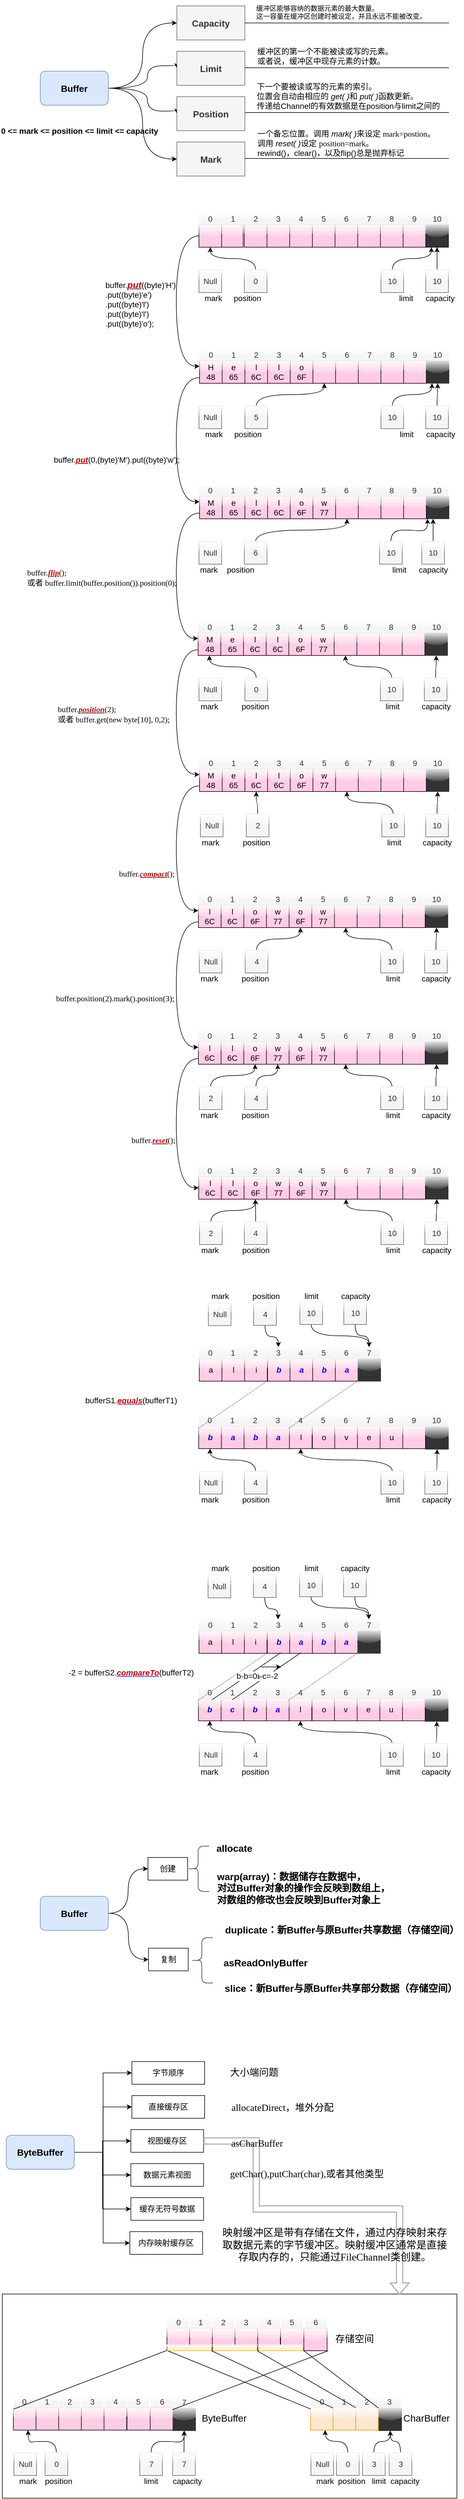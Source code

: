 <mxfile version="12.2.9" type="github" pages="1">
  <diagram id="V34rvX0TI3ITIP5iaCyQ" name="Page-1">
    <mxGraphModel dx="1633" dy="825" grid="1" gridSize="10" guides="1" tooltips="1" connect="1" arrows="1" fold="1" page="1" pageScale="1" pageWidth="827" pageHeight="1169" math="0" shadow="0">
      <root>
        <mxCell id="0"/>
        <mxCell id="1" parent="0"/>
        <mxCell id="NcRujNU-MuARHv59cEKX-683" value="" style="rounded=0;whiteSpace=wrap;html=1;glass=0;fontSize=18;align=left;" vertex="1" parent="1">
          <mxGeometry x="13" y="4130" width="802" height="360" as="geometry"/>
        </mxCell>
        <mxCell id="NcRujNU-MuARHv59cEKX-1" value="&lt;span style=&quot;font-size: 16px&quot;&gt;&lt;b&gt;Capacity&lt;/b&gt;&lt;/span&gt;" style="rounded=0;whiteSpace=wrap;html=1;fillColor=#f5f5f5;strokeColor=#666666;fontColor=#333333;" vertex="1" parent="1">
          <mxGeometry x="321" y="94.5" width="120" height="60" as="geometry"/>
        </mxCell>
        <mxCell id="NcRujNU-MuARHv59cEKX-18" style="edgeStyle=orthogonalEdgeStyle;curved=1;rounded=0;orthogonalLoop=1;jettySize=auto;html=1;exitX=1;exitY=0.5;exitDx=0;exitDy=0;entryX=0;entryY=0.5;entryDx=0;entryDy=0;fontSize=14;" edge="1" parent="1" source="NcRujNU-MuARHv59cEKX-3" target="NcRujNU-MuARHv59cEKX-1">
          <mxGeometry relative="1" as="geometry"/>
        </mxCell>
        <mxCell id="NcRujNU-MuARHv59cEKX-19" style="edgeStyle=orthogonalEdgeStyle;curved=1;rounded=0;orthogonalLoop=1;jettySize=auto;html=1;exitX=1;exitY=0.5;exitDx=0;exitDy=0;entryX=0;entryY=0.5;entryDx=0;entryDy=0;fontSize=14;" edge="1" parent="1" source="NcRujNU-MuARHv59cEKX-3" target="NcRujNU-MuARHv59cEKX-6">
          <mxGeometry relative="1" as="geometry"/>
        </mxCell>
        <mxCell id="NcRujNU-MuARHv59cEKX-20" style="edgeStyle=orthogonalEdgeStyle;curved=1;rounded=0;orthogonalLoop=1;jettySize=auto;html=1;exitX=1;exitY=0.5;exitDx=0;exitDy=0;entryX=0;entryY=0.5;entryDx=0;entryDy=0;fontSize=14;" edge="1" parent="1" source="NcRujNU-MuARHv59cEKX-3" target="NcRujNU-MuARHv59cEKX-4">
          <mxGeometry relative="1" as="geometry">
            <Array as="points">
              <mxPoint x="269" y="240"/>
              <mxPoint x="269" y="200"/>
            </Array>
          </mxGeometry>
        </mxCell>
        <mxCell id="NcRujNU-MuARHv59cEKX-21" style="edgeStyle=orthogonalEdgeStyle;curved=1;rounded=0;orthogonalLoop=1;jettySize=auto;html=1;exitX=1;exitY=0.5;exitDx=0;exitDy=0;entryX=0;entryY=0.5;entryDx=0;entryDy=0;fontSize=14;" edge="1" parent="1" source="NcRujNU-MuARHv59cEKX-3" target="NcRujNU-MuARHv59cEKX-5">
          <mxGeometry relative="1" as="geometry">
            <Array as="points">
              <mxPoint x="269" y="240"/>
              <mxPoint x="269" y="280"/>
            </Array>
          </mxGeometry>
        </mxCell>
        <mxCell id="NcRujNU-MuARHv59cEKX-3" value="&lt;b style=&quot;font-size: 16px ; white-space: normal&quot;&gt;Buffer&lt;/b&gt;" style="rounded=1;whiteSpace=wrap;html=1;fillColor=#dae8fc;strokeColor=#6c8ebf;" vertex="1" parent="1">
          <mxGeometry x="80" y="209.5" width="120" height="60" as="geometry"/>
        </mxCell>
        <mxCell id="NcRujNU-MuARHv59cEKX-4" value="&lt;font style=&quot;font-size: 16px&quot;&gt;&lt;b&gt;Limit&lt;/b&gt;&lt;/font&gt;" style="rounded=0;whiteSpace=wrap;html=1;fillColor=#f5f5f5;strokeColor=#666666;fontColor=#333333;" vertex="1" parent="1">
          <mxGeometry x="321" y="174.5" width="120" height="60" as="geometry"/>
        </mxCell>
        <mxCell id="NcRujNU-MuARHv59cEKX-5" value="&lt;font style=&quot;font-size: 16px&quot;&gt;&lt;b&gt;Position&lt;/b&gt;&lt;/font&gt;" style="rounded=0;whiteSpace=wrap;html=1;fillColor=#f5f5f5;strokeColor=#666666;fontColor=#333333;" vertex="1" parent="1">
          <mxGeometry x="321" y="254.5" width="120" height="60" as="geometry"/>
        </mxCell>
        <mxCell id="NcRujNU-MuARHv59cEKX-6" value="&lt;font style=&quot;font-size: 16px&quot;&gt;&lt;b&gt;Mark&lt;/b&gt;&lt;/font&gt;" style="rounded=0;whiteSpace=wrap;html=1;fillColor=#f5f5f5;strokeColor=#666666;fontColor=#333333;" vertex="1" parent="1">
          <mxGeometry x="321" y="334.5" width="120" height="60" as="geometry"/>
        </mxCell>
        <mxCell id="NcRujNU-MuARHv59cEKX-9" value="缓冲区能够容纳的数据元素的最大数量。&lt;br&gt;这一容量在缓冲区创建时被设定，并且永远不能被改变。" style="text;html=1;" vertex="1" parent="1">
          <mxGeometry x="459" y="84.5" width="340" height="30" as="geometry"/>
        </mxCell>
        <mxCell id="NcRujNU-MuARHv59cEKX-11" value="&lt;div&gt;&lt;span style=&quot;font-size: 10.56pt&quot;&gt;缓冲区的第一&lt;/span&gt;&lt;span style=&quot;font-size: 10.56pt&quot;&gt;个不能被读或写的元素。&lt;/span&gt;&lt;/div&gt;&lt;div&gt;&lt;span style=&quot;font-size: 10.56pt&quot;&gt;或者说，缓冲区中现存元素的计数。&lt;/span&gt;&lt;/div&gt;" style="text;html=1;" vertex="1" parent="1">
          <mxGeometry x="461" y="160" width="260" height="30" as="geometry"/>
        </mxCell>
        <mxCell id="NcRujNU-MuARHv59cEKX-13" value="&lt;div&gt;&lt;span style=&quot;font-size: 10.56pt&quot;&gt;下&lt;/span&gt;&lt;span style=&quot;font-size: 10.56pt&quot;&gt;一&lt;/span&gt;&lt;span style=&quot;font-size: 10.56pt&quot;&gt;个要被读或写的元素的索引。&lt;/span&gt;&lt;/div&gt;&lt;div&gt;&lt;span style=&quot;font-size: 10.56pt&quot;&gt;位置会自动由相应的 &lt;/span&gt;&lt;span style=&quot;font-size: 10.56pt ; font-style: italic&quot;&gt;get( )&lt;/span&gt;&lt;span style=&quot;font-size: 10.56pt&quot;&gt;和 &lt;/span&gt;&lt;span style=&quot;font-size: 10.56pt ; font-style: italic&quot;&gt;put( )&lt;/span&gt;&lt;span style=&quot;font-size: 10.56pt&quot;&gt;函数更新。&lt;/span&gt;&lt;/div&gt;&lt;div&gt;&lt;span style=&quot;font-size: 14.08px&quot;&gt;传递给Channel的有效数据是在position与limit之间的&lt;/span&gt;&lt;/div&gt;" style="text;html=1;" vertex="1" parent="1">
          <mxGeometry x="460" y="221.5" width="340" height="30" as="geometry"/>
        </mxCell>
        <mxCell id="NcRujNU-MuARHv59cEKX-15" value="&lt;div&gt;&lt;span style=&quot;font-size: 10.56pt&quot;&gt;一&lt;/span&gt;&lt;span style=&quot;font-size: 10.56pt&quot;&gt;个备忘位置。调用 &lt;/span&gt;&lt;span style=&quot;font-size: 10.56pt ; font-style: italic&quot;&gt;mark( )&lt;/span&gt;&lt;span style=&quot;font-size: 10.56pt&quot;&gt;来设定 &lt;/span&gt;&lt;span style=&quot;font-size: 10.56pt ; font-family: &amp;#34;couriernewpsmt&amp;#34;&quot;&gt;mark&lt;/span&gt;&lt;span style=&quot;font-size: 10.56pt ; font-family: &amp;#34;couriernewpsmt&amp;#34;&quot;&gt;=&lt;/span&gt;&lt;span style=&quot;font-size: 10.56pt ; font-family: &amp;#34;couriernewpsmt&amp;#34;&quot;&gt;postion&lt;/span&gt;&lt;span style=&quot;font-size: 10.56pt&quot;&gt;。&lt;/span&gt;&lt;/div&gt;&lt;div&gt;&lt;span style=&quot;font-size: 10.56pt&quot;&gt;调用 &lt;/span&gt;&lt;span style=&quot;font-size: 10.56pt ; font-style: italic&quot;&gt;reset( )&lt;/span&gt;&lt;span style=&quot;font-size: 10.56pt&quot;&gt;设定 &lt;/span&gt;&lt;span style=&quot;font-size: 10.56pt ; font-family: &amp;#34;couriernewpsmt&amp;#34;&quot;&gt;position&lt;/span&gt;&lt;span style=&quot;font-size: 10.56pt ; font-family: &amp;#34;couriernewpsmt&amp;#34;&quot;&gt;=&lt;/span&gt;&lt;span style=&quot;font-size: 10.56pt ; font-family: &amp;#34;couriernewpsmt&amp;#34;&quot;&gt;mark&lt;/span&gt;&lt;span style=&quot;font-size: 10.56pt&quot;&gt;。&lt;/span&gt;&lt;/div&gt;&lt;div&gt;&lt;span style=&quot;font-size: 14.08px&quot;&gt;rewind()，clear()，以及flip()总是抛弃标记&lt;/span&gt;&lt;/div&gt;" style="text;html=1;" vertex="1" parent="1">
          <mxGeometry x="461" y="304.5" width="340" height="30" as="geometry"/>
        </mxCell>
        <mxCell id="NcRujNU-MuARHv59cEKX-16" value="0 &amp;lt;= mark &amp;lt;= position &amp;lt;= limit &amp;lt;= capacity" style="text;html=1;fontSize=14;fontStyle=1" vertex="1" parent="1">
          <mxGeometry x="9" y="300" width="300" height="20" as="geometry"/>
        </mxCell>
        <mxCell id="NcRujNU-MuARHv59cEKX-370" style="edgeStyle=orthogonalEdgeStyle;curved=1;rounded=0;orthogonalLoop=1;jettySize=auto;html=1;exitX=0;exitY=0.5;exitDx=0;exitDy=0;entryX=0;entryY=0.25;entryDx=0;entryDy=0;fontSize=14;" edge="1" parent="1" source="NcRujNU-MuARHv59cEKX-31" target="NcRujNU-MuARHv59cEKX-58">
          <mxGeometry relative="1" as="geometry">
            <Array as="points">
              <mxPoint x="320" y="500"/>
              <mxPoint x="320" y="730"/>
            </Array>
          </mxGeometry>
        </mxCell>
        <mxCell id="NcRujNU-MuARHv59cEKX-31" value="" style="rounded=0;whiteSpace=wrap;html=1;glass=1;fontSize=14;fillColor=#FFCCE6;" vertex="1" parent="1">
          <mxGeometry x="360" y="480" width="40" height="40" as="geometry"/>
        </mxCell>
        <mxCell id="NcRujNU-MuARHv59cEKX-32" value="" style="rounded=0;whiteSpace=wrap;html=1;glass=1;fontSize=14;fillColor=#FFCCE6;" vertex="1" parent="1">
          <mxGeometry x="400" y="480" width="38" height="40" as="geometry"/>
        </mxCell>
        <mxCell id="NcRujNU-MuARHv59cEKX-33" value="" style="rounded=0;whiteSpace=wrap;html=1;glass=1;fontSize=14;fillColor=#FFCCE6;" vertex="1" parent="1">
          <mxGeometry x="440" y="480" width="40" height="40" as="geometry"/>
        </mxCell>
        <mxCell id="NcRujNU-MuARHv59cEKX-34" value="" style="rounded=0;whiteSpace=wrap;html=1;glass=1;fontSize=14;fillColor=#FFCCE6;" vertex="1" parent="1">
          <mxGeometry x="480" y="480" width="40" height="40" as="geometry"/>
        </mxCell>
        <mxCell id="NcRujNU-MuARHv59cEKX-35" value="" style="rounded=0;whiteSpace=wrap;html=1;glass=1;fontSize=14;fillColor=#FFCCE6;" vertex="1" parent="1">
          <mxGeometry x="520" y="480" width="40" height="40" as="geometry"/>
        </mxCell>
        <mxCell id="NcRujNU-MuARHv59cEKX-36" value="" style="rounded=0;whiteSpace=wrap;html=1;glass=1;fontSize=14;fillColor=#FFCCE6;" vertex="1" parent="1">
          <mxGeometry x="560" y="480" width="40" height="40" as="geometry"/>
        </mxCell>
        <mxCell id="NcRujNU-MuARHv59cEKX-37" value="" style="rounded=0;whiteSpace=wrap;html=1;glass=1;fontSize=14;fillColor=#FFCCE6;" vertex="1" parent="1">
          <mxGeometry x="600" y="480" width="40" height="40" as="geometry"/>
        </mxCell>
        <mxCell id="NcRujNU-MuARHv59cEKX-38" value="" style="rounded=0;whiteSpace=wrap;html=1;glass=1;fontSize=14;fillColor=#FFCCE6;" vertex="1" parent="1">
          <mxGeometry x="640" y="480" width="40" height="40" as="geometry"/>
        </mxCell>
        <mxCell id="NcRujNU-MuARHv59cEKX-39" value="" style="rounded=0;whiteSpace=wrap;html=1;glass=1;fontSize=14;fillColor=#FFCCE6;" vertex="1" parent="1">
          <mxGeometry x="680" y="480" width="40" height="40" as="geometry"/>
        </mxCell>
        <mxCell id="NcRujNU-MuARHv59cEKX-40" value="" style="rounded=0;whiteSpace=wrap;html=1;glass=1;fontSize=14;fillColor=#333333;" vertex="1" parent="1">
          <mxGeometry x="760" y="480" width="40" height="40" as="geometry"/>
        </mxCell>
        <mxCell id="NcRujNU-MuARHv59cEKX-46" value="Null" style="rounded=0;whiteSpace=wrap;html=1;glass=1;fontSize=14;fillColor=#f5f5f5;strokeColor=#666666;fontColor=#333333;" vertex="1" parent="1">
          <mxGeometry x="360" y="560" width="40" height="40" as="geometry"/>
        </mxCell>
        <mxCell id="NcRujNU-MuARHv59cEKX-52" style="edgeStyle=orthogonalEdgeStyle;curved=1;rounded=0;orthogonalLoop=1;jettySize=auto;html=1;exitX=0.5;exitY=0;exitDx=0;exitDy=0;entryX=0.5;entryY=1;entryDx=0;entryDy=0;fontSize=14;" edge="1" parent="1" source="NcRujNU-MuARHv59cEKX-47" target="NcRujNU-MuARHv59cEKX-31">
          <mxGeometry relative="1" as="geometry"/>
        </mxCell>
        <mxCell id="NcRujNU-MuARHv59cEKX-47" value="0" style="rounded=0;whiteSpace=wrap;html=1;glass=1;fontSize=14;fillColor=#f5f5f5;strokeColor=#666666;fontColor=#333333;" vertex="1" parent="1">
          <mxGeometry x="440" y="560" width="40" height="40" as="geometry"/>
        </mxCell>
        <mxCell id="NcRujNU-MuARHv59cEKX-51" style="edgeStyle=orthogonalEdgeStyle;curved=1;rounded=0;orthogonalLoop=1;jettySize=auto;html=1;exitX=0.5;exitY=0;exitDx=0;exitDy=0;entryX=0.25;entryY=1;entryDx=0;entryDy=0;fontSize=14;" edge="1" parent="1" source="NcRujNU-MuARHv59cEKX-48" target="NcRujNU-MuARHv59cEKX-40">
          <mxGeometry relative="1" as="geometry"/>
        </mxCell>
        <mxCell id="NcRujNU-MuARHv59cEKX-48" value="10" style="rounded=0;whiteSpace=wrap;html=1;glass=1;fontSize=14;fillColor=#f5f5f5;strokeColor=#666666;fontColor=#333333;" vertex="1" parent="1">
          <mxGeometry x="681" y="560" width="40" height="40" as="geometry"/>
        </mxCell>
        <mxCell id="NcRujNU-MuARHv59cEKX-50" style="edgeStyle=orthogonalEdgeStyle;curved=1;rounded=0;orthogonalLoop=1;jettySize=auto;html=1;exitX=0.5;exitY=0;exitDx=0;exitDy=0;entryX=0.5;entryY=1;entryDx=0;entryDy=0;fontSize=14;" edge="1" parent="1" source="NcRujNU-MuARHv59cEKX-49" target="NcRujNU-MuARHv59cEKX-40">
          <mxGeometry relative="1" as="geometry"/>
        </mxCell>
        <mxCell id="NcRujNU-MuARHv59cEKX-49" value="10" style="rounded=0;whiteSpace=wrap;html=1;glass=1;fontSize=14;fillColor=#f5f5f5;strokeColor=#666666;fontColor=#333333;" vertex="1" parent="1">
          <mxGeometry x="760" y="560" width="40" height="40" as="geometry"/>
        </mxCell>
        <mxCell id="NcRujNU-MuARHv59cEKX-53" value="" style="rounded=0;whiteSpace=wrap;html=1;glass=1;fontSize=14;fillColor=#FFCCE6;" vertex="1" parent="1">
          <mxGeometry x="720" y="480" width="40" height="40" as="geometry"/>
        </mxCell>
        <mxCell id="NcRujNU-MuARHv59cEKX-54" value="position" style="text;html=1;align=center;verticalAlign=middle;resizable=0;points=[];;autosize=1;fontSize=14;" vertex="1" parent="1">
          <mxGeometry x="415" y="600" width="60" height="20" as="geometry"/>
        </mxCell>
        <mxCell id="NcRujNU-MuARHv59cEKX-55" value="limit" style="text;html=1;align=center;verticalAlign=middle;resizable=0;points=[];;autosize=1;fontSize=14;" vertex="1" parent="1">
          <mxGeometry x="705" y="600" width="40" height="20" as="geometry"/>
        </mxCell>
        <mxCell id="NcRujNU-MuARHv59cEKX-56" value="capacity" style="text;html=1;align=center;verticalAlign=middle;resizable=0;points=[];;autosize=1;fontSize=14;" vertex="1" parent="1">
          <mxGeometry x="750" y="600" width="70" height="20" as="geometry"/>
        </mxCell>
        <mxCell id="NcRujNU-MuARHv59cEKX-57" value="buffer.&lt;b&gt;&lt;u&gt;&lt;font style=&quot;font-size: 16px&quot; color=&quot;#cc0000&quot;&gt;&lt;i&gt;put&lt;/i&gt;&lt;/font&gt;&lt;/u&gt;&lt;/b&gt;((byte)&#39;H&#39;)&lt;br&gt;.put((byte)&#39;e&#39;)&lt;br&gt;.put((byte)&#39;l&#39;)&lt;br&gt;.put((byte)&#39;l&#39;)&lt;br&gt;.put((byte)&#39;o&#39;);" style="text;html=1;fontSize=14;" vertex="1" parent="1">
          <mxGeometry x="193" y="570" width="128" height="100" as="geometry"/>
        </mxCell>
        <mxCell id="NcRujNU-MuARHv59cEKX-371" style="edgeStyle=orthogonalEdgeStyle;curved=1;rounded=0;orthogonalLoop=1;jettySize=auto;html=1;exitX=0;exitY=0.75;exitDx=0;exitDy=0;entryX=0;entryY=0.25;entryDx=0;entryDy=0;fontSize=14;" edge="1" parent="1" source="NcRujNU-MuARHv59cEKX-58" target="NcRujNU-MuARHv59cEKX-155">
          <mxGeometry relative="1" as="geometry">
            <Array as="points">
              <mxPoint x="320" y="750"/>
              <mxPoint x="320" y="969"/>
            </Array>
          </mxGeometry>
        </mxCell>
        <mxCell id="NcRujNU-MuARHv59cEKX-58" value="H&lt;br&gt;48" style="rounded=0;whiteSpace=wrap;html=1;glass=1;fontSize=14;fillColor=#FFCCE6;" vertex="1" parent="1">
          <mxGeometry x="361" y="720" width="40" height="40" as="geometry"/>
        </mxCell>
        <mxCell id="NcRujNU-MuARHv59cEKX-59" value="e&lt;br&gt;65" style="rounded=0;whiteSpace=wrap;html=1;glass=1;fontSize=14;fillColor=#FFCCE6;" vertex="1" parent="1">
          <mxGeometry x="401" y="720" width="40" height="40" as="geometry"/>
        </mxCell>
        <mxCell id="NcRujNU-MuARHv59cEKX-60" value="l&lt;br&gt;6C" style="rounded=0;whiteSpace=wrap;html=1;glass=1;fontSize=14;fillColor=#FFCCE6;" vertex="1" parent="1">
          <mxGeometry x="441" y="720" width="40" height="40" as="geometry"/>
        </mxCell>
        <mxCell id="NcRujNU-MuARHv59cEKX-61" value="l&lt;br&gt;6C" style="rounded=0;whiteSpace=wrap;html=1;glass=1;fontSize=14;fillColor=#FFCCE6;" vertex="1" parent="1">
          <mxGeometry x="481" y="720" width="40" height="40" as="geometry"/>
        </mxCell>
        <mxCell id="NcRujNU-MuARHv59cEKX-62" value="o&lt;br&gt;6F" style="rounded=0;whiteSpace=wrap;html=1;glass=1;fontSize=14;fillColor=#FFCCE6;" vertex="1" parent="1">
          <mxGeometry x="521" y="720" width="40" height="40" as="geometry"/>
        </mxCell>
        <mxCell id="NcRujNU-MuARHv59cEKX-63" value="" style="rounded=0;whiteSpace=wrap;html=1;glass=1;fontSize=14;fillColor=#FFCCE6;" vertex="1" parent="1">
          <mxGeometry x="561" y="720" width="40" height="40" as="geometry"/>
        </mxCell>
        <mxCell id="NcRujNU-MuARHv59cEKX-64" value="" style="rounded=0;whiteSpace=wrap;html=1;glass=1;fontSize=14;fillColor=#FFCCE6;" vertex="1" parent="1">
          <mxGeometry x="601" y="720" width="40" height="40" as="geometry"/>
        </mxCell>
        <mxCell id="NcRujNU-MuARHv59cEKX-65" value="" style="rounded=0;whiteSpace=wrap;html=1;glass=1;fontSize=14;fillColor=#FFCCE6;" vertex="1" parent="1">
          <mxGeometry x="641" y="720" width="40" height="40" as="geometry"/>
        </mxCell>
        <mxCell id="NcRujNU-MuARHv59cEKX-66" value="" style="rounded=0;whiteSpace=wrap;html=1;glass=1;fontSize=14;fillColor=#FFCCE6;" vertex="1" parent="1">
          <mxGeometry x="681" y="720" width="40" height="40" as="geometry"/>
        </mxCell>
        <mxCell id="NcRujNU-MuARHv59cEKX-67" value="" style="rounded=0;whiteSpace=wrap;html=1;glass=1;fontSize=14;fillColor=#333333;strokeColor=#333333;" vertex="1" parent="1">
          <mxGeometry x="761" y="720" width="40" height="40" as="geometry"/>
        </mxCell>
        <mxCell id="NcRujNU-MuARHv59cEKX-68" value="Null" style="rounded=0;whiteSpace=wrap;html=1;glass=1;fontSize=14;fillColor=#f5f5f5;strokeColor=#666666;fontColor=#333333;" vertex="1" parent="1">
          <mxGeometry x="360" y="800" width="40" height="40" as="geometry"/>
        </mxCell>
        <mxCell id="NcRujNU-MuARHv59cEKX-69" style="edgeStyle=orthogonalEdgeStyle;curved=1;rounded=0;orthogonalLoop=1;jettySize=auto;html=1;exitX=0.5;exitY=0;exitDx=0;exitDy=0;entryX=0.5;entryY=1;entryDx=0;entryDy=0;fontSize=14;" edge="1" parent="1" source="NcRujNU-MuARHv59cEKX-70" target="NcRujNU-MuARHv59cEKX-63">
          <mxGeometry relative="1" as="geometry"/>
        </mxCell>
        <mxCell id="NcRujNU-MuARHv59cEKX-70" value="5" style="rounded=0;whiteSpace=wrap;html=1;glass=1;fontSize=14;fillColor=#f5f5f5;strokeColor=#666666;fontColor=#333333;" vertex="1" parent="1">
          <mxGeometry x="441" y="800" width="40" height="40" as="geometry"/>
        </mxCell>
        <mxCell id="NcRujNU-MuARHv59cEKX-71" style="edgeStyle=orthogonalEdgeStyle;curved=1;rounded=0;orthogonalLoop=1;jettySize=auto;html=1;exitX=0.5;exitY=0;exitDx=0;exitDy=0;entryX=0.25;entryY=1;entryDx=0;entryDy=0;fontSize=14;" edge="1" parent="1" source="NcRujNU-MuARHv59cEKX-72" target="NcRujNU-MuARHv59cEKX-67">
          <mxGeometry relative="1" as="geometry"/>
        </mxCell>
        <mxCell id="NcRujNU-MuARHv59cEKX-72" value="10" style="rounded=0;whiteSpace=wrap;html=1;glass=1;fontSize=14;fillColor=#f5f5f5;strokeColor=#666666;fontColor=#333333;" vertex="1" parent="1">
          <mxGeometry x="681" y="800" width="40" height="40" as="geometry"/>
        </mxCell>
        <mxCell id="NcRujNU-MuARHv59cEKX-73" style="edgeStyle=orthogonalEdgeStyle;curved=1;rounded=0;orthogonalLoop=1;jettySize=auto;html=1;exitX=0.5;exitY=0;exitDx=0;exitDy=0;entryX=0.5;entryY=1;entryDx=0;entryDy=0;fontSize=14;" edge="1" parent="1" source="NcRujNU-MuARHv59cEKX-74" target="NcRujNU-MuARHv59cEKX-67">
          <mxGeometry relative="1" as="geometry"/>
        </mxCell>
        <mxCell id="NcRujNU-MuARHv59cEKX-74" value="10" style="rounded=0;whiteSpace=wrap;html=1;glass=1;fontSize=14;fillColor=#f5f5f5;strokeColor=#666666;fontColor=#333333;" vertex="1" parent="1">
          <mxGeometry x="760" y="800" width="40" height="40" as="geometry"/>
        </mxCell>
        <mxCell id="NcRujNU-MuARHv59cEKX-75" value="" style="rounded=0;whiteSpace=wrap;html=1;glass=1;fontSize=14;fillColor=#FFCCE6;" vertex="1" parent="1">
          <mxGeometry x="721" y="720" width="40" height="40" as="geometry"/>
        </mxCell>
        <mxCell id="NcRujNU-MuARHv59cEKX-76" value="position" style="text;html=1;align=center;verticalAlign=middle;resizable=0;points=[];;autosize=1;fontSize=14;" vertex="1" parent="1">
          <mxGeometry x="416" y="840" width="60" height="20" as="geometry"/>
        </mxCell>
        <mxCell id="NcRujNU-MuARHv59cEKX-77" value="limit" style="text;html=1;align=center;verticalAlign=middle;resizable=0;points=[];;autosize=1;fontSize=14;" vertex="1" parent="1">
          <mxGeometry x="706" y="840" width="40" height="20" as="geometry"/>
        </mxCell>
        <mxCell id="NcRujNU-MuARHv59cEKX-78" value="capacity" style="text;html=1;align=center;verticalAlign=middle;resizable=0;points=[];;autosize=1;fontSize=14;" vertex="1" parent="1">
          <mxGeometry x="751" y="840" width="70" height="20" as="geometry"/>
        </mxCell>
        <mxCell id="NcRujNU-MuARHv59cEKX-80" value="buffer.&lt;b&gt;&lt;i&gt;&lt;u&gt;&lt;font color=&quot;#cc0000&quot;&gt;put&lt;/font&gt;&lt;/u&gt;&lt;/i&gt;&lt;/b&gt;(0,(byte)&#39;M&#39;).put((byte)&#39;w&#39;);" style="text;html=1;fontSize=14;" vertex="1" parent="1">
          <mxGeometry x="102" y="880" width="218" height="30" as="geometry"/>
        </mxCell>
        <mxCell id="NcRujNU-MuARHv59cEKX-91" value="Null" style="rounded=0;whiteSpace=wrap;html=1;glass=1;fontSize=14;fillColor=#f5f5f5;strokeColor=#666666;fontColor=#333333;" vertex="1" parent="1">
          <mxGeometry x="360" y="1039" width="40" height="40" as="geometry"/>
        </mxCell>
        <mxCell id="NcRujNU-MuARHv59cEKX-92" style="edgeStyle=orthogonalEdgeStyle;curved=1;rounded=0;orthogonalLoop=1;jettySize=auto;html=1;exitX=0.5;exitY=0;exitDx=0;exitDy=0;entryX=0.5;entryY=1;entryDx=0;entryDy=0;fontSize=14;" edge="1" parent="1" source="NcRujNU-MuARHv59cEKX-93" target="NcRujNU-MuARHv59cEKX-161">
          <mxGeometry relative="1" as="geometry">
            <mxPoint x="573" y="999" as="targetPoint"/>
          </mxGeometry>
        </mxCell>
        <mxCell id="NcRujNU-MuARHv59cEKX-93" value="6" style="rounded=0;whiteSpace=wrap;html=1;glass=1;fontSize=14;fillColor=#f5f5f5;strokeColor=#666666;fontColor=#333333;" vertex="1" parent="1">
          <mxGeometry x="440" y="1039" width="40" height="40" as="geometry"/>
        </mxCell>
        <mxCell id="NcRujNU-MuARHv59cEKX-94" style="edgeStyle=orthogonalEdgeStyle;curved=1;rounded=0;orthogonalLoop=1;jettySize=auto;html=1;exitX=0.5;exitY=0;exitDx=0;exitDy=0;entryX=0.25;entryY=1;entryDx=0;entryDy=0;fontSize=14;" edge="1" parent="1" source="NcRujNU-MuARHv59cEKX-95">
          <mxGeometry relative="1" as="geometry">
            <mxPoint x="763" y="999" as="targetPoint"/>
          </mxGeometry>
        </mxCell>
        <mxCell id="NcRujNU-MuARHv59cEKX-95" value="10" style="rounded=0;whiteSpace=wrap;html=1;glass=1;fontSize=14;fillColor=#f5f5f5;strokeColor=#666666;fontColor=#333333;" vertex="1" parent="1">
          <mxGeometry x="678.5" y="1039" width="40" height="40" as="geometry"/>
        </mxCell>
        <mxCell id="NcRujNU-MuARHv59cEKX-96" style="edgeStyle=orthogonalEdgeStyle;curved=1;rounded=0;orthogonalLoop=1;jettySize=auto;html=1;exitX=0.5;exitY=0;exitDx=0;exitDy=0;entryX=0.5;entryY=1;entryDx=0;entryDy=0;fontSize=14;" edge="1" parent="1" source="NcRujNU-MuARHv59cEKX-97">
          <mxGeometry relative="1" as="geometry">
            <mxPoint x="773" y="999" as="targetPoint"/>
          </mxGeometry>
        </mxCell>
        <mxCell id="NcRujNU-MuARHv59cEKX-97" value="10" style="rounded=0;whiteSpace=wrap;html=1;glass=1;fontSize=14;fillColor=#f5f5f5;strokeColor=#666666;fontColor=#333333;" vertex="1" parent="1">
          <mxGeometry x="753" y="1039" width="40" height="40" as="geometry"/>
        </mxCell>
        <mxCell id="NcRujNU-MuARHv59cEKX-99" value="position" style="text;html=1;align=center;verticalAlign=middle;resizable=0;points=[];;autosize=1;fontSize=14;" vertex="1" parent="1">
          <mxGeometry x="403" y="1079" width="60" height="20" as="geometry"/>
        </mxCell>
        <mxCell id="NcRujNU-MuARHv59cEKX-100" value="limit" style="text;html=1;align=center;verticalAlign=middle;resizable=0;points=[];;autosize=1;fontSize=14;" vertex="1" parent="1">
          <mxGeometry x="693" y="1079" width="40" height="20" as="geometry"/>
        </mxCell>
        <mxCell id="NcRujNU-MuARHv59cEKX-101" value="capacity" style="text;html=1;align=center;verticalAlign=middle;resizable=0;points=[];;autosize=1;fontSize=14;" vertex="1" parent="1">
          <mxGeometry x="738" y="1079" width="70" height="20" as="geometry"/>
        </mxCell>
        <mxCell id="NcRujNU-MuARHv59cEKX-102" value="&lt;div&gt;&lt;span style=&quot;font-family: &amp;#34;couriernewpsmt&amp;#34;&quot;&gt;buffer.&lt;b&gt;&lt;i&gt;&lt;u&gt;&lt;font color=&quot;#cc0000&quot;&gt;flip&lt;/font&gt;&lt;/u&gt;&lt;/i&gt;&lt;/b&gt;();&lt;/span&gt;&lt;/div&gt;&lt;div&gt;&lt;span style=&quot;font-family: &amp;#34;couriernewpsmt&amp;#34;&quot;&gt;或者&amp;nbsp;&lt;/span&gt;&lt;span style=&quot;font-family: &amp;#34;couriernewpsmt&amp;#34;&quot;&gt;&lt;font face=&quot;CourierNewPSMT&quot; style=&quot;font-size: 14px&quot;&gt;buffer.limit(buffer.position()).position(0);&amp;nbsp;&lt;/font&gt;&lt;/span&gt;&lt;/div&gt;" style="text;html=1;fontSize=14;" vertex="1" parent="1">
          <mxGeometry x="55" y="1079" width="276" height="50" as="geometry"/>
        </mxCell>
        <mxCell id="NcRujNU-MuARHv59cEKX-373" style="edgeStyle=orthogonalEdgeStyle;curved=1;rounded=0;orthogonalLoop=1;jettySize=auto;html=1;exitX=0;exitY=0.75;exitDx=0;exitDy=0;entryX=0;entryY=0.25;entryDx=0;entryDy=0;fontSize=14;" edge="1" parent="1" source="NcRujNU-MuARHv59cEKX-103" target="NcRujNU-MuARHv59cEKX-223">
          <mxGeometry relative="1" as="geometry">
            <Array as="points">
              <mxPoint x="320" y="1230"/>
              <mxPoint x="320" y="1450"/>
            </Array>
          </mxGeometry>
        </mxCell>
        <mxCell id="NcRujNU-MuARHv59cEKX-103" value="M&lt;br&gt;48" style="rounded=0;whiteSpace=wrap;html=1;glass=1;fontSize=14;fillColor=#FFCCE6;" vertex="1" parent="1">
          <mxGeometry x="358.5" y="1200" width="40" height="40" as="geometry"/>
        </mxCell>
        <mxCell id="NcRujNU-MuARHv59cEKX-104" value="e&lt;br&gt;65" style="rounded=0;whiteSpace=wrap;html=1;glass=1;fontSize=14;fillColor=#FFCCE6;" vertex="1" parent="1">
          <mxGeometry x="398.5" y="1200" width="40" height="40" as="geometry"/>
        </mxCell>
        <mxCell id="NcRujNU-MuARHv59cEKX-105" value="l&lt;br&gt;6C" style="rounded=0;whiteSpace=wrap;html=1;glass=1;fontSize=14;fillColor=#FFCCE6;" vertex="1" parent="1">
          <mxGeometry x="438.5" y="1200" width="40" height="40" as="geometry"/>
        </mxCell>
        <mxCell id="NcRujNU-MuARHv59cEKX-106" value="l&lt;br&gt;6C" style="rounded=0;whiteSpace=wrap;html=1;glass=1;fontSize=14;fillColor=#FFCCE6;" vertex="1" parent="1">
          <mxGeometry x="478.5" y="1200" width="40" height="40" as="geometry"/>
        </mxCell>
        <mxCell id="NcRujNU-MuARHv59cEKX-107" value="o&lt;br&gt;6F" style="rounded=0;whiteSpace=wrap;html=1;glass=1;fontSize=14;fillColor=#FFCCE6;" vertex="1" parent="1">
          <mxGeometry x="518.5" y="1200" width="40" height="40" as="geometry"/>
        </mxCell>
        <mxCell id="NcRujNU-MuARHv59cEKX-108" value="w&lt;br&gt;77" style="rounded=0;whiteSpace=wrap;html=1;glass=1;fontSize=14;fillColor=#FFCCE6;" vertex="1" parent="1">
          <mxGeometry x="558.5" y="1200" width="40" height="40" as="geometry"/>
        </mxCell>
        <mxCell id="NcRujNU-MuARHv59cEKX-109" value="" style="rounded=0;whiteSpace=wrap;html=1;glass=1;fontSize=14;fillColor=#FFCCE6;" vertex="1" parent="1">
          <mxGeometry x="598.5" y="1200" width="40" height="40" as="geometry"/>
        </mxCell>
        <mxCell id="NcRujNU-MuARHv59cEKX-110" value="" style="rounded=0;whiteSpace=wrap;html=1;glass=1;fontSize=14;fillColor=#FFCCE6;" vertex="1" parent="1">
          <mxGeometry x="638.5" y="1200" width="40" height="40" as="geometry"/>
        </mxCell>
        <mxCell id="NcRujNU-MuARHv59cEKX-111" value="" style="rounded=0;whiteSpace=wrap;html=1;glass=1;fontSize=14;fillColor=#FFCCE6;" vertex="1" parent="1">
          <mxGeometry x="678.5" y="1200" width="40" height="40" as="geometry"/>
        </mxCell>
        <mxCell id="NcRujNU-MuARHv59cEKX-112" value="" style="rounded=0;whiteSpace=wrap;html=1;glass=1;fontSize=14;fillColor=#333333;strokeColor=#333333;" vertex="1" parent="1">
          <mxGeometry x="758.5" y="1200" width="40" height="40" as="geometry"/>
        </mxCell>
        <mxCell id="NcRujNU-MuARHv59cEKX-113" value="Null" style="rounded=0;whiteSpace=wrap;html=1;glass=1;fontSize=14;fillColor=#f5f5f5;strokeColor=#666666;fontColor=#333333;" vertex="1" parent="1">
          <mxGeometry x="360" y="1280" width="40" height="40" as="geometry"/>
        </mxCell>
        <mxCell id="NcRujNU-MuARHv59cEKX-114" style="edgeStyle=orthogonalEdgeStyle;curved=1;rounded=0;orthogonalLoop=1;jettySize=auto;html=1;exitX=0.5;exitY=0;exitDx=0;exitDy=0;entryX=0.5;entryY=1;entryDx=0;entryDy=0;fontSize=14;" edge="1" parent="1" source="NcRujNU-MuARHv59cEKX-115" target="NcRujNU-MuARHv59cEKX-103">
          <mxGeometry relative="1" as="geometry"/>
        </mxCell>
        <mxCell id="NcRujNU-MuARHv59cEKX-115" value="0" style="rounded=0;whiteSpace=wrap;html=1;glass=1;fontSize=14;fillColor=#f5f5f5;strokeColor=#666666;fontColor=#333333;" vertex="1" parent="1">
          <mxGeometry x="441" y="1280" width="40" height="40" as="geometry"/>
        </mxCell>
        <mxCell id="NcRujNU-MuARHv59cEKX-116" style="edgeStyle=orthogonalEdgeStyle;curved=1;rounded=0;orthogonalLoop=1;jettySize=auto;html=1;exitX=0.5;exitY=0;exitDx=0;exitDy=0;entryX=0.5;entryY=1;entryDx=0;entryDy=0;fontSize=14;" edge="1" parent="1" source="NcRujNU-MuARHv59cEKX-117" target="NcRujNU-MuARHv59cEKX-109">
          <mxGeometry relative="1" as="geometry"/>
        </mxCell>
        <mxCell id="NcRujNU-MuARHv59cEKX-117" value="10" style="rounded=0;whiteSpace=wrap;html=1;glass=1;fontSize=14;fillColor=#f5f5f5;strokeColor=#666666;fontColor=#333333;" vertex="1" parent="1">
          <mxGeometry x="680" y="1280" width="40" height="40" as="geometry"/>
        </mxCell>
        <mxCell id="NcRujNU-MuARHv59cEKX-118" style="edgeStyle=orthogonalEdgeStyle;curved=1;rounded=0;orthogonalLoop=1;jettySize=auto;html=1;exitX=0.5;exitY=0;exitDx=0;exitDy=0;entryX=0.5;entryY=1;entryDx=0;entryDy=0;fontSize=14;" edge="1" parent="1" source="NcRujNU-MuARHv59cEKX-119" target="NcRujNU-MuARHv59cEKX-112">
          <mxGeometry relative="1" as="geometry"/>
        </mxCell>
        <mxCell id="NcRujNU-MuARHv59cEKX-119" value="10" style="rounded=0;whiteSpace=wrap;html=1;glass=1;fontSize=14;fillColor=#f5f5f5;strokeColor=#666666;fontColor=#333333;" vertex="1" parent="1">
          <mxGeometry x="757.5" y="1280" width="40" height="40" as="geometry"/>
        </mxCell>
        <mxCell id="NcRujNU-MuARHv59cEKX-120" value="" style="rounded=0;whiteSpace=wrap;html=1;glass=1;fontSize=14;fillColor=#FFCCE6;" vertex="1" parent="1">
          <mxGeometry x="718.5" y="1200" width="40" height="40" as="geometry"/>
        </mxCell>
        <mxCell id="NcRujNU-MuARHv59cEKX-121" value="position" style="text;html=1;align=center;verticalAlign=middle;resizable=0;points=[];;autosize=1;fontSize=14;" vertex="1" parent="1">
          <mxGeometry x="428.5" y="1320" width="60" height="20" as="geometry"/>
        </mxCell>
        <mxCell id="NcRujNU-MuARHv59cEKX-122" value="limit" style="text;html=1;align=center;verticalAlign=middle;resizable=0;points=[];;autosize=1;fontSize=14;" vertex="1" parent="1">
          <mxGeometry x="681" y="1320" width="40" height="20" as="geometry"/>
        </mxCell>
        <mxCell id="NcRujNU-MuARHv59cEKX-123" value="capacity" style="text;html=1;align=center;verticalAlign=middle;resizable=0;points=[];;autosize=1;fontSize=14;" vertex="1" parent="1">
          <mxGeometry x="742.5" y="1320" width="70" height="20" as="geometry"/>
        </mxCell>
        <mxCell id="NcRujNU-MuARHv59cEKX-125" value="mark" style="text;html=1;align=center;verticalAlign=middle;resizable=0;points=[];;autosize=1;fontSize=14;" vertex="1" parent="1">
          <mxGeometry x="360" y="600" width="50" height="20" as="geometry"/>
        </mxCell>
        <mxCell id="NcRujNU-MuARHv59cEKX-126" value="mark" style="text;html=1;align=center;verticalAlign=middle;resizable=0;points=[];;autosize=1;fontSize=14;" vertex="1" parent="1">
          <mxGeometry x="361" y="840" width="50" height="20" as="geometry"/>
        </mxCell>
        <mxCell id="NcRujNU-MuARHv59cEKX-127" value="mark" style="text;html=1;align=center;verticalAlign=middle;resizable=0;points=[];;autosize=1;fontSize=14;" vertex="1" parent="1">
          <mxGeometry x="351.5" y="1079" width="50" height="20" as="geometry"/>
        </mxCell>
        <mxCell id="NcRujNU-MuARHv59cEKX-128" value="mark" style="text;html=1;align=center;verticalAlign=middle;resizable=0;points=[];;autosize=1;fontSize=14;" vertex="1" parent="1">
          <mxGeometry x="352.5" y="1320" width="50" height="20" as="geometry"/>
        </mxCell>
        <mxCell id="NcRujNU-MuARHv59cEKX-141" value="" style="group" vertex="1" connectable="0" parent="1">
          <mxGeometry x="360" y="460" width="440" height="20" as="geometry"/>
        </mxCell>
        <mxCell id="NcRujNU-MuARHv59cEKX-140" value="" style="group;fillColor=#f5f5f5;strokeColor=none;fontColor=#333333;" vertex="1" connectable="0" parent="NcRujNU-MuARHv59cEKX-141">
          <mxGeometry width="440" height="20" as="geometry"/>
        </mxCell>
        <mxCell id="NcRujNU-MuARHv59cEKX-129" value="0" style="rounded=0;whiteSpace=wrap;html=1;glass=1;fontSize=14;fillColor=#f5f5f5;strokeColor=none;fontColor=#333333;" vertex="1" parent="NcRujNU-MuARHv59cEKX-141">
          <mxGeometry width="40" height="20" as="geometry"/>
        </mxCell>
        <mxCell id="NcRujNU-MuARHv59cEKX-130" value="1" style="rounded=0;whiteSpace=wrap;html=1;glass=1;fontSize=14;fillColor=#f5f5f5;strokeColor=none;fontColor=#333333;" vertex="1" parent="NcRujNU-MuARHv59cEKX-141">
          <mxGeometry x="40" width="40" height="20" as="geometry"/>
        </mxCell>
        <mxCell id="NcRujNU-MuARHv59cEKX-131" value="2" style="rounded=0;whiteSpace=wrap;html=1;glass=1;fontSize=14;fillColor=#f5f5f5;strokeColor=none;fontColor=#333333;" vertex="1" parent="NcRujNU-MuARHv59cEKX-141">
          <mxGeometry x="80" width="40" height="20" as="geometry"/>
        </mxCell>
        <mxCell id="NcRujNU-MuARHv59cEKX-132" value="3" style="rounded=0;whiteSpace=wrap;html=1;glass=1;fontSize=14;fillColor=#f5f5f5;strokeColor=none;fontColor=#333333;" vertex="1" parent="NcRujNU-MuARHv59cEKX-141">
          <mxGeometry x="120" width="40" height="20" as="geometry"/>
        </mxCell>
        <mxCell id="NcRujNU-MuARHv59cEKX-133" value="4" style="rounded=0;whiteSpace=wrap;html=1;glass=1;fontSize=14;fillColor=#f5f5f5;strokeColor=none;fontColor=#333333;" vertex="1" parent="NcRujNU-MuARHv59cEKX-141">
          <mxGeometry x="160" width="40" height="20" as="geometry"/>
        </mxCell>
        <mxCell id="NcRujNU-MuARHv59cEKX-134" value="5" style="rounded=0;whiteSpace=wrap;html=1;glass=1;fontSize=14;fillColor=#f5f5f5;strokeColor=none;fontColor=#333333;" vertex="1" parent="NcRujNU-MuARHv59cEKX-141">
          <mxGeometry x="200" width="40" height="20" as="geometry"/>
        </mxCell>
        <mxCell id="NcRujNU-MuARHv59cEKX-135" value="6" style="rounded=0;whiteSpace=wrap;html=1;glass=1;fontSize=14;fillColor=#f5f5f5;strokeColor=none;fontColor=#333333;" vertex="1" parent="NcRujNU-MuARHv59cEKX-141">
          <mxGeometry x="240" width="40" height="20" as="geometry"/>
        </mxCell>
        <mxCell id="NcRujNU-MuARHv59cEKX-136" value="7" style="rounded=0;whiteSpace=wrap;html=1;glass=1;fontSize=14;fillColor=#f5f5f5;strokeColor=none;fontColor=#333333;" vertex="1" parent="NcRujNU-MuARHv59cEKX-141">
          <mxGeometry x="280" width="40" height="20" as="geometry"/>
        </mxCell>
        <mxCell id="NcRujNU-MuARHv59cEKX-137" value="8" style="rounded=0;whiteSpace=wrap;html=1;glass=1;fontSize=14;fillColor=#f5f5f5;strokeColor=none;fontColor=#333333;" vertex="1" parent="NcRujNU-MuARHv59cEKX-141">
          <mxGeometry x="320" width="40" height="20" as="geometry"/>
        </mxCell>
        <mxCell id="NcRujNU-MuARHv59cEKX-138" value="10" style="rounded=0;whiteSpace=wrap;html=1;glass=1;fontSize=14;fillColor=#f5f5f5;strokeColor=none;fontColor=#333333;" vertex="1" parent="NcRujNU-MuARHv59cEKX-141">
          <mxGeometry x="400" width="40" height="20" as="geometry"/>
        </mxCell>
        <mxCell id="NcRujNU-MuARHv59cEKX-139" value="9" style="rounded=0;whiteSpace=wrap;html=1;glass=1;fontSize=14;fillColor=#f5f5f5;strokeColor=none;fontColor=#333333;" vertex="1" parent="NcRujNU-MuARHv59cEKX-141">
          <mxGeometry x="360" width="40" height="20" as="geometry"/>
        </mxCell>
        <mxCell id="NcRujNU-MuARHv59cEKX-142" value="" style="group" vertex="1" connectable="0" parent="1">
          <mxGeometry x="361" y="700" width="440" height="20" as="geometry"/>
        </mxCell>
        <mxCell id="NcRujNU-MuARHv59cEKX-143" value="" style="group;fillColor=#f5f5f5;strokeColor=none;fontColor=#333333;" vertex="1" connectable="0" parent="NcRujNU-MuARHv59cEKX-142">
          <mxGeometry width="440" height="20" as="geometry"/>
        </mxCell>
        <mxCell id="NcRujNU-MuARHv59cEKX-144" value="0" style="rounded=0;whiteSpace=wrap;html=1;glass=1;fontSize=14;fillColor=#f5f5f5;strokeColor=none;fontColor=#333333;" vertex="1" parent="NcRujNU-MuARHv59cEKX-142">
          <mxGeometry width="40" height="20" as="geometry"/>
        </mxCell>
        <mxCell id="NcRujNU-MuARHv59cEKX-145" value="1" style="rounded=0;whiteSpace=wrap;html=1;glass=1;fontSize=14;fillColor=#f5f5f5;strokeColor=none;fontColor=#333333;" vertex="1" parent="NcRujNU-MuARHv59cEKX-142">
          <mxGeometry x="40" width="40" height="20" as="geometry"/>
        </mxCell>
        <mxCell id="NcRujNU-MuARHv59cEKX-146" value="2" style="rounded=0;whiteSpace=wrap;html=1;glass=1;fontSize=14;fillColor=#f5f5f5;strokeColor=none;fontColor=#333333;" vertex="1" parent="NcRujNU-MuARHv59cEKX-142">
          <mxGeometry x="80" width="40" height="20" as="geometry"/>
        </mxCell>
        <mxCell id="NcRujNU-MuARHv59cEKX-147" value="3" style="rounded=0;whiteSpace=wrap;html=1;glass=1;fontSize=14;fillColor=#f5f5f5;strokeColor=none;fontColor=#333333;" vertex="1" parent="NcRujNU-MuARHv59cEKX-142">
          <mxGeometry x="120" width="40" height="20" as="geometry"/>
        </mxCell>
        <mxCell id="NcRujNU-MuARHv59cEKX-148" value="4" style="rounded=0;whiteSpace=wrap;html=1;glass=1;fontSize=14;fillColor=#f5f5f5;strokeColor=none;fontColor=#333333;" vertex="1" parent="NcRujNU-MuARHv59cEKX-142">
          <mxGeometry x="160" width="40" height="20" as="geometry"/>
        </mxCell>
        <mxCell id="NcRujNU-MuARHv59cEKX-149" value="5" style="rounded=0;whiteSpace=wrap;html=1;glass=1;fontSize=14;fillColor=#f5f5f5;strokeColor=none;fontColor=#333333;" vertex="1" parent="NcRujNU-MuARHv59cEKX-142">
          <mxGeometry x="200" width="40" height="20" as="geometry"/>
        </mxCell>
        <mxCell id="NcRujNU-MuARHv59cEKX-150" value="6" style="rounded=0;whiteSpace=wrap;html=1;glass=1;fontSize=14;fillColor=#f5f5f5;strokeColor=none;fontColor=#333333;" vertex="1" parent="NcRujNU-MuARHv59cEKX-142">
          <mxGeometry x="240" width="40" height="20" as="geometry"/>
        </mxCell>
        <mxCell id="NcRujNU-MuARHv59cEKX-151" value="7" style="rounded=0;whiteSpace=wrap;html=1;glass=1;fontSize=14;fillColor=#f5f5f5;strokeColor=none;fontColor=#333333;" vertex="1" parent="NcRujNU-MuARHv59cEKX-142">
          <mxGeometry x="280" width="40" height="20" as="geometry"/>
        </mxCell>
        <mxCell id="NcRujNU-MuARHv59cEKX-152" value="8" style="rounded=0;whiteSpace=wrap;html=1;glass=1;fontSize=14;fillColor=#f5f5f5;strokeColor=none;fontColor=#333333;" vertex="1" parent="NcRujNU-MuARHv59cEKX-142">
          <mxGeometry x="320" width="40" height="20" as="geometry"/>
        </mxCell>
        <mxCell id="NcRujNU-MuARHv59cEKX-153" value="10" style="rounded=0;whiteSpace=wrap;html=1;glass=1;fontSize=14;fillColor=#f5f5f5;strokeColor=none;fontColor=#333333;" vertex="1" parent="NcRujNU-MuARHv59cEKX-142">
          <mxGeometry x="400" width="40" height="20" as="geometry"/>
        </mxCell>
        <mxCell id="NcRujNU-MuARHv59cEKX-154" value="9" style="rounded=0;whiteSpace=wrap;html=1;glass=1;fontSize=14;fillColor=#f5f5f5;strokeColor=none;fontColor=#333333;" vertex="1" parent="NcRujNU-MuARHv59cEKX-142">
          <mxGeometry x="360" width="40" height="20" as="geometry"/>
        </mxCell>
        <mxCell id="NcRujNU-MuARHv59cEKX-372" style="edgeStyle=orthogonalEdgeStyle;curved=1;rounded=0;orthogonalLoop=1;jettySize=auto;html=1;exitX=0;exitY=0.75;exitDx=0;exitDy=0;entryX=0;entryY=0.25;entryDx=0;entryDy=0;fontSize=14;" edge="1" parent="1" source="NcRujNU-MuARHv59cEKX-155" target="NcRujNU-MuARHv59cEKX-103">
          <mxGeometry relative="1" as="geometry">
            <Array as="points">
              <mxPoint x="320" y="989"/>
              <mxPoint x="320" y="1210"/>
            </Array>
          </mxGeometry>
        </mxCell>
        <mxCell id="NcRujNU-MuARHv59cEKX-155" value="M&lt;br&gt;48" style="rounded=0;whiteSpace=wrap;html=1;glass=1;fontSize=14;fillColor=#FFCCE6;" vertex="1" parent="1">
          <mxGeometry x="361" y="959" width="40" height="40" as="geometry"/>
        </mxCell>
        <mxCell id="NcRujNU-MuARHv59cEKX-156" value="e&lt;br&gt;65" style="rounded=0;whiteSpace=wrap;html=1;glass=1;fontSize=14;fillColor=#FFCCE6;" vertex="1" parent="1">
          <mxGeometry x="401" y="959" width="40" height="40" as="geometry"/>
        </mxCell>
        <mxCell id="NcRujNU-MuARHv59cEKX-157" value="l&lt;br&gt;6C" style="rounded=0;whiteSpace=wrap;html=1;glass=1;fontSize=14;fillColor=#FFCCE6;" vertex="1" parent="1">
          <mxGeometry x="441" y="959" width="40" height="40" as="geometry"/>
        </mxCell>
        <mxCell id="NcRujNU-MuARHv59cEKX-158" value="l&lt;br&gt;6C" style="rounded=0;whiteSpace=wrap;html=1;glass=1;fontSize=14;fillColor=#FFCCE6;" vertex="1" parent="1">
          <mxGeometry x="481" y="959" width="40" height="40" as="geometry"/>
        </mxCell>
        <mxCell id="NcRujNU-MuARHv59cEKX-159" value="o&lt;br&gt;6F" style="rounded=0;whiteSpace=wrap;html=1;glass=1;fontSize=14;fillColor=#FFCCE6;" vertex="1" parent="1">
          <mxGeometry x="521" y="959" width="40" height="40" as="geometry"/>
        </mxCell>
        <mxCell id="NcRujNU-MuARHv59cEKX-160" value="w&lt;br&gt;77" style="rounded=0;whiteSpace=wrap;html=1;glass=1;fontSize=14;fillColor=#FFCCE6;" vertex="1" parent="1">
          <mxGeometry x="561" y="959" width="40" height="40" as="geometry"/>
        </mxCell>
        <mxCell id="NcRujNU-MuARHv59cEKX-161" value="" style="rounded=0;whiteSpace=wrap;html=1;glass=1;fontSize=14;fillColor=#FFCCE6;" vertex="1" parent="1">
          <mxGeometry x="601" y="959" width="40" height="40" as="geometry"/>
        </mxCell>
        <mxCell id="NcRujNU-MuARHv59cEKX-162" value="" style="rounded=0;whiteSpace=wrap;html=1;glass=1;fontSize=14;fillColor=#FFCCE6;" vertex="1" parent="1">
          <mxGeometry x="641" y="959" width="40" height="40" as="geometry"/>
        </mxCell>
        <mxCell id="NcRujNU-MuARHv59cEKX-163" value="" style="rounded=0;whiteSpace=wrap;html=1;glass=1;fontSize=14;fillColor=#FFCCE6;" vertex="1" parent="1">
          <mxGeometry x="681" y="959" width="40" height="40" as="geometry"/>
        </mxCell>
        <mxCell id="NcRujNU-MuARHv59cEKX-164" value="" style="rounded=0;whiteSpace=wrap;html=1;glass=1;fontSize=14;fillColor=#333333;strokeColor=#333333;" vertex="1" parent="1">
          <mxGeometry x="761" y="959" width="40" height="40" as="geometry"/>
        </mxCell>
        <mxCell id="NcRujNU-MuARHv59cEKX-165" value="" style="rounded=0;whiteSpace=wrap;html=1;glass=1;fontSize=14;fillColor=#FFCCE6;" vertex="1" parent="1">
          <mxGeometry x="721" y="959" width="40" height="40" as="geometry"/>
        </mxCell>
        <mxCell id="NcRujNU-MuARHv59cEKX-166" value="" style="group" vertex="1" connectable="0" parent="1">
          <mxGeometry x="360" y="939" width="440" height="20" as="geometry"/>
        </mxCell>
        <mxCell id="NcRujNU-MuARHv59cEKX-167" value="" style="group;fillColor=#f5f5f5;strokeColor=none;fontColor=#333333;" vertex="1" connectable="0" parent="NcRujNU-MuARHv59cEKX-166">
          <mxGeometry width="440" height="20" as="geometry"/>
        </mxCell>
        <mxCell id="NcRujNU-MuARHv59cEKX-168" value="0" style="rounded=0;whiteSpace=wrap;html=1;glass=1;fontSize=14;fillColor=#f5f5f5;strokeColor=none;fontColor=#333333;" vertex="1" parent="NcRujNU-MuARHv59cEKX-166">
          <mxGeometry width="40" height="20" as="geometry"/>
        </mxCell>
        <mxCell id="NcRujNU-MuARHv59cEKX-169" value="1" style="rounded=0;whiteSpace=wrap;html=1;glass=1;fontSize=14;fillColor=#f5f5f5;strokeColor=none;fontColor=#333333;" vertex="1" parent="NcRujNU-MuARHv59cEKX-166">
          <mxGeometry x="40" width="40" height="20" as="geometry"/>
        </mxCell>
        <mxCell id="NcRujNU-MuARHv59cEKX-170" value="2" style="rounded=0;whiteSpace=wrap;html=1;glass=1;fontSize=14;fillColor=#f5f5f5;strokeColor=none;fontColor=#333333;" vertex="1" parent="NcRujNU-MuARHv59cEKX-166">
          <mxGeometry x="80" width="40" height="20" as="geometry"/>
        </mxCell>
        <mxCell id="NcRujNU-MuARHv59cEKX-171" value="3" style="rounded=0;whiteSpace=wrap;html=1;glass=1;fontSize=14;fillColor=#f5f5f5;strokeColor=none;fontColor=#333333;" vertex="1" parent="NcRujNU-MuARHv59cEKX-166">
          <mxGeometry x="120" width="40" height="20" as="geometry"/>
        </mxCell>
        <mxCell id="NcRujNU-MuARHv59cEKX-172" value="4" style="rounded=0;whiteSpace=wrap;html=1;glass=1;fontSize=14;fillColor=#f5f5f5;strokeColor=none;fontColor=#333333;" vertex="1" parent="NcRujNU-MuARHv59cEKX-166">
          <mxGeometry x="160" width="40" height="20" as="geometry"/>
        </mxCell>
        <mxCell id="NcRujNU-MuARHv59cEKX-173" value="5" style="rounded=0;whiteSpace=wrap;html=1;glass=1;fontSize=14;fillColor=#f5f5f5;strokeColor=none;fontColor=#333333;" vertex="1" parent="NcRujNU-MuARHv59cEKX-166">
          <mxGeometry x="200" width="40" height="20" as="geometry"/>
        </mxCell>
        <mxCell id="NcRujNU-MuARHv59cEKX-174" value="6" style="rounded=0;whiteSpace=wrap;html=1;glass=1;fontSize=14;fillColor=#f5f5f5;strokeColor=none;fontColor=#333333;" vertex="1" parent="NcRujNU-MuARHv59cEKX-166">
          <mxGeometry x="240" width="40" height="20" as="geometry"/>
        </mxCell>
        <mxCell id="NcRujNU-MuARHv59cEKX-175" value="7" style="rounded=0;whiteSpace=wrap;html=1;glass=1;fontSize=14;fillColor=#f5f5f5;strokeColor=none;fontColor=#333333;" vertex="1" parent="NcRujNU-MuARHv59cEKX-166">
          <mxGeometry x="280" width="40" height="20" as="geometry"/>
        </mxCell>
        <mxCell id="NcRujNU-MuARHv59cEKX-176" value="8" style="rounded=0;whiteSpace=wrap;html=1;glass=1;fontSize=14;fillColor=#f5f5f5;strokeColor=none;fontColor=#333333;" vertex="1" parent="NcRujNU-MuARHv59cEKX-166">
          <mxGeometry x="320" width="40" height="20" as="geometry"/>
        </mxCell>
        <mxCell id="NcRujNU-MuARHv59cEKX-177" value="10" style="rounded=0;whiteSpace=wrap;html=1;glass=1;fontSize=14;fillColor=#f5f5f5;strokeColor=none;fontColor=#333333;" vertex="1" parent="NcRujNU-MuARHv59cEKX-166">
          <mxGeometry x="400" width="40" height="20" as="geometry"/>
        </mxCell>
        <mxCell id="NcRujNU-MuARHv59cEKX-178" value="9" style="rounded=0;whiteSpace=wrap;html=1;glass=1;fontSize=14;fillColor=#f5f5f5;strokeColor=none;fontColor=#333333;" vertex="1" parent="NcRujNU-MuARHv59cEKX-166">
          <mxGeometry x="360" width="40" height="20" as="geometry"/>
        </mxCell>
        <mxCell id="NcRujNU-MuARHv59cEKX-207" value="" style="group" vertex="1" connectable="0" parent="1">
          <mxGeometry x="359" y="1180" width="440" height="20" as="geometry"/>
        </mxCell>
        <mxCell id="NcRujNU-MuARHv59cEKX-208" value="" style="group;fillColor=#f5f5f5;strokeColor=none;fontColor=#333333;" vertex="1" connectable="0" parent="NcRujNU-MuARHv59cEKX-207">
          <mxGeometry width="440" height="20" as="geometry"/>
        </mxCell>
        <mxCell id="NcRujNU-MuARHv59cEKX-209" value="0" style="rounded=0;whiteSpace=wrap;html=1;glass=1;fontSize=14;fillColor=#f5f5f5;strokeColor=none;fontColor=#333333;" vertex="1" parent="NcRujNU-MuARHv59cEKX-207">
          <mxGeometry width="40" height="20" as="geometry"/>
        </mxCell>
        <mxCell id="NcRujNU-MuARHv59cEKX-210" value="1" style="rounded=0;whiteSpace=wrap;html=1;glass=1;fontSize=14;fillColor=#f5f5f5;strokeColor=none;fontColor=#333333;" vertex="1" parent="NcRujNU-MuARHv59cEKX-207">
          <mxGeometry x="40" width="40" height="20" as="geometry"/>
        </mxCell>
        <mxCell id="NcRujNU-MuARHv59cEKX-211" value="2" style="rounded=0;whiteSpace=wrap;html=1;glass=1;fontSize=14;fillColor=#f5f5f5;strokeColor=none;fontColor=#333333;" vertex="1" parent="NcRujNU-MuARHv59cEKX-207">
          <mxGeometry x="80" width="40" height="20" as="geometry"/>
        </mxCell>
        <mxCell id="NcRujNU-MuARHv59cEKX-212" value="3" style="rounded=0;whiteSpace=wrap;html=1;glass=1;fontSize=14;fillColor=#f5f5f5;strokeColor=none;fontColor=#333333;" vertex="1" parent="NcRujNU-MuARHv59cEKX-207">
          <mxGeometry x="120" width="40" height="20" as="geometry"/>
        </mxCell>
        <mxCell id="NcRujNU-MuARHv59cEKX-213" value="4" style="rounded=0;whiteSpace=wrap;html=1;glass=1;fontSize=14;fillColor=#f5f5f5;strokeColor=none;fontColor=#333333;" vertex="1" parent="NcRujNU-MuARHv59cEKX-207">
          <mxGeometry x="160" width="40" height="20" as="geometry"/>
        </mxCell>
        <mxCell id="NcRujNU-MuARHv59cEKX-214" value="5" style="rounded=0;whiteSpace=wrap;html=1;glass=1;fontSize=14;fillColor=#f5f5f5;strokeColor=none;fontColor=#333333;" vertex="1" parent="NcRujNU-MuARHv59cEKX-207">
          <mxGeometry x="200" width="40" height="20" as="geometry"/>
        </mxCell>
        <mxCell id="NcRujNU-MuARHv59cEKX-215" value="6" style="rounded=0;whiteSpace=wrap;html=1;glass=1;fontSize=14;fillColor=#f5f5f5;strokeColor=none;fontColor=#333333;" vertex="1" parent="NcRujNU-MuARHv59cEKX-207">
          <mxGeometry x="240" width="40" height="20" as="geometry"/>
        </mxCell>
        <mxCell id="NcRujNU-MuARHv59cEKX-216" value="7" style="rounded=0;whiteSpace=wrap;html=1;glass=1;fontSize=14;fillColor=#f5f5f5;strokeColor=none;fontColor=#333333;" vertex="1" parent="NcRujNU-MuARHv59cEKX-207">
          <mxGeometry x="280" width="40" height="20" as="geometry"/>
        </mxCell>
        <mxCell id="NcRujNU-MuARHv59cEKX-217" value="8" style="rounded=0;whiteSpace=wrap;html=1;glass=1;fontSize=14;fillColor=#f5f5f5;strokeColor=none;fontColor=#333333;" vertex="1" parent="NcRujNU-MuARHv59cEKX-207">
          <mxGeometry x="320" width="40" height="20" as="geometry"/>
        </mxCell>
        <mxCell id="NcRujNU-MuARHv59cEKX-218" value="10" style="rounded=0;whiteSpace=wrap;html=1;glass=1;fontSize=14;fillColor=#f5f5f5;strokeColor=none;fontColor=#333333;" vertex="1" parent="NcRujNU-MuARHv59cEKX-207">
          <mxGeometry x="400" width="40" height="20" as="geometry"/>
        </mxCell>
        <mxCell id="NcRujNU-MuARHv59cEKX-219" value="9" style="rounded=0;whiteSpace=wrap;html=1;glass=1;fontSize=14;fillColor=#f5f5f5;strokeColor=none;fontColor=#333333;" vertex="1" parent="NcRujNU-MuARHv59cEKX-207">
          <mxGeometry x="360" width="40" height="20" as="geometry"/>
        </mxCell>
        <mxCell id="NcRujNU-MuARHv59cEKX-222" value="&lt;font face=&quot;couriernewpsmt&quot;&gt;buffer.&lt;b&gt;&lt;u&gt;&lt;i&gt;&lt;font color=&quot;#cc0000&quot;&gt;position&lt;/font&gt;&lt;/i&gt;&lt;/u&gt;&lt;/b&gt;(2);&lt;br&gt;或者 buffer.get(new byte[10], 0,2);&lt;/font&gt;" style="text;html=1;fontSize=14;" vertex="1" parent="1">
          <mxGeometry x="108.5" y="1320" width="210" height="40" as="geometry"/>
        </mxCell>
        <mxCell id="NcRujNU-MuARHv59cEKX-374" style="edgeStyle=orthogonalEdgeStyle;curved=1;rounded=0;orthogonalLoop=1;jettySize=auto;html=1;exitX=0;exitY=0.75;exitDx=0;exitDy=0;entryX=0;entryY=0.25;entryDx=0;entryDy=0;fontSize=14;" edge="1" parent="1" source="NcRujNU-MuARHv59cEKX-223" target="NcRujNU-MuARHv59cEKX-259">
          <mxGeometry relative="1" as="geometry">
            <Array as="points">
              <mxPoint x="320" y="1470"/>
              <mxPoint x="320" y="1690"/>
            </Array>
          </mxGeometry>
        </mxCell>
        <mxCell id="NcRujNU-MuARHv59cEKX-223" value="M&lt;br&gt;48" style="rounded=0;whiteSpace=wrap;html=1;glass=1;fontSize=14;fillColor=#FFCCE6;" vertex="1" parent="1">
          <mxGeometry x="361" y="1440" width="40" height="40" as="geometry"/>
        </mxCell>
        <mxCell id="NcRujNU-MuARHv59cEKX-224" value="e&lt;br&gt;65" style="rounded=0;whiteSpace=wrap;html=1;glass=1;fontSize=14;fillColor=#FFCCE6;" vertex="1" parent="1">
          <mxGeometry x="401" y="1440" width="40" height="40" as="geometry"/>
        </mxCell>
        <mxCell id="NcRujNU-MuARHv59cEKX-225" value="l&lt;br&gt;6C" style="rounded=0;whiteSpace=wrap;html=1;glass=1;fontSize=14;fillColor=#FFCCE6;" vertex="1" parent="1">
          <mxGeometry x="441" y="1440" width="40" height="40" as="geometry"/>
        </mxCell>
        <mxCell id="NcRujNU-MuARHv59cEKX-226" value="l&lt;br&gt;6C" style="rounded=0;whiteSpace=wrap;html=1;glass=1;fontSize=14;fillColor=#FFCCE6;" vertex="1" parent="1">
          <mxGeometry x="481" y="1440" width="40" height="40" as="geometry"/>
        </mxCell>
        <mxCell id="NcRujNU-MuARHv59cEKX-227" value="o&lt;br&gt;6F" style="rounded=0;whiteSpace=wrap;html=1;glass=1;fontSize=14;fillColor=#FFCCE6;" vertex="1" parent="1">
          <mxGeometry x="521" y="1440" width="40" height="40" as="geometry"/>
        </mxCell>
        <mxCell id="NcRujNU-MuARHv59cEKX-228" value="w&lt;br&gt;77" style="rounded=0;whiteSpace=wrap;html=1;glass=1;fontSize=14;fillColor=#FFCCE6;" vertex="1" parent="1">
          <mxGeometry x="561" y="1440" width="40" height="40" as="geometry"/>
        </mxCell>
        <mxCell id="NcRujNU-MuARHv59cEKX-229" value="" style="rounded=0;whiteSpace=wrap;html=1;glass=1;fontSize=14;fillColor=#FFCCE6;" vertex="1" parent="1">
          <mxGeometry x="601" y="1440" width="40" height="40" as="geometry"/>
        </mxCell>
        <mxCell id="NcRujNU-MuARHv59cEKX-230" value="" style="rounded=0;whiteSpace=wrap;html=1;glass=1;fontSize=14;fillColor=#FFCCE6;" vertex="1" parent="1">
          <mxGeometry x="641" y="1440" width="40" height="40" as="geometry"/>
        </mxCell>
        <mxCell id="NcRujNU-MuARHv59cEKX-231" value="" style="rounded=0;whiteSpace=wrap;html=1;glass=1;fontSize=14;fillColor=#FFCCE6;" vertex="1" parent="1">
          <mxGeometry x="681" y="1440" width="40" height="40" as="geometry"/>
        </mxCell>
        <mxCell id="NcRujNU-MuARHv59cEKX-232" value="" style="rounded=0;whiteSpace=wrap;html=1;glass=1;fontSize=14;fillColor=#333333;strokeColor=#333333;" vertex="1" parent="1">
          <mxGeometry x="761" y="1440" width="40" height="40" as="geometry"/>
        </mxCell>
        <mxCell id="NcRujNU-MuARHv59cEKX-233" value="Null" style="rounded=0;whiteSpace=wrap;html=1;glass=1;fontSize=14;fillColor=#f5f5f5;strokeColor=#666666;fontColor=#333333;" vertex="1" parent="1">
          <mxGeometry x="362.5" y="1520" width="40" height="40" as="geometry"/>
        </mxCell>
        <mxCell id="NcRujNU-MuARHv59cEKX-234" style="edgeStyle=orthogonalEdgeStyle;curved=1;rounded=0;orthogonalLoop=1;jettySize=auto;html=1;exitX=0.5;exitY=0;exitDx=0;exitDy=0;entryX=0.5;entryY=1;entryDx=0;entryDy=0;fontSize=14;" edge="1" parent="1" source="NcRujNU-MuARHv59cEKX-235" target="NcRujNU-MuARHv59cEKX-225">
          <mxGeometry relative="1" as="geometry"/>
        </mxCell>
        <mxCell id="NcRujNU-MuARHv59cEKX-235" value="2" style="rounded=0;whiteSpace=wrap;html=1;glass=1;fontSize=14;fillColor=#f5f5f5;strokeColor=#666666;fontColor=#333333;" vertex="1" parent="1">
          <mxGeometry x="443.5" y="1520" width="40" height="40" as="geometry"/>
        </mxCell>
        <mxCell id="NcRujNU-MuARHv59cEKX-236" style="edgeStyle=orthogonalEdgeStyle;curved=1;rounded=0;orthogonalLoop=1;jettySize=auto;html=1;exitX=0.5;exitY=0;exitDx=0;exitDy=0;entryX=0.5;entryY=1;entryDx=0;entryDy=0;fontSize=14;" edge="1" parent="1" source="NcRujNU-MuARHv59cEKX-237" target="NcRujNU-MuARHv59cEKX-229">
          <mxGeometry relative="1" as="geometry"/>
        </mxCell>
        <mxCell id="NcRujNU-MuARHv59cEKX-237" value="10" style="rounded=0;whiteSpace=wrap;html=1;glass=1;fontSize=14;fillColor=#f5f5f5;strokeColor=#666666;fontColor=#333333;" vertex="1" parent="1">
          <mxGeometry x="682.5" y="1520" width="40" height="40" as="geometry"/>
        </mxCell>
        <mxCell id="NcRujNU-MuARHv59cEKX-238" style="edgeStyle=orthogonalEdgeStyle;curved=1;rounded=0;orthogonalLoop=1;jettySize=auto;html=1;exitX=0.5;exitY=0;exitDx=0;exitDy=0;entryX=0.5;entryY=1;entryDx=0;entryDy=0;fontSize=14;" edge="1" parent="1" source="NcRujNU-MuARHv59cEKX-239" target="NcRujNU-MuARHv59cEKX-232">
          <mxGeometry relative="1" as="geometry"/>
        </mxCell>
        <mxCell id="NcRujNU-MuARHv59cEKX-239" value="10" style="rounded=0;whiteSpace=wrap;html=1;glass=1;fontSize=14;fillColor=#f5f5f5;strokeColor=#666666;fontColor=#333333;" vertex="1" parent="1">
          <mxGeometry x="760" y="1520" width="40" height="40" as="geometry"/>
        </mxCell>
        <mxCell id="NcRujNU-MuARHv59cEKX-240" value="" style="rounded=0;whiteSpace=wrap;html=1;glass=1;fontSize=14;fillColor=#FFCCE6;" vertex="1" parent="1">
          <mxGeometry x="721" y="1440" width="40" height="40" as="geometry"/>
        </mxCell>
        <mxCell id="NcRujNU-MuARHv59cEKX-241" value="position" style="text;html=1;align=center;verticalAlign=middle;resizable=0;points=[];;autosize=1;fontSize=14;" vertex="1" parent="1">
          <mxGeometry x="431" y="1560" width="60" height="20" as="geometry"/>
        </mxCell>
        <mxCell id="NcRujNU-MuARHv59cEKX-242" value="limit" style="text;html=1;align=center;verticalAlign=middle;resizable=0;points=[];;autosize=1;fontSize=14;" vertex="1" parent="1">
          <mxGeometry x="683.5" y="1560" width="40" height="20" as="geometry"/>
        </mxCell>
        <mxCell id="NcRujNU-MuARHv59cEKX-243" value="capacity" style="text;html=1;align=center;verticalAlign=middle;resizable=0;points=[];;autosize=1;fontSize=14;" vertex="1" parent="1">
          <mxGeometry x="745" y="1560" width="70" height="20" as="geometry"/>
        </mxCell>
        <mxCell id="NcRujNU-MuARHv59cEKX-244" value="mark" style="text;html=1;align=center;verticalAlign=middle;resizable=0;points=[];;autosize=1;fontSize=14;" vertex="1" parent="1">
          <mxGeometry x="355" y="1560" width="50" height="20" as="geometry"/>
        </mxCell>
        <mxCell id="NcRujNU-MuARHv59cEKX-245" value="" style="group" vertex="1" connectable="0" parent="1">
          <mxGeometry x="360.5" y="1420" width="440" height="20" as="geometry"/>
        </mxCell>
        <mxCell id="NcRujNU-MuARHv59cEKX-246" value="" style="group;fillColor=#f5f5f5;strokeColor=none;fontColor=#333333;" vertex="1" connectable="0" parent="NcRujNU-MuARHv59cEKX-245">
          <mxGeometry width="440" height="20" as="geometry"/>
        </mxCell>
        <mxCell id="NcRujNU-MuARHv59cEKX-247" value="0" style="rounded=0;whiteSpace=wrap;html=1;glass=1;fontSize=14;fillColor=#f5f5f5;strokeColor=none;fontColor=#333333;" vertex="1" parent="NcRujNU-MuARHv59cEKX-245">
          <mxGeometry width="40" height="20" as="geometry"/>
        </mxCell>
        <mxCell id="NcRujNU-MuARHv59cEKX-248" value="1" style="rounded=0;whiteSpace=wrap;html=1;glass=1;fontSize=14;fillColor=#f5f5f5;strokeColor=none;fontColor=#333333;" vertex="1" parent="NcRujNU-MuARHv59cEKX-245">
          <mxGeometry x="40" width="40" height="20" as="geometry"/>
        </mxCell>
        <mxCell id="NcRujNU-MuARHv59cEKX-249" value="2" style="rounded=0;whiteSpace=wrap;html=1;glass=1;fontSize=14;fillColor=#f5f5f5;strokeColor=none;fontColor=#333333;" vertex="1" parent="NcRujNU-MuARHv59cEKX-245">
          <mxGeometry x="80" width="40" height="20" as="geometry"/>
        </mxCell>
        <mxCell id="NcRujNU-MuARHv59cEKX-250" value="3" style="rounded=0;whiteSpace=wrap;html=1;glass=1;fontSize=14;fillColor=#f5f5f5;strokeColor=none;fontColor=#333333;" vertex="1" parent="NcRujNU-MuARHv59cEKX-245">
          <mxGeometry x="120" width="40" height="20" as="geometry"/>
        </mxCell>
        <mxCell id="NcRujNU-MuARHv59cEKX-251" value="4" style="rounded=0;whiteSpace=wrap;html=1;glass=1;fontSize=14;fillColor=#f5f5f5;strokeColor=none;fontColor=#333333;" vertex="1" parent="NcRujNU-MuARHv59cEKX-245">
          <mxGeometry x="160" width="40" height="20" as="geometry"/>
        </mxCell>
        <mxCell id="NcRujNU-MuARHv59cEKX-252" value="5" style="rounded=0;whiteSpace=wrap;html=1;glass=1;fontSize=14;fillColor=#f5f5f5;strokeColor=none;fontColor=#333333;" vertex="1" parent="NcRujNU-MuARHv59cEKX-245">
          <mxGeometry x="200" width="40" height="20" as="geometry"/>
        </mxCell>
        <mxCell id="NcRujNU-MuARHv59cEKX-253" value="6" style="rounded=0;whiteSpace=wrap;html=1;glass=1;fontSize=14;fillColor=#f5f5f5;strokeColor=none;fontColor=#333333;" vertex="1" parent="NcRujNU-MuARHv59cEKX-245">
          <mxGeometry x="240" width="40" height="20" as="geometry"/>
        </mxCell>
        <mxCell id="NcRujNU-MuARHv59cEKX-254" value="7" style="rounded=0;whiteSpace=wrap;html=1;glass=1;fontSize=14;fillColor=#f5f5f5;strokeColor=none;fontColor=#333333;" vertex="1" parent="NcRujNU-MuARHv59cEKX-245">
          <mxGeometry x="280" width="40" height="20" as="geometry"/>
        </mxCell>
        <mxCell id="NcRujNU-MuARHv59cEKX-255" value="8" style="rounded=0;whiteSpace=wrap;html=1;glass=1;fontSize=14;fillColor=#f5f5f5;strokeColor=none;fontColor=#333333;" vertex="1" parent="NcRujNU-MuARHv59cEKX-245">
          <mxGeometry x="320" width="40" height="20" as="geometry"/>
        </mxCell>
        <mxCell id="NcRujNU-MuARHv59cEKX-256" value="10" style="rounded=0;whiteSpace=wrap;html=1;glass=1;fontSize=14;fillColor=#f5f5f5;strokeColor=none;fontColor=#333333;" vertex="1" parent="NcRujNU-MuARHv59cEKX-245">
          <mxGeometry x="400" width="40" height="20" as="geometry"/>
        </mxCell>
        <mxCell id="NcRujNU-MuARHv59cEKX-257" value="9" style="rounded=0;whiteSpace=wrap;html=1;glass=1;fontSize=14;fillColor=#f5f5f5;strokeColor=none;fontColor=#333333;" vertex="1" parent="NcRujNU-MuARHv59cEKX-245">
          <mxGeometry x="360" width="40" height="20" as="geometry"/>
        </mxCell>
        <mxCell id="NcRujNU-MuARHv59cEKX-258" value="&lt;font face=&quot;couriernewpsmt&quot; style=&quot;font-size: 14px&quot;&gt;buffer.&lt;u&gt;&lt;i&gt;&lt;b&gt;&lt;font color=&quot;#cc0000&quot;&gt;compact&lt;/font&gt;&lt;/b&gt;&lt;/i&gt;&lt;/u&gt;();&lt;/font&gt;" style="text;html=1;fontSize=14;" vertex="1" parent="1">
          <mxGeometry x="217" y="1610" width="103" height="30" as="geometry"/>
        </mxCell>
        <mxCell id="NcRujNU-MuARHv59cEKX-375" style="edgeStyle=orthogonalEdgeStyle;curved=1;rounded=0;orthogonalLoop=1;jettySize=auto;html=1;exitX=0;exitY=0.75;exitDx=0;exitDy=0;entryX=0;entryY=0.25;entryDx=0;entryDy=0;fontSize=14;" edge="1" parent="1" source="NcRujNU-MuARHv59cEKX-259" target="NcRujNU-MuARHv59cEKX-295">
          <mxGeometry relative="1" as="geometry">
            <Array as="points">
              <mxPoint x="320" y="1710"/>
              <mxPoint x="320" y="1931"/>
            </Array>
          </mxGeometry>
        </mxCell>
        <mxCell id="NcRujNU-MuARHv59cEKX-259" value="l&lt;br&gt;6C" style="rounded=0;whiteSpace=wrap;html=1;glass=1;fontSize=14;fillColor=#FFCCE6;" vertex="1" parent="1">
          <mxGeometry x="359" y="1680" width="40" height="40" as="geometry"/>
        </mxCell>
        <mxCell id="NcRujNU-MuARHv59cEKX-260" value="l&lt;br&gt;6C" style="rounded=0;whiteSpace=wrap;html=1;glass=1;fontSize=14;fillColor=#FFCCE6;" vertex="1" parent="1">
          <mxGeometry x="399" y="1680" width="40" height="40" as="geometry"/>
        </mxCell>
        <mxCell id="NcRujNU-MuARHv59cEKX-261" value="o&lt;br&gt;6F" style="rounded=0;whiteSpace=wrap;html=1;glass=1;fontSize=14;fillColor=#FFCCE6;" vertex="1" parent="1">
          <mxGeometry x="439" y="1680" width="40" height="40" as="geometry"/>
        </mxCell>
        <mxCell id="NcRujNU-MuARHv59cEKX-262" value="w&lt;br&gt;77" style="rounded=0;whiteSpace=wrap;html=1;glass=1;fontSize=14;fillColor=#FFCCE6;" vertex="1" parent="1">
          <mxGeometry x="479" y="1680" width="40" height="40" as="geometry"/>
        </mxCell>
        <mxCell id="NcRujNU-MuARHv59cEKX-263" value="o&lt;br&gt;6F" style="rounded=0;whiteSpace=wrap;html=1;glass=1;fontSize=14;fillColor=#FFCCE6;" vertex="1" parent="1">
          <mxGeometry x="519" y="1680" width="40" height="40" as="geometry"/>
        </mxCell>
        <mxCell id="NcRujNU-MuARHv59cEKX-264" value="w&lt;br&gt;77" style="rounded=0;whiteSpace=wrap;html=1;glass=1;fontSize=14;fillColor=#FFCCE6;" vertex="1" parent="1">
          <mxGeometry x="559" y="1680" width="40" height="40" as="geometry"/>
        </mxCell>
        <mxCell id="NcRujNU-MuARHv59cEKX-265" value="" style="rounded=0;whiteSpace=wrap;html=1;glass=1;fontSize=14;fillColor=#FFCCE6;" vertex="1" parent="1">
          <mxGeometry x="599" y="1680" width="40" height="40" as="geometry"/>
        </mxCell>
        <mxCell id="NcRujNU-MuARHv59cEKX-266" value="" style="rounded=0;whiteSpace=wrap;html=1;glass=1;fontSize=14;fillColor=#FFCCE6;" vertex="1" parent="1">
          <mxGeometry x="639" y="1680" width="40" height="40" as="geometry"/>
        </mxCell>
        <mxCell id="NcRujNU-MuARHv59cEKX-267" value="" style="rounded=0;whiteSpace=wrap;html=1;glass=1;fontSize=14;fillColor=#FFCCE6;" vertex="1" parent="1">
          <mxGeometry x="679" y="1680" width="40" height="40" as="geometry"/>
        </mxCell>
        <mxCell id="NcRujNU-MuARHv59cEKX-268" value="" style="rounded=0;whiteSpace=wrap;html=1;glass=1;fontSize=14;fillColor=#333333;strokeColor=#333333;" vertex="1" parent="1">
          <mxGeometry x="759" y="1680" width="40" height="40" as="geometry"/>
        </mxCell>
        <mxCell id="NcRujNU-MuARHv59cEKX-269" value="Null" style="rounded=0;whiteSpace=wrap;html=1;glass=1;fontSize=14;fillColor=#f5f5f5;strokeColor=#666666;fontColor=#333333;" vertex="1" parent="1">
          <mxGeometry x="360.5" y="1760" width="40" height="40" as="geometry"/>
        </mxCell>
        <mxCell id="NcRujNU-MuARHv59cEKX-270" style="edgeStyle=orthogonalEdgeStyle;curved=1;rounded=0;orthogonalLoop=1;jettySize=auto;html=1;exitX=0.5;exitY=0;exitDx=0;exitDy=0;entryX=0.5;entryY=1;entryDx=0;entryDy=0;fontSize=14;" edge="1" parent="1" source="NcRujNU-MuARHv59cEKX-271" target="NcRujNU-MuARHv59cEKX-263">
          <mxGeometry relative="1" as="geometry"/>
        </mxCell>
        <mxCell id="NcRujNU-MuARHv59cEKX-271" value="4" style="rounded=0;whiteSpace=wrap;html=1;glass=1;fontSize=14;fillColor=#f5f5f5;strokeColor=#666666;fontColor=#333333;" vertex="1" parent="1">
          <mxGeometry x="441.5" y="1760" width="40" height="40" as="geometry"/>
        </mxCell>
        <mxCell id="NcRujNU-MuARHv59cEKX-272" style="edgeStyle=orthogonalEdgeStyle;curved=1;rounded=0;orthogonalLoop=1;jettySize=auto;html=1;exitX=0.5;exitY=0;exitDx=0;exitDy=0;entryX=0.5;entryY=1;entryDx=0;entryDy=0;fontSize=14;" edge="1" parent="1" source="NcRujNU-MuARHv59cEKX-273" target="NcRujNU-MuARHv59cEKX-265">
          <mxGeometry relative="1" as="geometry"/>
        </mxCell>
        <mxCell id="NcRujNU-MuARHv59cEKX-273" value="10" style="rounded=0;whiteSpace=wrap;html=1;glass=1;fontSize=14;fillColor=#f5f5f5;strokeColor=#666666;fontColor=#333333;" vertex="1" parent="1">
          <mxGeometry x="680.5" y="1760" width="40" height="40" as="geometry"/>
        </mxCell>
        <mxCell id="NcRujNU-MuARHv59cEKX-274" style="edgeStyle=orthogonalEdgeStyle;curved=1;rounded=0;orthogonalLoop=1;jettySize=auto;html=1;exitX=0.5;exitY=0;exitDx=0;exitDy=0;entryX=0.5;entryY=1;entryDx=0;entryDy=0;fontSize=14;" edge="1" parent="1" source="NcRujNU-MuARHv59cEKX-275" target="NcRujNU-MuARHv59cEKX-268">
          <mxGeometry relative="1" as="geometry"/>
        </mxCell>
        <mxCell id="NcRujNU-MuARHv59cEKX-275" value="10" style="rounded=0;whiteSpace=wrap;html=1;glass=1;fontSize=14;fillColor=#f5f5f5;strokeColor=#666666;fontColor=#333333;" vertex="1" parent="1">
          <mxGeometry x="758" y="1760" width="40" height="40" as="geometry"/>
        </mxCell>
        <mxCell id="NcRujNU-MuARHv59cEKX-276" value="" style="rounded=0;whiteSpace=wrap;html=1;glass=1;fontSize=14;fillColor=#FFCCE6;" vertex="1" parent="1">
          <mxGeometry x="719" y="1680" width="40" height="40" as="geometry"/>
        </mxCell>
        <mxCell id="NcRujNU-MuARHv59cEKX-277" value="position" style="text;html=1;align=center;verticalAlign=middle;resizable=0;points=[];;autosize=1;fontSize=14;" vertex="1" parent="1">
          <mxGeometry x="429" y="1800" width="60" height="20" as="geometry"/>
        </mxCell>
        <mxCell id="NcRujNU-MuARHv59cEKX-278" value="limit" style="text;html=1;align=center;verticalAlign=middle;resizable=0;points=[];;autosize=1;fontSize=14;" vertex="1" parent="1">
          <mxGeometry x="681.5" y="1800" width="40" height="20" as="geometry"/>
        </mxCell>
        <mxCell id="NcRujNU-MuARHv59cEKX-279" value="capacity" style="text;html=1;align=center;verticalAlign=middle;resizable=0;points=[];;autosize=1;fontSize=14;" vertex="1" parent="1">
          <mxGeometry x="743" y="1800" width="70" height="20" as="geometry"/>
        </mxCell>
        <mxCell id="NcRujNU-MuARHv59cEKX-280" value="mark" style="text;html=1;align=center;verticalAlign=middle;resizable=0;points=[];;autosize=1;fontSize=14;" vertex="1" parent="1">
          <mxGeometry x="353" y="1800" width="50" height="20" as="geometry"/>
        </mxCell>
        <mxCell id="NcRujNU-MuARHv59cEKX-281" value="" style="group" vertex="1" connectable="0" parent="1">
          <mxGeometry x="358.5" y="1660" width="440" height="20" as="geometry"/>
        </mxCell>
        <mxCell id="NcRujNU-MuARHv59cEKX-282" value="" style="group;fillColor=#f5f5f5;strokeColor=none;fontColor=#333333;" vertex="1" connectable="0" parent="NcRujNU-MuARHv59cEKX-281">
          <mxGeometry width="440" height="20" as="geometry"/>
        </mxCell>
        <mxCell id="NcRujNU-MuARHv59cEKX-283" value="0" style="rounded=0;whiteSpace=wrap;html=1;glass=1;fontSize=14;fillColor=#f5f5f5;strokeColor=none;fontColor=#333333;" vertex="1" parent="NcRujNU-MuARHv59cEKX-281">
          <mxGeometry width="40" height="20" as="geometry"/>
        </mxCell>
        <mxCell id="NcRujNU-MuARHv59cEKX-284" value="1" style="rounded=0;whiteSpace=wrap;html=1;glass=1;fontSize=14;fillColor=#f5f5f5;strokeColor=none;fontColor=#333333;" vertex="1" parent="NcRujNU-MuARHv59cEKX-281">
          <mxGeometry x="40" width="40" height="20" as="geometry"/>
        </mxCell>
        <mxCell id="NcRujNU-MuARHv59cEKX-285" value="2" style="rounded=0;whiteSpace=wrap;html=1;glass=1;fontSize=14;fillColor=#f5f5f5;strokeColor=none;fontColor=#333333;" vertex="1" parent="NcRujNU-MuARHv59cEKX-281">
          <mxGeometry x="80" width="40" height="20" as="geometry"/>
        </mxCell>
        <mxCell id="NcRujNU-MuARHv59cEKX-286" value="3" style="rounded=0;whiteSpace=wrap;html=1;glass=1;fontSize=14;fillColor=#f5f5f5;strokeColor=none;fontColor=#333333;" vertex="1" parent="NcRujNU-MuARHv59cEKX-281">
          <mxGeometry x="120" width="40" height="20" as="geometry"/>
        </mxCell>
        <mxCell id="NcRujNU-MuARHv59cEKX-287" value="4" style="rounded=0;whiteSpace=wrap;html=1;glass=1;fontSize=14;fillColor=#f5f5f5;strokeColor=none;fontColor=#333333;" vertex="1" parent="NcRujNU-MuARHv59cEKX-281">
          <mxGeometry x="160" width="40" height="20" as="geometry"/>
        </mxCell>
        <mxCell id="NcRujNU-MuARHv59cEKX-288" value="5" style="rounded=0;whiteSpace=wrap;html=1;glass=1;fontSize=14;fillColor=#f5f5f5;strokeColor=none;fontColor=#333333;" vertex="1" parent="NcRujNU-MuARHv59cEKX-281">
          <mxGeometry x="200" width="40" height="20" as="geometry"/>
        </mxCell>
        <mxCell id="NcRujNU-MuARHv59cEKX-289" value="6" style="rounded=0;whiteSpace=wrap;html=1;glass=1;fontSize=14;fillColor=#f5f5f5;strokeColor=none;fontColor=#333333;" vertex="1" parent="NcRujNU-MuARHv59cEKX-281">
          <mxGeometry x="240" width="40" height="20" as="geometry"/>
        </mxCell>
        <mxCell id="NcRujNU-MuARHv59cEKX-290" value="7" style="rounded=0;whiteSpace=wrap;html=1;glass=1;fontSize=14;fillColor=#f5f5f5;strokeColor=none;fontColor=#333333;" vertex="1" parent="NcRujNU-MuARHv59cEKX-281">
          <mxGeometry x="280" width="40" height="20" as="geometry"/>
        </mxCell>
        <mxCell id="NcRujNU-MuARHv59cEKX-291" value="8" style="rounded=0;whiteSpace=wrap;html=1;glass=1;fontSize=14;fillColor=#f5f5f5;strokeColor=none;fontColor=#333333;" vertex="1" parent="NcRujNU-MuARHv59cEKX-281">
          <mxGeometry x="320" width="40" height="20" as="geometry"/>
        </mxCell>
        <mxCell id="NcRujNU-MuARHv59cEKX-292" value="10" style="rounded=0;whiteSpace=wrap;html=1;glass=1;fontSize=14;fillColor=#f5f5f5;strokeColor=none;fontColor=#333333;" vertex="1" parent="NcRujNU-MuARHv59cEKX-281">
          <mxGeometry x="400" width="40" height="20" as="geometry"/>
        </mxCell>
        <mxCell id="NcRujNU-MuARHv59cEKX-293" value="9" style="rounded=0;whiteSpace=wrap;html=1;glass=1;fontSize=14;fillColor=#f5f5f5;strokeColor=none;fontColor=#333333;" vertex="1" parent="NcRujNU-MuARHv59cEKX-281">
          <mxGeometry x="360" width="40" height="20" as="geometry"/>
        </mxCell>
        <mxCell id="NcRujNU-MuARHv59cEKX-294" value="&lt;font face=&quot;couriernewpsmt&quot;&gt;buffer.position(2).mark().position(3);&lt;/font&gt;" style="text;html=1;fontSize=14;" vertex="1" parent="1">
          <mxGeometry x="105.5" y="1830" width="213" height="30" as="geometry"/>
        </mxCell>
        <mxCell id="NcRujNU-MuARHv59cEKX-376" style="edgeStyle=orthogonalEdgeStyle;curved=1;rounded=0;orthogonalLoop=1;jettySize=auto;html=1;exitX=0;exitY=0.75;exitDx=0;exitDy=0;entryX=0;entryY=0.5;entryDx=0;entryDy=0;fontSize=14;" edge="1" parent="1" source="NcRujNU-MuARHv59cEKX-295" target="NcRujNU-MuARHv59cEKX-332">
          <mxGeometry relative="1" as="geometry">
            <Array as="points">
              <mxPoint x="320" y="1951"/>
              <mxPoint x="320" y="2179"/>
            </Array>
          </mxGeometry>
        </mxCell>
        <mxCell id="NcRujNU-MuARHv59cEKX-295" value="l&lt;br&gt;6C" style="rounded=0;whiteSpace=wrap;html=1;glass=1;fontSize=14;fillColor=#FFCCE6;" vertex="1" parent="1">
          <mxGeometry x="359" y="1921" width="40" height="40" as="geometry"/>
        </mxCell>
        <mxCell id="NcRujNU-MuARHv59cEKX-296" value="l&lt;br&gt;6C" style="rounded=0;whiteSpace=wrap;html=1;glass=1;fontSize=14;fillColor=#FFCCE6;" vertex="1" parent="1">
          <mxGeometry x="399" y="1921" width="40" height="40" as="geometry"/>
        </mxCell>
        <mxCell id="NcRujNU-MuARHv59cEKX-297" value="o&lt;br&gt;6F" style="rounded=0;whiteSpace=wrap;html=1;glass=1;fontSize=14;fillColor=#FFCCE6;" vertex="1" parent="1">
          <mxGeometry x="439" y="1921" width="40" height="40" as="geometry"/>
        </mxCell>
        <mxCell id="NcRujNU-MuARHv59cEKX-298" value="w&lt;br&gt;77" style="rounded=0;whiteSpace=wrap;html=1;glass=1;fontSize=14;fillColor=#FFCCE6;" vertex="1" parent="1">
          <mxGeometry x="479" y="1921" width="40" height="40" as="geometry"/>
        </mxCell>
        <mxCell id="NcRujNU-MuARHv59cEKX-299" value="o&lt;br&gt;6F" style="rounded=0;whiteSpace=wrap;html=1;glass=1;fontSize=14;fillColor=#FFCCE6;" vertex="1" parent="1">
          <mxGeometry x="519" y="1921" width="40" height="40" as="geometry"/>
        </mxCell>
        <mxCell id="NcRujNU-MuARHv59cEKX-300" value="w&lt;br&gt;77" style="rounded=0;whiteSpace=wrap;html=1;glass=1;fontSize=14;fillColor=#FFCCE6;" vertex="1" parent="1">
          <mxGeometry x="559" y="1921" width="40" height="40" as="geometry"/>
        </mxCell>
        <mxCell id="NcRujNU-MuARHv59cEKX-301" value="" style="rounded=0;whiteSpace=wrap;html=1;glass=1;fontSize=14;fillColor=#FFCCE6;" vertex="1" parent="1">
          <mxGeometry x="599" y="1921" width="40" height="40" as="geometry"/>
        </mxCell>
        <mxCell id="NcRujNU-MuARHv59cEKX-302" value="" style="rounded=0;whiteSpace=wrap;html=1;glass=1;fontSize=14;fillColor=#FFCCE6;" vertex="1" parent="1">
          <mxGeometry x="639" y="1921" width="40" height="40" as="geometry"/>
        </mxCell>
        <mxCell id="NcRujNU-MuARHv59cEKX-303" value="" style="rounded=0;whiteSpace=wrap;html=1;glass=1;fontSize=14;fillColor=#FFCCE6;" vertex="1" parent="1">
          <mxGeometry x="679" y="1921" width="40" height="40" as="geometry"/>
        </mxCell>
        <mxCell id="NcRujNU-MuARHv59cEKX-304" value="" style="rounded=0;whiteSpace=wrap;html=1;glass=1;fontSize=14;fillColor=#333333;strokeColor=#333333;" vertex="1" parent="1">
          <mxGeometry x="759" y="1921" width="40" height="40" as="geometry"/>
        </mxCell>
        <mxCell id="NcRujNU-MuARHv59cEKX-330" style="edgeStyle=orthogonalEdgeStyle;curved=1;rounded=0;orthogonalLoop=1;jettySize=auto;html=1;exitX=0.5;exitY=0;exitDx=0;exitDy=0;entryX=0.5;entryY=1;entryDx=0;entryDy=0;fontSize=14;" edge="1" parent="1" source="NcRujNU-MuARHv59cEKX-305" target="NcRujNU-MuARHv59cEKX-297">
          <mxGeometry relative="1" as="geometry"/>
        </mxCell>
        <mxCell id="NcRujNU-MuARHv59cEKX-305" value="2" style="rounded=0;whiteSpace=wrap;html=1;glass=1;fontSize=14;fillColor=#f5f5f5;strokeColor=#666666;fontColor=#333333;" vertex="1" parent="1">
          <mxGeometry x="360.5" y="2001" width="40" height="40" as="geometry"/>
        </mxCell>
        <mxCell id="NcRujNU-MuARHv59cEKX-306" style="edgeStyle=orthogonalEdgeStyle;curved=1;rounded=0;orthogonalLoop=1;jettySize=auto;html=1;exitX=0.5;exitY=0;exitDx=0;exitDy=0;entryX=0.5;entryY=1;entryDx=0;entryDy=0;fontSize=14;" edge="1" parent="1" source="NcRujNU-MuARHv59cEKX-307" target="NcRujNU-MuARHv59cEKX-298">
          <mxGeometry relative="1" as="geometry"/>
        </mxCell>
        <mxCell id="NcRujNU-MuARHv59cEKX-307" value="4" style="rounded=0;whiteSpace=wrap;html=1;glass=1;fontSize=14;fillColor=#f5f5f5;strokeColor=#666666;fontColor=#333333;" vertex="1" parent="1">
          <mxGeometry x="440.5" y="2001" width="40" height="40" as="geometry"/>
        </mxCell>
        <mxCell id="NcRujNU-MuARHv59cEKX-308" style="edgeStyle=orthogonalEdgeStyle;curved=1;rounded=0;orthogonalLoop=1;jettySize=auto;html=1;exitX=0.5;exitY=0;exitDx=0;exitDy=0;entryX=0.5;entryY=1;entryDx=0;entryDy=0;fontSize=14;" edge="1" parent="1" source="NcRujNU-MuARHv59cEKX-309" target="NcRujNU-MuARHv59cEKX-301">
          <mxGeometry relative="1" as="geometry"/>
        </mxCell>
        <mxCell id="NcRujNU-MuARHv59cEKX-309" value="10" style="rounded=0;whiteSpace=wrap;html=1;glass=1;fontSize=14;fillColor=#f5f5f5;strokeColor=#666666;fontColor=#333333;" vertex="1" parent="1">
          <mxGeometry x="680.5" y="2001" width="40" height="40" as="geometry"/>
        </mxCell>
        <mxCell id="NcRujNU-MuARHv59cEKX-310" style="edgeStyle=orthogonalEdgeStyle;curved=1;rounded=0;orthogonalLoop=1;jettySize=auto;html=1;exitX=0.5;exitY=0;exitDx=0;exitDy=0;entryX=0.5;entryY=1;entryDx=0;entryDy=0;fontSize=14;" edge="1" parent="1" source="NcRujNU-MuARHv59cEKX-311" target="NcRujNU-MuARHv59cEKX-304">
          <mxGeometry relative="1" as="geometry"/>
        </mxCell>
        <mxCell id="NcRujNU-MuARHv59cEKX-311" value="10" style="rounded=0;whiteSpace=wrap;html=1;glass=1;fontSize=14;fillColor=#f5f5f5;strokeColor=#666666;fontColor=#333333;" vertex="1" parent="1">
          <mxGeometry x="758" y="2001" width="40" height="40" as="geometry"/>
        </mxCell>
        <mxCell id="NcRujNU-MuARHv59cEKX-312" value="" style="rounded=0;whiteSpace=wrap;html=1;glass=1;fontSize=14;fillColor=#FFCCE6;" vertex="1" parent="1">
          <mxGeometry x="719" y="1921" width="40" height="40" as="geometry"/>
        </mxCell>
        <mxCell id="NcRujNU-MuARHv59cEKX-313" value="position" style="text;html=1;align=center;verticalAlign=middle;resizable=0;points=[];;autosize=1;fontSize=14;" vertex="1" parent="1">
          <mxGeometry x="429" y="2041" width="60" height="20" as="geometry"/>
        </mxCell>
        <mxCell id="NcRujNU-MuARHv59cEKX-314" value="limit" style="text;html=1;align=center;verticalAlign=middle;resizable=0;points=[];;autosize=1;fontSize=14;" vertex="1" parent="1">
          <mxGeometry x="681.5" y="2041" width="40" height="20" as="geometry"/>
        </mxCell>
        <mxCell id="NcRujNU-MuARHv59cEKX-315" value="capacity" style="text;html=1;align=center;verticalAlign=middle;resizable=0;points=[];;autosize=1;fontSize=14;" vertex="1" parent="1">
          <mxGeometry x="743" y="2041" width="70" height="20" as="geometry"/>
        </mxCell>
        <mxCell id="NcRujNU-MuARHv59cEKX-316" value="mark" style="text;html=1;align=center;verticalAlign=middle;resizable=0;points=[];;autosize=1;fontSize=14;" vertex="1" parent="1">
          <mxGeometry x="353" y="2041" width="50" height="20" as="geometry"/>
        </mxCell>
        <mxCell id="NcRujNU-MuARHv59cEKX-317" value="" style="group" vertex="1" connectable="0" parent="1">
          <mxGeometry x="358.5" y="1901" width="440" height="20" as="geometry"/>
        </mxCell>
        <mxCell id="NcRujNU-MuARHv59cEKX-318" value="" style="group;fillColor=#f5f5f5;strokeColor=none;fontColor=#333333;" vertex="1" connectable="0" parent="NcRujNU-MuARHv59cEKX-317">
          <mxGeometry width="440" height="20" as="geometry"/>
        </mxCell>
        <mxCell id="NcRujNU-MuARHv59cEKX-319" value="0" style="rounded=0;whiteSpace=wrap;html=1;glass=1;fontSize=14;fillColor=#f5f5f5;strokeColor=none;fontColor=#333333;" vertex="1" parent="NcRujNU-MuARHv59cEKX-317">
          <mxGeometry width="40" height="20" as="geometry"/>
        </mxCell>
        <mxCell id="NcRujNU-MuARHv59cEKX-320" value="1" style="rounded=0;whiteSpace=wrap;html=1;glass=1;fontSize=14;fillColor=#f5f5f5;strokeColor=none;fontColor=#333333;" vertex="1" parent="NcRujNU-MuARHv59cEKX-317">
          <mxGeometry x="40" width="40" height="20" as="geometry"/>
        </mxCell>
        <mxCell id="NcRujNU-MuARHv59cEKX-321" value="2" style="rounded=0;whiteSpace=wrap;html=1;glass=1;fontSize=14;fillColor=#f5f5f5;strokeColor=none;fontColor=#333333;" vertex="1" parent="NcRujNU-MuARHv59cEKX-317">
          <mxGeometry x="80" width="40" height="20" as="geometry"/>
        </mxCell>
        <mxCell id="NcRujNU-MuARHv59cEKX-322" value="3" style="rounded=0;whiteSpace=wrap;html=1;glass=1;fontSize=14;fillColor=#f5f5f5;strokeColor=none;fontColor=#333333;" vertex="1" parent="NcRujNU-MuARHv59cEKX-317">
          <mxGeometry x="120" width="40" height="20" as="geometry"/>
        </mxCell>
        <mxCell id="NcRujNU-MuARHv59cEKX-323" value="4" style="rounded=0;whiteSpace=wrap;html=1;glass=1;fontSize=14;fillColor=#f5f5f5;strokeColor=none;fontColor=#333333;" vertex="1" parent="NcRujNU-MuARHv59cEKX-317">
          <mxGeometry x="160" width="40" height="20" as="geometry"/>
        </mxCell>
        <mxCell id="NcRujNU-MuARHv59cEKX-324" value="5" style="rounded=0;whiteSpace=wrap;html=1;glass=1;fontSize=14;fillColor=#f5f5f5;strokeColor=none;fontColor=#333333;" vertex="1" parent="NcRujNU-MuARHv59cEKX-317">
          <mxGeometry x="200" width="40" height="20" as="geometry"/>
        </mxCell>
        <mxCell id="NcRujNU-MuARHv59cEKX-325" value="6" style="rounded=0;whiteSpace=wrap;html=1;glass=1;fontSize=14;fillColor=#f5f5f5;strokeColor=none;fontColor=#333333;" vertex="1" parent="NcRujNU-MuARHv59cEKX-317">
          <mxGeometry x="240" width="40" height="20" as="geometry"/>
        </mxCell>
        <mxCell id="NcRujNU-MuARHv59cEKX-326" value="7" style="rounded=0;whiteSpace=wrap;html=1;glass=1;fontSize=14;fillColor=#f5f5f5;strokeColor=none;fontColor=#333333;" vertex="1" parent="NcRujNU-MuARHv59cEKX-317">
          <mxGeometry x="280" width="40" height="20" as="geometry"/>
        </mxCell>
        <mxCell id="NcRujNU-MuARHv59cEKX-327" value="8" style="rounded=0;whiteSpace=wrap;html=1;glass=1;fontSize=14;fillColor=#f5f5f5;strokeColor=none;fontColor=#333333;" vertex="1" parent="NcRujNU-MuARHv59cEKX-317">
          <mxGeometry x="320" width="40" height="20" as="geometry"/>
        </mxCell>
        <mxCell id="NcRujNU-MuARHv59cEKX-328" value="10" style="rounded=0;whiteSpace=wrap;html=1;glass=1;fontSize=14;fillColor=#f5f5f5;strokeColor=none;fontColor=#333333;" vertex="1" parent="NcRujNU-MuARHv59cEKX-317">
          <mxGeometry x="400" width="40" height="20" as="geometry"/>
        </mxCell>
        <mxCell id="NcRujNU-MuARHv59cEKX-329" value="9" style="rounded=0;whiteSpace=wrap;html=1;glass=1;fontSize=14;fillColor=#f5f5f5;strokeColor=none;fontColor=#333333;" vertex="1" parent="NcRujNU-MuARHv59cEKX-317">
          <mxGeometry x="360" width="40" height="20" as="geometry"/>
        </mxCell>
        <mxCell id="NcRujNU-MuARHv59cEKX-331" value="&lt;font face=&quot;couriernewpsmt&quot;&gt;buffer.&lt;i&gt;&lt;b&gt;&lt;u&gt;&lt;font color=&quot;#cc0000&quot;&gt;reset&lt;/font&gt;&lt;/u&gt;&lt;/b&gt;&lt;/i&gt;();&lt;/font&gt;" style="text;html=1;fontSize=14;" vertex="1" parent="1">
          <mxGeometry x="239" y="2080" width="82" height="30" as="geometry"/>
        </mxCell>
        <mxCell id="NcRujNU-MuARHv59cEKX-332" value="l&lt;br&gt;6C" style="rounded=0;whiteSpace=wrap;html=1;glass=1;fontSize=14;fillColor=#FFCCE6;" vertex="1" parent="1">
          <mxGeometry x="359.5" y="2159" width="40" height="40" as="geometry"/>
        </mxCell>
        <mxCell id="NcRujNU-MuARHv59cEKX-333" value="l&lt;br&gt;6C" style="rounded=0;whiteSpace=wrap;html=1;glass=1;fontSize=14;fillColor=#FFCCE6;" vertex="1" parent="1">
          <mxGeometry x="399.5" y="2159" width="40" height="40" as="geometry"/>
        </mxCell>
        <mxCell id="NcRujNU-MuARHv59cEKX-334" value="o&lt;br&gt;6F" style="rounded=0;whiteSpace=wrap;html=1;glass=1;fontSize=14;fillColor=#FFCCE6;" vertex="1" parent="1">
          <mxGeometry x="439.5" y="2159" width="40" height="40" as="geometry"/>
        </mxCell>
        <mxCell id="NcRujNU-MuARHv59cEKX-335" value="w&lt;br&gt;77" style="rounded=0;whiteSpace=wrap;html=1;glass=1;fontSize=14;fillColor=#FFCCE6;" vertex="1" parent="1">
          <mxGeometry x="479.5" y="2159" width="40" height="40" as="geometry"/>
        </mxCell>
        <mxCell id="NcRujNU-MuARHv59cEKX-336" value="o&lt;br&gt;6F" style="rounded=0;whiteSpace=wrap;html=1;glass=1;fontSize=14;fillColor=#FFCCE6;" vertex="1" parent="1">
          <mxGeometry x="519.5" y="2159" width="40" height="40" as="geometry"/>
        </mxCell>
        <mxCell id="NcRujNU-MuARHv59cEKX-337" value="w&lt;br&gt;77" style="rounded=0;whiteSpace=wrap;html=1;glass=1;fontSize=14;fillColor=#FFCCE6;" vertex="1" parent="1">
          <mxGeometry x="559.5" y="2159" width="40" height="40" as="geometry"/>
        </mxCell>
        <mxCell id="NcRujNU-MuARHv59cEKX-338" value="" style="rounded=0;whiteSpace=wrap;html=1;glass=1;fontSize=14;fillColor=#FFCCE6;" vertex="1" parent="1">
          <mxGeometry x="599.5" y="2159" width="40" height="40" as="geometry"/>
        </mxCell>
        <mxCell id="NcRujNU-MuARHv59cEKX-339" value="" style="rounded=0;whiteSpace=wrap;html=1;glass=1;fontSize=14;fillColor=#FFCCE6;" vertex="1" parent="1">
          <mxGeometry x="639.5" y="2159" width="40" height="40" as="geometry"/>
        </mxCell>
        <mxCell id="NcRujNU-MuARHv59cEKX-340" value="" style="rounded=0;whiteSpace=wrap;html=1;glass=1;fontSize=14;fillColor=#FFCCE6;" vertex="1" parent="1">
          <mxGeometry x="679.5" y="2159" width="40" height="40" as="geometry"/>
        </mxCell>
        <mxCell id="NcRujNU-MuARHv59cEKX-341" value="" style="rounded=0;whiteSpace=wrap;html=1;glass=1;fontSize=14;fillColor=#333333;strokeColor=#333333;" vertex="1" parent="1">
          <mxGeometry x="759.5" y="2159" width="40" height="40" as="geometry"/>
        </mxCell>
        <mxCell id="NcRujNU-MuARHv59cEKX-342" style="edgeStyle=orthogonalEdgeStyle;curved=1;rounded=0;orthogonalLoop=1;jettySize=auto;html=1;exitX=0.5;exitY=0;exitDx=0;exitDy=0;entryX=0.5;entryY=1;entryDx=0;entryDy=0;fontSize=14;" edge="1" parent="1" source="NcRujNU-MuARHv59cEKX-343" target="NcRujNU-MuARHv59cEKX-334">
          <mxGeometry relative="1" as="geometry"/>
        </mxCell>
        <mxCell id="NcRujNU-MuARHv59cEKX-343" value="2" style="rounded=0;whiteSpace=wrap;html=1;glass=1;fontSize=14;fillColor=#f5f5f5;strokeColor=#666666;fontColor=#333333;" vertex="1" parent="1">
          <mxGeometry x="361" y="2239" width="40" height="40" as="geometry"/>
        </mxCell>
        <mxCell id="NcRujNU-MuARHv59cEKX-344" style="edgeStyle=orthogonalEdgeStyle;curved=1;rounded=0;orthogonalLoop=1;jettySize=auto;html=1;exitX=0.5;exitY=0;exitDx=0;exitDy=0;entryX=0.5;entryY=1;entryDx=0;entryDy=0;fontSize=14;" edge="1" parent="1" source="NcRujNU-MuARHv59cEKX-345" target="NcRujNU-MuARHv59cEKX-334">
          <mxGeometry relative="1" as="geometry"/>
        </mxCell>
        <mxCell id="NcRujNU-MuARHv59cEKX-345" value="4" style="rounded=0;whiteSpace=wrap;html=1;glass=1;fontSize=14;fillColor=#f5f5f5;strokeColor=#666666;fontColor=#333333;" vertex="1" parent="1">
          <mxGeometry x="440" y="2239" width="40" height="40" as="geometry"/>
        </mxCell>
        <mxCell id="NcRujNU-MuARHv59cEKX-346" style="edgeStyle=orthogonalEdgeStyle;curved=1;rounded=0;orthogonalLoop=1;jettySize=auto;html=1;exitX=0.5;exitY=0;exitDx=0;exitDy=0;entryX=0.5;entryY=1;entryDx=0;entryDy=0;fontSize=14;" edge="1" parent="1" source="NcRujNU-MuARHv59cEKX-347" target="NcRujNU-MuARHv59cEKX-338">
          <mxGeometry relative="1" as="geometry"/>
        </mxCell>
        <mxCell id="NcRujNU-MuARHv59cEKX-347" value="10" style="rounded=0;whiteSpace=wrap;html=1;glass=1;fontSize=14;fillColor=#f5f5f5;strokeColor=#666666;fontColor=#333333;" vertex="1" parent="1">
          <mxGeometry x="681" y="2239" width="40" height="40" as="geometry"/>
        </mxCell>
        <mxCell id="NcRujNU-MuARHv59cEKX-348" style="edgeStyle=orthogonalEdgeStyle;curved=1;rounded=0;orthogonalLoop=1;jettySize=auto;html=1;exitX=0.5;exitY=0;exitDx=0;exitDy=0;entryX=0.5;entryY=1;entryDx=0;entryDy=0;fontSize=14;" edge="1" parent="1" source="NcRujNU-MuARHv59cEKX-349" target="NcRujNU-MuARHv59cEKX-341">
          <mxGeometry relative="1" as="geometry"/>
        </mxCell>
        <mxCell id="NcRujNU-MuARHv59cEKX-349" value="10" style="rounded=0;whiteSpace=wrap;html=1;glass=1;fontSize=14;fillColor=#f5f5f5;strokeColor=#666666;fontColor=#333333;" vertex="1" parent="1">
          <mxGeometry x="758.5" y="2239" width="40" height="40" as="geometry"/>
        </mxCell>
        <mxCell id="NcRujNU-MuARHv59cEKX-350" value="" style="rounded=0;whiteSpace=wrap;html=1;glass=1;fontSize=14;fillColor=#FFCCE6;" vertex="1" parent="1">
          <mxGeometry x="719.5" y="2159" width="40" height="40" as="geometry"/>
        </mxCell>
        <mxCell id="NcRujNU-MuARHv59cEKX-351" value="position" style="text;html=1;align=center;verticalAlign=middle;resizable=0;points=[];;autosize=1;fontSize=14;" vertex="1" parent="1">
          <mxGeometry x="429.5" y="2279" width="60" height="20" as="geometry"/>
        </mxCell>
        <mxCell id="NcRujNU-MuARHv59cEKX-352" value="limit" style="text;html=1;align=center;verticalAlign=middle;resizable=0;points=[];;autosize=1;fontSize=14;" vertex="1" parent="1">
          <mxGeometry x="682" y="2279" width="40" height="20" as="geometry"/>
        </mxCell>
        <mxCell id="NcRujNU-MuARHv59cEKX-353" value="capacity" style="text;html=1;align=center;verticalAlign=middle;resizable=0;points=[];;autosize=1;fontSize=14;" vertex="1" parent="1">
          <mxGeometry x="743.5" y="2279" width="70" height="20" as="geometry"/>
        </mxCell>
        <mxCell id="NcRujNU-MuARHv59cEKX-354" value="mark" style="text;html=1;align=center;verticalAlign=middle;resizable=0;points=[];;autosize=1;fontSize=14;" vertex="1" parent="1">
          <mxGeometry x="353.5" y="2279" width="50" height="20" as="geometry"/>
        </mxCell>
        <mxCell id="NcRujNU-MuARHv59cEKX-355" value="" style="group" vertex="1" connectable="0" parent="1">
          <mxGeometry x="359" y="2139" width="440" height="20" as="geometry"/>
        </mxCell>
        <mxCell id="NcRujNU-MuARHv59cEKX-356" value="" style="group;fillColor=#f5f5f5;strokeColor=none;fontColor=#333333;" vertex="1" connectable="0" parent="NcRujNU-MuARHv59cEKX-355">
          <mxGeometry width="440" height="20" as="geometry"/>
        </mxCell>
        <mxCell id="NcRujNU-MuARHv59cEKX-357" value="0" style="rounded=0;whiteSpace=wrap;html=1;glass=1;fontSize=14;fillColor=#f5f5f5;strokeColor=none;fontColor=#333333;" vertex="1" parent="NcRujNU-MuARHv59cEKX-355">
          <mxGeometry width="40" height="20" as="geometry"/>
        </mxCell>
        <mxCell id="NcRujNU-MuARHv59cEKX-358" value="1" style="rounded=0;whiteSpace=wrap;html=1;glass=1;fontSize=14;fillColor=#f5f5f5;strokeColor=none;fontColor=#333333;" vertex="1" parent="NcRujNU-MuARHv59cEKX-355">
          <mxGeometry x="40" width="40" height="20" as="geometry"/>
        </mxCell>
        <mxCell id="NcRujNU-MuARHv59cEKX-359" value="2" style="rounded=0;whiteSpace=wrap;html=1;glass=1;fontSize=14;fillColor=#f5f5f5;strokeColor=none;fontColor=#333333;" vertex="1" parent="NcRujNU-MuARHv59cEKX-355">
          <mxGeometry x="80" width="40" height="20" as="geometry"/>
        </mxCell>
        <mxCell id="NcRujNU-MuARHv59cEKX-360" value="3" style="rounded=0;whiteSpace=wrap;html=1;glass=1;fontSize=14;fillColor=#f5f5f5;strokeColor=none;fontColor=#333333;" vertex="1" parent="NcRujNU-MuARHv59cEKX-355">
          <mxGeometry x="120" width="40" height="20" as="geometry"/>
        </mxCell>
        <mxCell id="NcRujNU-MuARHv59cEKX-361" value="4" style="rounded=0;whiteSpace=wrap;html=1;glass=1;fontSize=14;fillColor=#f5f5f5;strokeColor=none;fontColor=#333333;" vertex="1" parent="NcRujNU-MuARHv59cEKX-355">
          <mxGeometry x="160" width="40" height="20" as="geometry"/>
        </mxCell>
        <mxCell id="NcRujNU-MuARHv59cEKX-362" value="5" style="rounded=0;whiteSpace=wrap;html=1;glass=1;fontSize=14;fillColor=#f5f5f5;strokeColor=none;fontColor=#333333;" vertex="1" parent="NcRujNU-MuARHv59cEKX-355">
          <mxGeometry x="200" width="40" height="20" as="geometry"/>
        </mxCell>
        <mxCell id="NcRujNU-MuARHv59cEKX-363" value="6" style="rounded=0;whiteSpace=wrap;html=1;glass=1;fontSize=14;fillColor=#f5f5f5;strokeColor=none;fontColor=#333333;" vertex="1" parent="NcRujNU-MuARHv59cEKX-355">
          <mxGeometry x="240" width="40" height="20" as="geometry"/>
        </mxCell>
        <mxCell id="NcRujNU-MuARHv59cEKX-364" value="7" style="rounded=0;whiteSpace=wrap;html=1;glass=1;fontSize=14;fillColor=#f5f5f5;strokeColor=none;fontColor=#333333;" vertex="1" parent="NcRujNU-MuARHv59cEKX-355">
          <mxGeometry x="280" width="40" height="20" as="geometry"/>
        </mxCell>
        <mxCell id="NcRujNU-MuARHv59cEKX-365" value="8" style="rounded=0;whiteSpace=wrap;html=1;glass=1;fontSize=14;fillColor=#f5f5f5;strokeColor=none;fontColor=#333333;" vertex="1" parent="NcRujNU-MuARHv59cEKX-355">
          <mxGeometry x="320" width="40" height="20" as="geometry"/>
        </mxCell>
        <mxCell id="NcRujNU-MuARHv59cEKX-366" value="10" style="rounded=0;whiteSpace=wrap;html=1;glass=1;fontSize=14;fillColor=#f5f5f5;strokeColor=none;fontColor=#333333;" vertex="1" parent="NcRujNU-MuARHv59cEKX-355">
          <mxGeometry x="400" width="40" height="20" as="geometry"/>
        </mxCell>
        <mxCell id="NcRujNU-MuARHv59cEKX-367" value="9" style="rounded=0;whiteSpace=wrap;html=1;glass=1;fontSize=14;fillColor=#f5f5f5;strokeColor=none;fontColor=#333333;" vertex="1" parent="NcRujNU-MuARHv59cEKX-355">
          <mxGeometry x="360" width="40" height="20" as="geometry"/>
        </mxCell>
        <mxCell id="NcRujNU-MuARHv59cEKX-377" value="a" style="rounded=0;whiteSpace=wrap;html=1;glass=1;fontSize=14;fillColor=#FFCCE6;" vertex="1" parent="1">
          <mxGeometry x="360.5" y="2480" width="40" height="40" as="geometry"/>
        </mxCell>
        <mxCell id="NcRujNU-MuARHv59cEKX-378" value="l" style="rounded=0;whiteSpace=wrap;html=1;glass=1;fontSize=14;fillColor=#FFCCE6;" vertex="1" parent="1">
          <mxGeometry x="400.5" y="2480" width="40" height="40" as="geometry"/>
        </mxCell>
        <mxCell id="NcRujNU-MuARHv59cEKX-379" value="i" style="rounded=0;whiteSpace=wrap;html=1;glass=1;fontSize=14;fillColor=#FFCCE6;" vertex="1" parent="1">
          <mxGeometry x="440.5" y="2480" width="40" height="40" as="geometry"/>
        </mxCell>
        <mxCell id="NcRujNU-MuARHv59cEKX-380" value="b" style="rounded=0;whiteSpace=wrap;html=1;glass=1;fontSize=14;fillColor=#FFCCE6;fontStyle=3;fontColor=#0000FF;" vertex="1" parent="1">
          <mxGeometry x="481" y="2480" width="40" height="40" as="geometry"/>
        </mxCell>
        <mxCell id="NcRujNU-MuARHv59cEKX-381" value="a" style="rounded=0;whiteSpace=wrap;html=1;glass=1;fontSize=14;fillColor=#FFCCE6;fontStyle=3;fontColor=#0000FF;" vertex="1" parent="1">
          <mxGeometry x="520.5" y="2480" width="40" height="40" as="geometry"/>
        </mxCell>
        <mxCell id="NcRujNU-MuARHv59cEKX-382" value="b" style="rounded=0;whiteSpace=wrap;html=1;glass=1;fontSize=14;fillColor=#FFCCE6;fontStyle=3;fontColor=#0000FF;" vertex="1" parent="1">
          <mxGeometry x="560.5" y="2480" width="40" height="40" as="geometry"/>
        </mxCell>
        <mxCell id="NcRujNU-MuARHv59cEKX-383" value="a" style="rounded=0;whiteSpace=wrap;html=1;glass=1;fontSize=14;fillColor=#FFCCE6;fontStyle=3;fontColor=#0000FF;" vertex="1" parent="1">
          <mxGeometry x="600.5" y="2480" width="40" height="40" as="geometry"/>
        </mxCell>
        <mxCell id="NcRujNU-MuARHv59cEKX-386" value="" style="rounded=0;whiteSpace=wrap;html=1;glass=1;fontSize=14;fillColor=#333333;strokeColor=#333333;" vertex="1" parent="1">
          <mxGeometry x="640.5" y="2480" width="40" height="40" as="geometry"/>
        </mxCell>
        <mxCell id="NcRujNU-MuARHv59cEKX-388" value="Null" style="rounded=0;whiteSpace=wrap;html=1;glass=1;fontSize=14;fillColor=#f5f5f5;strokeColor=#666666;fontColor=#333333;" vertex="1" parent="1">
          <mxGeometry x="376.5" y="2382" width="40" height="40" as="geometry"/>
        </mxCell>
        <mxCell id="NcRujNU-MuARHv59cEKX-413" style="edgeStyle=orthogonalEdgeStyle;curved=1;rounded=0;orthogonalLoop=1;jettySize=auto;html=1;exitX=0.5;exitY=1;exitDx=0;exitDy=0;entryX=0.5;entryY=0;entryDx=0;entryDy=0;fontSize=14;" edge="1" parent="1" source="NcRujNU-MuARHv59cEKX-390" target="NcRujNU-MuARHv59cEKX-405">
          <mxGeometry relative="1" as="geometry"/>
        </mxCell>
        <mxCell id="NcRujNU-MuARHv59cEKX-390" value="4" style="rounded=0;whiteSpace=wrap;html=1;glass=1;fontSize=14;fillColor=#f5f5f5;strokeColor=#666666;fontColor=#333333;" vertex="1" parent="1">
          <mxGeometry x="456.5" y="2381.5" width="40" height="40" as="geometry"/>
        </mxCell>
        <mxCell id="NcRujNU-MuARHv59cEKX-391" style="edgeStyle=orthogonalEdgeStyle;curved=1;rounded=0;orthogonalLoop=1;jettySize=auto;html=1;exitX=0.5;exitY=1;exitDx=0;exitDy=0;entryX=0.5;entryY=0;entryDx=0;entryDy=0;fontSize=14;" edge="1" parent="1" source="NcRujNU-MuARHv59cEKX-392" target="NcRujNU-MuARHv59cEKX-409">
          <mxGeometry relative="1" as="geometry"/>
        </mxCell>
        <mxCell id="NcRujNU-MuARHv59cEKX-392" value="10" style="rounded=0;whiteSpace=wrap;html=1;glass=1;fontSize=14;fillColor=#f5f5f5;strokeColor=#666666;fontColor=#333333;" vertex="1" parent="1">
          <mxGeometry x="538" y="2380" width="40" height="40" as="geometry"/>
        </mxCell>
        <mxCell id="NcRujNU-MuARHv59cEKX-393" style="edgeStyle=orthogonalEdgeStyle;curved=1;rounded=0;orthogonalLoop=1;jettySize=auto;html=1;entryX=0.5;entryY=0;entryDx=0;entryDy=0;fontSize=14;exitX=0.5;exitY=1;exitDx=0;exitDy=0;" edge="1" parent="1" source="NcRujNU-MuARHv59cEKX-394" target="NcRujNU-MuARHv59cEKX-409">
          <mxGeometry relative="1" as="geometry">
            <mxPoint x="779" y="2360" as="sourcePoint"/>
          </mxGeometry>
        </mxCell>
        <mxCell id="NcRujNU-MuARHv59cEKX-394" value="10" style="rounded=0;whiteSpace=wrap;html=1;glass=1;fontSize=14;fillColor=#f5f5f5;strokeColor=#666666;fontColor=#333333;" vertex="1" parent="1">
          <mxGeometry x="615.5" y="2380" width="40" height="40" as="geometry"/>
        </mxCell>
        <mxCell id="NcRujNU-MuARHv59cEKX-396" value="position" style="text;html=1;align=center;verticalAlign=middle;resizable=0;points=[];;autosize=1;fontSize=14;" vertex="1" parent="1">
          <mxGeometry x="448" y="2360" width="60" height="20" as="geometry"/>
        </mxCell>
        <mxCell id="NcRujNU-MuARHv59cEKX-397" value="limit" style="text;html=1;align=center;verticalAlign=middle;resizable=0;points=[];;autosize=1;fontSize=14;" vertex="1" parent="1">
          <mxGeometry x="538" y="2360" width="40" height="20" as="geometry"/>
        </mxCell>
        <mxCell id="NcRujNU-MuARHv59cEKX-398" value="capacity" style="text;html=1;align=center;verticalAlign=middle;resizable=0;points=[];;autosize=1;fontSize=14;" vertex="1" parent="1">
          <mxGeometry x="600.5" y="2360" width="70" height="20" as="geometry"/>
        </mxCell>
        <mxCell id="NcRujNU-MuARHv59cEKX-399" value="mark" style="text;html=1;align=center;verticalAlign=middle;resizable=0;points=[];;autosize=1;fontSize=14;" vertex="1" parent="1">
          <mxGeometry x="372" y="2360" width="50" height="20" as="geometry"/>
        </mxCell>
        <mxCell id="NcRujNU-MuARHv59cEKX-401" value="" style="group;fillColor=#f5f5f5;strokeColor=none;fontColor=#333333;" vertex="1" connectable="0" parent="1">
          <mxGeometry x="360" y="2460" width="310" height="20" as="geometry"/>
        </mxCell>
        <mxCell id="NcRujNU-MuARHv59cEKX-402" value="0" style="rounded=0;whiteSpace=wrap;html=1;glass=1;fontSize=14;fillColor=#f5f5f5;strokeColor=none;fontColor=#333333;" vertex="1" parent="1">
          <mxGeometry x="360" y="2460" width="40" height="20" as="geometry"/>
        </mxCell>
        <mxCell id="NcRujNU-MuARHv59cEKX-403" value="1" style="rounded=0;whiteSpace=wrap;html=1;glass=1;fontSize=14;fillColor=#f5f5f5;strokeColor=none;fontColor=#333333;" vertex="1" parent="1">
          <mxGeometry x="400" y="2460" width="40" height="20" as="geometry"/>
        </mxCell>
        <mxCell id="NcRujNU-MuARHv59cEKX-404" value="2" style="rounded=0;whiteSpace=wrap;html=1;glass=1;fontSize=14;fillColor=#f5f5f5;strokeColor=none;fontColor=#333333;" vertex="1" parent="1">
          <mxGeometry x="440" y="2460" width="40" height="20" as="geometry"/>
        </mxCell>
        <mxCell id="NcRujNU-MuARHv59cEKX-405" value="3" style="rounded=0;whiteSpace=wrap;html=1;glass=1;fontSize=14;fillColor=#f5f5f5;strokeColor=none;fontColor=#333333;" vertex="1" parent="1">
          <mxGeometry x="480" y="2460" width="40" height="20" as="geometry"/>
        </mxCell>
        <mxCell id="NcRujNU-MuARHv59cEKX-406" value="4" style="rounded=0;whiteSpace=wrap;html=1;glass=1;fontSize=14;fillColor=#f5f5f5;strokeColor=none;fontColor=#333333;" vertex="1" parent="1">
          <mxGeometry x="520" y="2460" width="40" height="20" as="geometry"/>
        </mxCell>
        <mxCell id="NcRujNU-MuARHv59cEKX-407" value="5" style="rounded=0;whiteSpace=wrap;html=1;glass=1;fontSize=14;fillColor=#f5f5f5;strokeColor=none;fontColor=#333333;" vertex="1" parent="1">
          <mxGeometry x="560" y="2460" width="40" height="20" as="geometry"/>
        </mxCell>
        <mxCell id="NcRujNU-MuARHv59cEKX-408" value="6" style="rounded=0;whiteSpace=wrap;html=1;glass=1;fontSize=14;fillColor=#f5f5f5;strokeColor=none;fontColor=#333333;" vertex="1" parent="1">
          <mxGeometry x="600" y="2460" width="40" height="20" as="geometry"/>
        </mxCell>
        <mxCell id="NcRujNU-MuARHv59cEKX-409" value="7" style="rounded=0;whiteSpace=wrap;html=1;glass=1;fontSize=14;fillColor=#f5f5f5;strokeColor=none;fontColor=#333333;" vertex="1" parent="1">
          <mxGeometry x="640" y="2460" width="40" height="20" as="geometry"/>
        </mxCell>
        <mxCell id="NcRujNU-MuARHv59cEKX-416" value="b" style="rounded=0;whiteSpace=wrap;html=1;glass=1;fontSize=14;fillColor=#FFCCE6;fontStyle=3;fontColor=#0000FF;" vertex="1" parent="1">
          <mxGeometry x="359.5" y="2599" width="40" height="40" as="geometry"/>
        </mxCell>
        <mxCell id="NcRujNU-MuARHv59cEKX-417" value="a" style="rounded=0;whiteSpace=wrap;html=1;glass=1;fontSize=14;fillColor=#FFCCE6;fontStyle=3;fontColor=#0000FF;" vertex="1" parent="1">
          <mxGeometry x="399.5" y="2599" width="40" height="40" as="geometry"/>
        </mxCell>
        <mxCell id="NcRujNU-MuARHv59cEKX-418" value="b" style="rounded=0;whiteSpace=wrap;html=1;glass=1;fontSize=14;fillColor=#FFCCE6;fontStyle=3;fontColor=#0000FF;" vertex="1" parent="1">
          <mxGeometry x="439.5" y="2599" width="40" height="40" as="geometry"/>
        </mxCell>
        <mxCell id="NcRujNU-MuARHv59cEKX-419" value="a" style="rounded=0;whiteSpace=wrap;html=1;glass=1;fontSize=14;fillColor=#FFCCE6;fontStyle=3;fontColor=#0000FF;" vertex="1" parent="1">
          <mxGeometry x="479.5" y="2599" width="40" height="40" as="geometry"/>
        </mxCell>
        <mxCell id="NcRujNU-MuARHv59cEKX-420" value="l" style="rounded=0;whiteSpace=wrap;html=1;glass=1;fontSize=14;fillColor=#FFCCE6;" vertex="1" parent="1">
          <mxGeometry x="519.5" y="2599" width="40" height="40" as="geometry"/>
        </mxCell>
        <mxCell id="NcRujNU-MuARHv59cEKX-421" value="o" style="rounded=0;whiteSpace=wrap;html=1;glass=1;fontSize=14;fillColor=#FFCCE6;" vertex="1" parent="1">
          <mxGeometry x="560" y="2599" width="41" height="40" as="geometry"/>
        </mxCell>
        <mxCell id="NcRujNU-MuARHv59cEKX-422" value="v" style="rounded=0;whiteSpace=wrap;html=1;glass=1;fontSize=14;fillColor=#FFCCE6;" vertex="1" parent="1">
          <mxGeometry x="599.5" y="2599" width="40" height="40" as="geometry"/>
        </mxCell>
        <mxCell id="NcRujNU-MuARHv59cEKX-423" value="e" style="rounded=0;whiteSpace=wrap;html=1;glass=1;fontSize=14;fillColor=#FFCCE6;" vertex="1" parent="1">
          <mxGeometry x="639.5" y="2599" width="40" height="40" as="geometry"/>
        </mxCell>
        <mxCell id="NcRujNU-MuARHv59cEKX-424" value="u" style="rounded=0;whiteSpace=wrap;html=1;glass=1;fontSize=14;fillColor=#FFCCE6;" vertex="1" parent="1">
          <mxGeometry x="679.5" y="2599" width="40" height="40" as="geometry"/>
        </mxCell>
        <mxCell id="NcRujNU-MuARHv59cEKX-425" value="" style="rounded=0;whiteSpace=wrap;html=1;glass=1;fontSize=14;fillColor=#333333;strokeColor=#333333;" vertex="1" parent="1">
          <mxGeometry x="760" y="2600" width="40" height="40" as="geometry"/>
        </mxCell>
        <mxCell id="NcRujNU-MuARHv59cEKX-427" value="Null" style="rounded=0;whiteSpace=wrap;html=1;glass=1;fontSize=14;fillColor=#f5f5f5;strokeColor=#666666;fontColor=#333333;" vertex="1" parent="1">
          <mxGeometry x="361" y="2679" width="40" height="40" as="geometry"/>
        </mxCell>
        <mxCell id="NcRujNU-MuARHv59cEKX-428" style="edgeStyle=orthogonalEdgeStyle;curved=1;rounded=0;orthogonalLoop=1;jettySize=auto;html=1;exitX=0.5;exitY=0;exitDx=0;exitDy=0;entryX=0.5;entryY=1;entryDx=0;entryDy=0;fontSize=14;" edge="1" parent="1" source="NcRujNU-MuARHv59cEKX-429" target="NcRujNU-MuARHv59cEKX-416">
          <mxGeometry relative="1" as="geometry"/>
        </mxCell>
        <mxCell id="NcRujNU-MuARHv59cEKX-429" value="4" style="rounded=0;whiteSpace=wrap;html=1;glass=1;fontSize=14;fillColor=#f5f5f5;strokeColor=#666666;fontColor=#333333;" vertex="1" parent="1">
          <mxGeometry x="440" y="2679" width="40" height="40" as="geometry"/>
        </mxCell>
        <mxCell id="NcRujNU-MuARHv59cEKX-430" style="edgeStyle=orthogonalEdgeStyle;curved=1;rounded=0;orthogonalLoop=1;jettySize=auto;html=1;exitX=0.5;exitY=0;exitDx=0;exitDy=0;entryX=0.5;entryY=1;entryDx=0;entryDy=0;fontSize=14;" edge="1" parent="1" source="NcRujNU-MuARHv59cEKX-431" target="NcRujNU-MuARHv59cEKX-420">
          <mxGeometry relative="1" as="geometry"/>
        </mxCell>
        <mxCell id="NcRujNU-MuARHv59cEKX-431" value="10" style="rounded=0;whiteSpace=wrap;html=1;glass=1;fontSize=14;fillColor=#f5f5f5;strokeColor=#666666;fontColor=#333333;" vertex="1" parent="1">
          <mxGeometry x="681" y="2679" width="40" height="40" as="geometry"/>
        </mxCell>
        <mxCell id="NcRujNU-MuARHv59cEKX-432" style="edgeStyle=orthogonalEdgeStyle;curved=1;rounded=0;orthogonalLoop=1;jettySize=auto;html=1;exitX=0.5;exitY=0;exitDx=0;exitDy=0;entryX=0.5;entryY=1;entryDx=0;entryDy=0;fontSize=14;" edge="1" parent="1" source="NcRujNU-MuARHv59cEKX-433" target="NcRujNU-MuARHv59cEKX-425">
          <mxGeometry relative="1" as="geometry"/>
        </mxCell>
        <mxCell id="NcRujNU-MuARHv59cEKX-433" value="10" style="rounded=0;whiteSpace=wrap;html=1;glass=1;fontSize=14;fillColor=#f5f5f5;strokeColor=#666666;fontColor=#333333;" vertex="1" parent="1">
          <mxGeometry x="758.5" y="2679" width="40" height="40" as="geometry"/>
        </mxCell>
        <mxCell id="NcRujNU-MuARHv59cEKX-434" value="" style="rounded=0;whiteSpace=wrap;html=1;glass=1;fontSize=14;fillColor=#FFCCE6;" vertex="1" parent="1">
          <mxGeometry x="719.5" y="2599" width="40" height="40" as="geometry"/>
        </mxCell>
        <mxCell id="NcRujNU-MuARHv59cEKX-435" value="position" style="text;html=1;align=center;verticalAlign=middle;resizable=0;points=[];;autosize=1;fontSize=14;" vertex="1" parent="1">
          <mxGeometry x="429.5" y="2719" width="60" height="20" as="geometry"/>
        </mxCell>
        <mxCell id="NcRujNU-MuARHv59cEKX-436" value="limit" style="text;html=1;align=center;verticalAlign=middle;resizable=0;points=[];;autosize=1;fontSize=14;" vertex="1" parent="1">
          <mxGeometry x="682" y="2719" width="40" height="20" as="geometry"/>
        </mxCell>
        <mxCell id="NcRujNU-MuARHv59cEKX-437" value="capacity" style="text;html=1;align=center;verticalAlign=middle;resizable=0;points=[];;autosize=1;fontSize=14;" vertex="1" parent="1">
          <mxGeometry x="743.5" y="2719" width="70" height="20" as="geometry"/>
        </mxCell>
        <mxCell id="NcRujNU-MuARHv59cEKX-438" value="mark" style="text;html=1;align=center;verticalAlign=middle;resizable=0;points=[];;autosize=1;fontSize=14;" vertex="1" parent="1">
          <mxGeometry x="353.5" y="2719" width="50" height="20" as="geometry"/>
        </mxCell>
        <mxCell id="NcRujNU-MuARHv59cEKX-439" value="" style="group" vertex="1" connectable="0" parent="1">
          <mxGeometry x="359" y="2579" width="440" height="20" as="geometry"/>
        </mxCell>
        <mxCell id="NcRujNU-MuARHv59cEKX-440" value="" style="group;fillColor=#f5f5f5;strokeColor=none;fontColor=#333333;" vertex="1" connectable="0" parent="NcRujNU-MuARHv59cEKX-439">
          <mxGeometry width="440" height="20" as="geometry"/>
        </mxCell>
        <mxCell id="NcRujNU-MuARHv59cEKX-441" value="0" style="rounded=0;whiteSpace=wrap;html=1;glass=1;fontSize=14;fillColor=#f5f5f5;strokeColor=none;fontColor=#333333;" vertex="1" parent="NcRujNU-MuARHv59cEKX-439">
          <mxGeometry width="40" height="20" as="geometry"/>
        </mxCell>
        <mxCell id="NcRujNU-MuARHv59cEKX-442" value="1" style="rounded=0;whiteSpace=wrap;html=1;glass=1;fontSize=14;fillColor=#f5f5f5;strokeColor=none;fontColor=#333333;" vertex="1" parent="NcRujNU-MuARHv59cEKX-439">
          <mxGeometry x="40" width="40" height="20" as="geometry"/>
        </mxCell>
        <mxCell id="NcRujNU-MuARHv59cEKX-443" value="2" style="rounded=0;whiteSpace=wrap;html=1;glass=1;fontSize=14;fillColor=#f5f5f5;strokeColor=none;fontColor=#333333;" vertex="1" parent="NcRujNU-MuARHv59cEKX-439">
          <mxGeometry x="80" width="40" height="20" as="geometry"/>
        </mxCell>
        <mxCell id="NcRujNU-MuARHv59cEKX-444" value="3" style="rounded=0;whiteSpace=wrap;html=1;glass=1;fontSize=14;fillColor=#f5f5f5;strokeColor=none;fontColor=#333333;" vertex="1" parent="NcRujNU-MuARHv59cEKX-439">
          <mxGeometry x="120" width="40" height="20" as="geometry"/>
        </mxCell>
        <mxCell id="NcRujNU-MuARHv59cEKX-445" value="4" style="rounded=0;whiteSpace=wrap;html=1;glass=1;fontSize=14;fillColor=#f5f5f5;strokeColor=none;fontColor=#333333;" vertex="1" parent="NcRujNU-MuARHv59cEKX-439">
          <mxGeometry x="160" width="40" height="20" as="geometry"/>
        </mxCell>
        <mxCell id="NcRujNU-MuARHv59cEKX-446" value="5" style="rounded=0;whiteSpace=wrap;html=1;glass=1;fontSize=14;fillColor=#f5f5f5;strokeColor=none;fontColor=#333333;" vertex="1" parent="NcRujNU-MuARHv59cEKX-439">
          <mxGeometry x="200" width="40" height="20" as="geometry"/>
        </mxCell>
        <mxCell id="NcRujNU-MuARHv59cEKX-447" value="6" style="rounded=0;whiteSpace=wrap;html=1;glass=1;fontSize=14;fillColor=#f5f5f5;strokeColor=none;fontColor=#333333;" vertex="1" parent="NcRujNU-MuARHv59cEKX-439">
          <mxGeometry x="240" width="40" height="20" as="geometry"/>
        </mxCell>
        <mxCell id="NcRujNU-MuARHv59cEKX-448" value="7" style="rounded=0;whiteSpace=wrap;html=1;glass=1;fontSize=14;fillColor=#f5f5f5;strokeColor=none;fontColor=#333333;" vertex="1" parent="NcRujNU-MuARHv59cEKX-439">
          <mxGeometry x="280" width="40" height="20" as="geometry"/>
        </mxCell>
        <mxCell id="NcRujNU-MuARHv59cEKX-449" value="8" style="rounded=0;whiteSpace=wrap;html=1;glass=1;fontSize=14;fillColor=#f5f5f5;strokeColor=none;fontColor=#333333;" vertex="1" parent="NcRujNU-MuARHv59cEKX-439">
          <mxGeometry x="320" width="40" height="20" as="geometry"/>
        </mxCell>
        <mxCell id="NcRujNU-MuARHv59cEKX-450" value="10" style="rounded=0;whiteSpace=wrap;html=1;glass=1;fontSize=14;fillColor=#f5f5f5;strokeColor=none;fontColor=#333333;" vertex="1" parent="NcRujNU-MuARHv59cEKX-439">
          <mxGeometry x="400" width="40" height="20" as="geometry"/>
        </mxCell>
        <mxCell id="NcRujNU-MuARHv59cEKX-451" value="9" style="rounded=0;whiteSpace=wrap;html=1;glass=1;fontSize=14;fillColor=#f5f5f5;strokeColor=none;fontColor=#333333;" vertex="1" parent="NcRujNU-MuARHv59cEKX-439">
          <mxGeometry x="360" width="40" height="20" as="geometry"/>
        </mxCell>
        <mxCell id="NcRujNU-MuARHv59cEKX-462" value="" style="endArrow=none;html=1;fontSize=14;fontColor=#0000FF;entryX=0.988;entryY=1;entryDx=0;entryDy=0;entryPerimeter=0;exitX=0;exitY=1.2;exitDx=0;exitDy=0;exitPerimeter=0;dashed=1;dashPattern=1 2;" edge="1" parent="1" source="NcRujNU-MuARHv59cEKX-441" target="NcRujNU-MuARHv59cEKX-379">
          <mxGeometry width="50" height="50" relative="1" as="geometry">
            <mxPoint x="180" y="2650" as="sourcePoint"/>
            <mxPoint x="230" y="2600" as="targetPoint"/>
          </mxGeometry>
        </mxCell>
        <mxCell id="NcRujNU-MuARHv59cEKX-463" value="" style="endArrow=none;html=1;fontSize=14;fontColor=#0000FF;entryX=0.988;entryY=1;entryDx=0;entryDy=0;entryPerimeter=0;exitX=0;exitY=1.2;exitDx=0;exitDy=0;exitPerimeter=0;dashed=1;dashPattern=1 2;" edge="1" parent="1">
          <mxGeometry width="50" height="50" relative="1" as="geometry">
            <mxPoint x="518.5" y="2603" as="sourcePoint"/>
            <mxPoint x="639.52" y="2520" as="targetPoint"/>
          </mxGeometry>
        </mxCell>
        <mxCell id="NcRujNU-MuARHv59cEKX-464" value="&lt;pre style=&quot;background-color: #2b2b2b ; color: #a9b7c6 ; font-family: &amp;#34;宋体&amp;#34; ; font-size: 13.8pt&quot;&gt;&lt;br&gt;&lt;/pre&gt;" style="text;html=1;align=center;verticalAlign=middle;resizable=0;points=[];;autosize=1;fontSize=14;fontColor=#0000FF;" vertex="1" parent="1">
          <mxGeometry x="220" y="2524" width="20" height="60" as="geometry"/>
        </mxCell>
        <mxCell id="NcRujNU-MuARHv59cEKX-465" value="&lt;font color=&quot;#000000&quot;&gt;bufferS1.&lt;/font&gt;&lt;b&gt;&lt;i&gt;&lt;u&gt;&lt;font color=&quot;#cc0000&quot;&gt;equals&lt;/font&gt;&lt;/u&gt;&lt;/i&gt;&lt;/b&gt;&lt;font color=&quot;#000000&quot;&gt;(bufferT1)&lt;/font&gt;" style="text;html=1;align=center;verticalAlign=middle;resizable=0;points=[];;autosize=1;fontSize=14;fontColor=#0000FF;" vertex="1" parent="1">
          <mxGeometry x="150" y="2544" width="180" height="20" as="geometry"/>
        </mxCell>
        <mxCell id="NcRujNU-MuARHv59cEKX-466" value="a" style="rounded=0;whiteSpace=wrap;html=1;glass=1;fontSize=14;fillColor=#FFCCE6;" vertex="1" parent="1">
          <mxGeometry x="360" y="2960" width="40" height="40" as="geometry"/>
        </mxCell>
        <mxCell id="NcRujNU-MuARHv59cEKX-467" value="l" style="rounded=0;whiteSpace=wrap;html=1;glass=1;fontSize=14;fillColor=#FFCCE6;" vertex="1" parent="1">
          <mxGeometry x="400" y="2960" width="40" height="40" as="geometry"/>
        </mxCell>
        <mxCell id="NcRujNU-MuARHv59cEKX-468" value="i" style="rounded=0;whiteSpace=wrap;html=1;glass=1;fontSize=14;fillColor=#FFCCE6;" vertex="1" parent="1">
          <mxGeometry x="440" y="2960" width="40" height="40" as="geometry"/>
        </mxCell>
        <mxCell id="NcRujNU-MuARHv59cEKX-469" value="b" style="rounded=0;whiteSpace=wrap;html=1;glass=1;fontSize=14;fillColor=#FFCCE6;fontStyle=3;fontColor=#0000FF;" vertex="1" parent="1">
          <mxGeometry x="480.5" y="2960" width="40" height="40" as="geometry"/>
        </mxCell>
        <mxCell id="NcRujNU-MuARHv59cEKX-470" value="a" style="rounded=0;whiteSpace=wrap;html=1;glass=1;fontSize=14;fillColor=#FFCCE6;fontStyle=3;fontColor=#0000FF;" vertex="1" parent="1">
          <mxGeometry x="520" y="2960" width="40" height="40" as="geometry"/>
        </mxCell>
        <mxCell id="NcRujNU-MuARHv59cEKX-471" value="b" style="rounded=0;whiteSpace=wrap;html=1;glass=1;fontSize=14;fillColor=#FFCCE6;fontStyle=3;fontColor=#0000FF;" vertex="1" parent="1">
          <mxGeometry x="560" y="2960" width="40" height="40" as="geometry"/>
        </mxCell>
        <mxCell id="NcRujNU-MuARHv59cEKX-472" value="a" style="rounded=0;whiteSpace=wrap;html=1;glass=1;fontSize=14;fillColor=#FFCCE6;fontStyle=3;fontColor=#0000FF;" vertex="1" parent="1">
          <mxGeometry x="600" y="2960" width="40" height="40" as="geometry"/>
        </mxCell>
        <mxCell id="NcRujNU-MuARHv59cEKX-473" value="" style="rounded=0;whiteSpace=wrap;html=1;glass=1;fontSize=14;fillColor=#333333;strokeColor=#333333;" vertex="1" parent="1">
          <mxGeometry x="640" y="2960" width="40" height="40" as="geometry"/>
        </mxCell>
        <mxCell id="NcRujNU-MuARHv59cEKX-474" value="Null" style="rounded=0;whiteSpace=wrap;html=1;glass=1;fontSize=14;fillColor=#f5f5f5;strokeColor=#666666;fontColor=#333333;" vertex="1" parent="1">
          <mxGeometry x="376" y="2862" width="40" height="40" as="geometry"/>
        </mxCell>
        <mxCell id="NcRujNU-MuARHv59cEKX-475" style="edgeStyle=orthogonalEdgeStyle;curved=1;rounded=0;orthogonalLoop=1;jettySize=auto;html=1;exitX=0.5;exitY=1;exitDx=0;exitDy=0;entryX=0.5;entryY=0;entryDx=0;entryDy=0;fontSize=14;" edge="1" parent="1" source="NcRujNU-MuARHv59cEKX-476" target="NcRujNU-MuARHv59cEKX-489">
          <mxGeometry relative="1" as="geometry"/>
        </mxCell>
        <mxCell id="NcRujNU-MuARHv59cEKX-476" value="4" style="rounded=0;whiteSpace=wrap;html=1;glass=1;fontSize=14;fillColor=#f5f5f5;strokeColor=#666666;fontColor=#333333;" vertex="1" parent="1">
          <mxGeometry x="456" y="2861.5" width="40" height="40" as="geometry"/>
        </mxCell>
        <mxCell id="NcRujNU-MuARHv59cEKX-477" style="edgeStyle=orthogonalEdgeStyle;curved=1;rounded=0;orthogonalLoop=1;jettySize=auto;html=1;exitX=0.5;exitY=1;exitDx=0;exitDy=0;entryX=0.5;entryY=0;entryDx=0;entryDy=0;fontSize=14;" edge="1" parent="1" source="NcRujNU-MuARHv59cEKX-478" target="NcRujNU-MuARHv59cEKX-493">
          <mxGeometry relative="1" as="geometry"/>
        </mxCell>
        <mxCell id="NcRujNU-MuARHv59cEKX-478" value="10" style="rounded=0;whiteSpace=wrap;html=1;glass=1;fontSize=14;fillColor=#f5f5f5;strokeColor=#666666;fontColor=#333333;" vertex="1" parent="1">
          <mxGeometry x="537.5" y="2860" width="40" height="40" as="geometry"/>
        </mxCell>
        <mxCell id="NcRujNU-MuARHv59cEKX-479" style="edgeStyle=orthogonalEdgeStyle;curved=1;rounded=0;orthogonalLoop=1;jettySize=auto;html=1;entryX=0.5;entryY=0;entryDx=0;entryDy=0;fontSize=14;exitX=0.5;exitY=1;exitDx=0;exitDy=0;" edge="1" parent="1" source="NcRujNU-MuARHv59cEKX-480" target="NcRujNU-MuARHv59cEKX-493">
          <mxGeometry relative="1" as="geometry">
            <mxPoint x="778.5" y="2840" as="sourcePoint"/>
          </mxGeometry>
        </mxCell>
        <mxCell id="NcRujNU-MuARHv59cEKX-480" value="10" style="rounded=0;whiteSpace=wrap;html=1;glass=1;fontSize=14;fillColor=#f5f5f5;strokeColor=#666666;fontColor=#333333;" vertex="1" parent="1">
          <mxGeometry x="615" y="2860" width="40" height="40" as="geometry"/>
        </mxCell>
        <mxCell id="NcRujNU-MuARHv59cEKX-481" value="position" style="text;html=1;align=center;verticalAlign=middle;resizable=0;points=[];;autosize=1;fontSize=14;" vertex="1" parent="1">
          <mxGeometry x="447.5" y="2840" width="60" height="20" as="geometry"/>
        </mxCell>
        <mxCell id="NcRujNU-MuARHv59cEKX-482" value="limit" style="text;html=1;align=center;verticalAlign=middle;resizable=0;points=[];;autosize=1;fontSize=14;" vertex="1" parent="1">
          <mxGeometry x="537.5" y="2840" width="40" height="20" as="geometry"/>
        </mxCell>
        <mxCell id="NcRujNU-MuARHv59cEKX-483" value="capacity" style="text;html=1;align=center;verticalAlign=middle;resizable=0;points=[];;autosize=1;fontSize=14;" vertex="1" parent="1">
          <mxGeometry x="600" y="2840" width="70" height="20" as="geometry"/>
        </mxCell>
        <mxCell id="NcRujNU-MuARHv59cEKX-484" value="mark" style="text;html=1;align=center;verticalAlign=middle;resizable=0;points=[];;autosize=1;fontSize=14;" vertex="1" parent="1">
          <mxGeometry x="371.5" y="2840" width="50" height="20" as="geometry"/>
        </mxCell>
        <mxCell id="NcRujNU-MuARHv59cEKX-485" value="" style="group;fillColor=#f5f5f5;strokeColor=none;fontColor=#333333;" vertex="1" connectable="0" parent="1">
          <mxGeometry x="359.5" y="2940" width="310" height="20" as="geometry"/>
        </mxCell>
        <mxCell id="NcRujNU-MuARHv59cEKX-486" value="0" style="rounded=0;whiteSpace=wrap;html=1;glass=1;fontSize=14;fillColor=#f5f5f5;strokeColor=none;fontColor=#333333;" vertex="1" parent="1">
          <mxGeometry x="359.5" y="2940" width="40" height="20" as="geometry"/>
        </mxCell>
        <mxCell id="NcRujNU-MuARHv59cEKX-487" value="1" style="rounded=0;whiteSpace=wrap;html=1;glass=1;fontSize=14;fillColor=#f5f5f5;strokeColor=none;fontColor=#333333;" vertex="1" parent="1">
          <mxGeometry x="399.5" y="2940" width="40" height="20" as="geometry"/>
        </mxCell>
        <mxCell id="NcRujNU-MuARHv59cEKX-488" value="2" style="rounded=0;whiteSpace=wrap;html=1;glass=1;fontSize=14;fillColor=#f5f5f5;strokeColor=none;fontColor=#333333;" vertex="1" parent="1">
          <mxGeometry x="439.5" y="2940" width="40" height="20" as="geometry"/>
        </mxCell>
        <mxCell id="NcRujNU-MuARHv59cEKX-489" value="3" style="rounded=0;whiteSpace=wrap;html=1;glass=1;fontSize=14;fillColor=#f5f5f5;strokeColor=none;fontColor=#333333;" vertex="1" parent="1">
          <mxGeometry x="479.5" y="2940" width="40" height="20" as="geometry"/>
        </mxCell>
        <mxCell id="NcRujNU-MuARHv59cEKX-490" value="4" style="rounded=0;whiteSpace=wrap;html=1;glass=1;fontSize=14;fillColor=#f5f5f5;strokeColor=none;fontColor=#333333;" vertex="1" parent="1">
          <mxGeometry x="519.5" y="2940" width="40" height="20" as="geometry"/>
        </mxCell>
        <mxCell id="NcRujNU-MuARHv59cEKX-491" value="5" style="rounded=0;whiteSpace=wrap;html=1;glass=1;fontSize=14;fillColor=#f5f5f5;strokeColor=none;fontColor=#333333;" vertex="1" parent="1">
          <mxGeometry x="559.5" y="2940" width="40" height="20" as="geometry"/>
        </mxCell>
        <mxCell id="NcRujNU-MuARHv59cEKX-492" value="6" style="rounded=0;whiteSpace=wrap;html=1;glass=1;fontSize=14;fillColor=#f5f5f5;strokeColor=none;fontColor=#333333;" vertex="1" parent="1">
          <mxGeometry x="599.5" y="2940" width="40" height="20" as="geometry"/>
        </mxCell>
        <mxCell id="NcRujNU-MuARHv59cEKX-493" value="7" style="rounded=0;whiteSpace=wrap;html=1;glass=1;fontSize=14;fillColor=#f5f5f5;strokeColor=none;fontColor=#333333;" vertex="1" parent="1">
          <mxGeometry x="639.5" y="2940" width="40" height="20" as="geometry"/>
        </mxCell>
        <mxCell id="NcRujNU-MuARHv59cEKX-494" value="b" style="rounded=0;whiteSpace=wrap;html=1;glass=1;fontSize=14;fillColor=#FFCCE6;fontStyle=3;fontColor=#0000FF;" vertex="1" parent="1">
          <mxGeometry x="359" y="3079" width="40" height="40" as="geometry"/>
        </mxCell>
        <mxCell id="NcRujNU-MuARHv59cEKX-495" value="c" style="rounded=0;whiteSpace=wrap;html=1;glass=1;fontSize=14;fillColor=#FFCCE6;fontStyle=3;fontColor=#0000FF;" vertex="1" parent="1">
          <mxGeometry x="399" y="3079" width="40" height="40" as="geometry"/>
        </mxCell>
        <mxCell id="NcRujNU-MuARHv59cEKX-496" value="b" style="rounded=0;whiteSpace=wrap;html=1;glass=1;fontSize=14;fillColor=#FFCCE6;fontStyle=3;fontColor=#0000FF;" vertex="1" parent="1">
          <mxGeometry x="439" y="3079" width="40" height="40" as="geometry"/>
        </mxCell>
        <mxCell id="NcRujNU-MuARHv59cEKX-497" value="a" style="rounded=0;whiteSpace=wrap;html=1;glass=1;fontSize=14;fillColor=#FFCCE6;fontStyle=3;fontColor=#0000FF;" vertex="1" parent="1">
          <mxGeometry x="479" y="3079" width="40" height="40" as="geometry"/>
        </mxCell>
        <mxCell id="NcRujNU-MuARHv59cEKX-498" value="l" style="rounded=0;whiteSpace=wrap;html=1;glass=1;fontSize=14;fillColor=#FFCCE6;" vertex="1" parent="1">
          <mxGeometry x="519" y="3079" width="40" height="40" as="geometry"/>
        </mxCell>
        <mxCell id="NcRujNU-MuARHv59cEKX-499" value="o" style="rounded=0;whiteSpace=wrap;html=1;glass=1;fontSize=14;fillColor=#FFCCE6;" vertex="1" parent="1">
          <mxGeometry x="559.5" y="3079" width="41" height="40" as="geometry"/>
        </mxCell>
        <mxCell id="NcRujNU-MuARHv59cEKX-500" value="v" style="rounded=0;whiteSpace=wrap;html=1;glass=1;fontSize=14;fillColor=#FFCCE6;" vertex="1" parent="1">
          <mxGeometry x="599" y="3079" width="40" height="40" as="geometry"/>
        </mxCell>
        <mxCell id="NcRujNU-MuARHv59cEKX-501" value="e" style="rounded=0;whiteSpace=wrap;html=1;glass=1;fontSize=14;fillColor=#FFCCE6;" vertex="1" parent="1">
          <mxGeometry x="639" y="3079" width="40" height="40" as="geometry"/>
        </mxCell>
        <mxCell id="NcRujNU-MuARHv59cEKX-502" value="u" style="rounded=0;whiteSpace=wrap;html=1;glass=1;fontSize=14;fillColor=#FFCCE6;" vertex="1" parent="1">
          <mxGeometry x="679" y="3079" width="40" height="40" as="geometry"/>
        </mxCell>
        <mxCell id="NcRujNU-MuARHv59cEKX-503" value="" style="rounded=0;whiteSpace=wrap;html=1;glass=1;fontSize=14;fillColor=#333333;strokeColor=#333333;" vertex="1" parent="1">
          <mxGeometry x="759.5" y="3080" width="40" height="40" as="geometry"/>
        </mxCell>
        <mxCell id="NcRujNU-MuARHv59cEKX-504" value="Null" style="rounded=0;whiteSpace=wrap;html=1;glass=1;fontSize=14;fillColor=#f5f5f5;strokeColor=#666666;fontColor=#333333;" vertex="1" parent="1">
          <mxGeometry x="360.5" y="3159" width="40" height="40" as="geometry"/>
        </mxCell>
        <mxCell id="NcRujNU-MuARHv59cEKX-505" style="edgeStyle=orthogonalEdgeStyle;curved=1;rounded=0;orthogonalLoop=1;jettySize=auto;html=1;exitX=0.5;exitY=0;exitDx=0;exitDy=0;entryX=0.5;entryY=1;entryDx=0;entryDy=0;fontSize=14;" edge="1" parent="1" source="NcRujNU-MuARHv59cEKX-506" target="NcRujNU-MuARHv59cEKX-494">
          <mxGeometry relative="1" as="geometry"/>
        </mxCell>
        <mxCell id="NcRujNU-MuARHv59cEKX-506" value="4" style="rounded=0;whiteSpace=wrap;html=1;glass=1;fontSize=14;fillColor=#f5f5f5;strokeColor=#666666;fontColor=#333333;" vertex="1" parent="1">
          <mxGeometry x="439.5" y="3159" width="40" height="40" as="geometry"/>
        </mxCell>
        <mxCell id="NcRujNU-MuARHv59cEKX-507" style="edgeStyle=orthogonalEdgeStyle;curved=1;rounded=0;orthogonalLoop=1;jettySize=auto;html=1;exitX=0.5;exitY=0;exitDx=0;exitDy=0;entryX=0.5;entryY=1;entryDx=0;entryDy=0;fontSize=14;" edge="1" parent="1" source="NcRujNU-MuARHv59cEKX-508" target="NcRujNU-MuARHv59cEKX-498">
          <mxGeometry relative="1" as="geometry"/>
        </mxCell>
        <mxCell id="NcRujNU-MuARHv59cEKX-508" value="10" style="rounded=0;whiteSpace=wrap;html=1;glass=1;fontSize=14;fillColor=#f5f5f5;strokeColor=#666666;fontColor=#333333;" vertex="1" parent="1">
          <mxGeometry x="680.5" y="3159" width="40" height="40" as="geometry"/>
        </mxCell>
        <mxCell id="NcRujNU-MuARHv59cEKX-509" style="edgeStyle=orthogonalEdgeStyle;curved=1;rounded=0;orthogonalLoop=1;jettySize=auto;html=1;exitX=0.5;exitY=0;exitDx=0;exitDy=0;entryX=0.5;entryY=1;entryDx=0;entryDy=0;fontSize=14;" edge="1" parent="1" source="NcRujNU-MuARHv59cEKX-510" target="NcRujNU-MuARHv59cEKX-503">
          <mxGeometry relative="1" as="geometry"/>
        </mxCell>
        <mxCell id="NcRujNU-MuARHv59cEKX-510" value="10" style="rounded=0;whiteSpace=wrap;html=1;glass=1;fontSize=14;fillColor=#f5f5f5;strokeColor=#666666;fontColor=#333333;" vertex="1" parent="1">
          <mxGeometry x="758" y="3159" width="40" height="40" as="geometry"/>
        </mxCell>
        <mxCell id="NcRujNU-MuARHv59cEKX-511" value="" style="rounded=0;whiteSpace=wrap;html=1;glass=1;fontSize=14;fillColor=#FFCCE6;" vertex="1" parent="1">
          <mxGeometry x="719" y="3079" width="40" height="40" as="geometry"/>
        </mxCell>
        <mxCell id="NcRujNU-MuARHv59cEKX-512" value="position" style="text;html=1;align=center;verticalAlign=middle;resizable=0;points=[];;autosize=1;fontSize=14;" vertex="1" parent="1">
          <mxGeometry x="429" y="3199" width="60" height="20" as="geometry"/>
        </mxCell>
        <mxCell id="NcRujNU-MuARHv59cEKX-513" value="limit" style="text;html=1;align=center;verticalAlign=middle;resizable=0;points=[];;autosize=1;fontSize=14;" vertex="1" parent="1">
          <mxGeometry x="681.5" y="3199" width="40" height="20" as="geometry"/>
        </mxCell>
        <mxCell id="NcRujNU-MuARHv59cEKX-514" value="capacity" style="text;html=1;align=center;verticalAlign=middle;resizable=0;points=[];;autosize=1;fontSize=14;" vertex="1" parent="1">
          <mxGeometry x="743" y="3199" width="70" height="20" as="geometry"/>
        </mxCell>
        <mxCell id="NcRujNU-MuARHv59cEKX-515" value="mark" style="text;html=1;align=center;verticalAlign=middle;resizable=0;points=[];;autosize=1;fontSize=14;" vertex="1" parent="1">
          <mxGeometry x="353" y="3199" width="50" height="20" as="geometry"/>
        </mxCell>
        <mxCell id="NcRujNU-MuARHv59cEKX-516" value="" style="group" vertex="1" connectable="0" parent="1">
          <mxGeometry x="358.5" y="3059" width="440" height="20" as="geometry"/>
        </mxCell>
        <mxCell id="NcRujNU-MuARHv59cEKX-517" value="" style="group;fillColor=#f5f5f5;strokeColor=none;fontColor=#333333;" vertex="1" connectable="0" parent="NcRujNU-MuARHv59cEKX-516">
          <mxGeometry width="440" height="20" as="geometry"/>
        </mxCell>
        <mxCell id="NcRujNU-MuARHv59cEKX-518" value="0" style="rounded=0;whiteSpace=wrap;html=1;glass=1;fontSize=14;fillColor=#f5f5f5;strokeColor=none;fontColor=#333333;" vertex="1" parent="NcRujNU-MuARHv59cEKX-516">
          <mxGeometry width="40" height="20" as="geometry"/>
        </mxCell>
        <mxCell id="NcRujNU-MuARHv59cEKX-519" value="1" style="rounded=0;whiteSpace=wrap;html=1;glass=1;fontSize=14;fillColor=#f5f5f5;strokeColor=none;fontColor=#333333;" vertex="1" parent="NcRujNU-MuARHv59cEKX-516">
          <mxGeometry x="40" width="40" height="20" as="geometry"/>
        </mxCell>
        <mxCell id="NcRujNU-MuARHv59cEKX-520" value="2" style="rounded=0;whiteSpace=wrap;html=1;glass=1;fontSize=14;fillColor=#f5f5f5;strokeColor=none;fontColor=#333333;" vertex="1" parent="NcRujNU-MuARHv59cEKX-516">
          <mxGeometry x="80" width="40" height="20" as="geometry"/>
        </mxCell>
        <mxCell id="NcRujNU-MuARHv59cEKX-521" value="3" style="rounded=0;whiteSpace=wrap;html=1;glass=1;fontSize=14;fillColor=#f5f5f5;strokeColor=none;fontColor=#333333;" vertex="1" parent="NcRujNU-MuARHv59cEKX-516">
          <mxGeometry x="120" width="40" height="20" as="geometry"/>
        </mxCell>
        <mxCell id="NcRujNU-MuARHv59cEKX-522" value="4" style="rounded=0;whiteSpace=wrap;html=1;glass=1;fontSize=14;fillColor=#f5f5f5;strokeColor=none;fontColor=#333333;" vertex="1" parent="NcRujNU-MuARHv59cEKX-516">
          <mxGeometry x="160" width="40" height="20" as="geometry"/>
        </mxCell>
        <mxCell id="NcRujNU-MuARHv59cEKX-523" value="5" style="rounded=0;whiteSpace=wrap;html=1;glass=1;fontSize=14;fillColor=#f5f5f5;strokeColor=none;fontColor=#333333;" vertex="1" parent="NcRujNU-MuARHv59cEKX-516">
          <mxGeometry x="200" width="40" height="20" as="geometry"/>
        </mxCell>
        <mxCell id="NcRujNU-MuARHv59cEKX-524" value="6" style="rounded=0;whiteSpace=wrap;html=1;glass=1;fontSize=14;fillColor=#f5f5f5;strokeColor=none;fontColor=#333333;" vertex="1" parent="NcRujNU-MuARHv59cEKX-516">
          <mxGeometry x="240" width="40" height="20" as="geometry"/>
        </mxCell>
        <mxCell id="NcRujNU-MuARHv59cEKX-525" value="7" style="rounded=0;whiteSpace=wrap;html=1;glass=1;fontSize=14;fillColor=#f5f5f5;strokeColor=none;fontColor=#333333;" vertex="1" parent="NcRujNU-MuARHv59cEKX-516">
          <mxGeometry x="280" width="40" height="20" as="geometry"/>
        </mxCell>
        <mxCell id="NcRujNU-MuARHv59cEKX-526" value="8" style="rounded=0;whiteSpace=wrap;html=1;glass=1;fontSize=14;fillColor=#f5f5f5;strokeColor=none;fontColor=#333333;" vertex="1" parent="NcRujNU-MuARHv59cEKX-516">
          <mxGeometry x="320" width="40" height="20" as="geometry"/>
        </mxCell>
        <mxCell id="NcRujNU-MuARHv59cEKX-527" value="10" style="rounded=0;whiteSpace=wrap;html=1;glass=1;fontSize=14;fillColor=#f5f5f5;strokeColor=none;fontColor=#333333;" vertex="1" parent="NcRujNU-MuARHv59cEKX-516">
          <mxGeometry x="400" width="40" height="20" as="geometry"/>
        </mxCell>
        <mxCell id="NcRujNU-MuARHv59cEKX-528" value="9" style="rounded=0;whiteSpace=wrap;html=1;glass=1;fontSize=14;fillColor=#f5f5f5;strokeColor=none;fontColor=#333333;" vertex="1" parent="NcRujNU-MuARHv59cEKX-516">
          <mxGeometry x="360" width="40" height="20" as="geometry"/>
        </mxCell>
        <mxCell id="NcRujNU-MuARHv59cEKX-529" value="" style="endArrow=none;html=1;fontSize=14;fontColor=#0000FF;entryX=0.988;entryY=1;entryDx=0;entryDy=0;entryPerimeter=0;exitX=0;exitY=1.2;exitDx=0;exitDy=0;exitPerimeter=0;dashed=1;dashPattern=1 2;" edge="1" parent="1" source="NcRujNU-MuARHv59cEKX-518" target="NcRujNU-MuARHv59cEKX-468">
          <mxGeometry width="50" height="50" relative="1" as="geometry">
            <mxPoint x="179.5" y="3130" as="sourcePoint"/>
            <mxPoint x="229.5" y="3080" as="targetPoint"/>
          </mxGeometry>
        </mxCell>
        <mxCell id="NcRujNU-MuARHv59cEKX-530" value="" style="endArrow=none;html=1;fontSize=14;fontColor=#0000FF;entryX=0.988;entryY=1;entryDx=0;entryDy=0;entryPerimeter=0;exitX=0;exitY=1.2;exitDx=0;exitDy=0;exitPerimeter=0;dashed=1;dashPattern=1 2;" edge="1" parent="1">
          <mxGeometry width="50" height="50" relative="1" as="geometry">
            <mxPoint x="518" y="3083" as="sourcePoint"/>
            <mxPoint x="639.02" y="3000" as="targetPoint"/>
          </mxGeometry>
        </mxCell>
        <mxCell id="NcRujNU-MuARHv59cEKX-531" value="&lt;pre style=&quot;background-color: #2b2b2b ; color: #a9b7c6 ; font-family: &amp;#34;宋体&amp;#34; ; font-size: 13.8pt&quot;&gt;&lt;br&gt;&lt;/pre&gt;" style="text;html=1;align=center;verticalAlign=middle;resizable=0;points=[];;autosize=1;fontSize=14;fontColor=#0000FF;" vertex="1" parent="1">
          <mxGeometry x="219.5" y="3004" width="20" height="60" as="geometry"/>
        </mxCell>
        <mxCell id="NcRujNU-MuARHv59cEKX-532" value="&lt;font color=&quot;#000000&quot;&gt;-2 = bufferS2.&lt;/font&gt;&lt;b&gt;&lt;i&gt;&lt;u&gt;&lt;font color=&quot;#cc0000&quot;&gt;compareTo&lt;/font&gt;&lt;/u&gt;&lt;/i&gt;&lt;/b&gt;&lt;font color=&quot;#000000&quot;&gt;(bufferT2)&lt;/font&gt;" style="text;html=1;align=center;verticalAlign=middle;resizable=0;points=[];;autosize=1;fontSize=14;fontColor=#0000FF;" vertex="1" parent="1">
          <mxGeometry x="119.5" y="3024" width="240" height="20" as="geometry"/>
        </mxCell>
        <mxCell id="NcRujNU-MuARHv59cEKX-533" value="a-c=-2" style="endArrow=none;html=1;fontSize=14;fontColor=#000000;entryX=0.988;entryY=1;entryDx=0;entryDy=0;entryPerimeter=0;exitX=0;exitY=1.2;exitDx=0;exitDy=0;exitPerimeter=0;" edge="1" parent="1">
          <mxGeometry width="50" height="50" relative="1" as="geometry">
            <mxPoint x="418.5" y="3082" as="sourcePoint"/>
            <mxPoint x="539.52" y="2999" as="targetPoint"/>
          </mxGeometry>
        </mxCell>
        <mxCell id="NcRujNU-MuARHv59cEKX-534" value="b-b=0" style="endArrow=none;html=1;fontSize=14;fontColor=#000000;entryX=0.988;entryY=1;entryDx=0;entryDy=0;entryPerimeter=0;exitX=0;exitY=1.2;exitDx=0;exitDy=0;exitPerimeter=0;" edge="1" parent="1">
          <mxGeometry width="50" height="50" relative="1" as="geometry">
            <mxPoint x="383" y="3082" as="sourcePoint"/>
            <mxPoint x="504.02" y="2999" as="targetPoint"/>
          </mxGeometry>
        </mxCell>
        <mxCell id="NcRujNU-MuARHv59cEKX-535" value="" style="endArrow=classic;html=1;fontSize=14;fontColor=#000000;" edge="1" parent="1">
          <mxGeometry width="50" height="50" relative="1" as="geometry">
            <mxPoint x="496" y="3024" as="sourcePoint"/>
            <mxPoint x="505" y="3024" as="targetPoint"/>
            <Array as="points">
              <mxPoint x="465" y="3024"/>
              <mxPoint x="496" y="3024"/>
            </Array>
          </mxGeometry>
        </mxCell>
        <mxCell id="NcRujNU-MuARHv59cEKX-536" value="" style="group" vertex="1" connectable="0" parent="1">
          <mxGeometry x="441" y="124.5" width="360" height="239" as="geometry"/>
        </mxCell>
        <mxCell id="NcRujNU-MuARHv59cEKX-8" value="&lt;div style=&quot;font-size: 6px&quot;&gt;&lt;br&gt;&lt;/div&gt;" style="endArrow=none;html=1;entryX=1;entryY=0.5;entryDx=0;entryDy=0;fontSize=6;" edge="1" parent="NcRujNU-MuARHv59cEKX-536" target="NcRujNU-MuARHv59cEKX-1">
          <mxGeometry width="50" height="50" relative="1" as="geometry">
            <mxPoint x="360" as="sourcePoint"/>
            <mxPoint x="-172.5" y="290" as="targetPoint"/>
          </mxGeometry>
        </mxCell>
        <mxCell id="NcRujNU-MuARHv59cEKX-10" value="&lt;div style=&quot;font-size: 6px&quot;&gt;&lt;br&gt;&lt;/div&gt;" style="endArrow=none;html=1;entryX=1;entryY=0.5;entryDx=0;entryDy=0;fontSize=6;" edge="1" parent="NcRujNU-MuARHv59cEKX-536">
          <mxGeometry width="50" height="50" relative="1" as="geometry">
            <mxPoint x="360" y="79" as="sourcePoint"/>
            <mxPoint y="79" as="targetPoint"/>
          </mxGeometry>
        </mxCell>
        <mxCell id="NcRujNU-MuARHv59cEKX-12" value="&lt;div style=&quot;font-size: 6px&quot;&gt;&lt;br&gt;&lt;/div&gt;" style="endArrow=none;html=1;entryX=1;entryY=0.5;entryDx=0;entryDy=0;fontSize=6;" edge="1" parent="NcRujNU-MuARHv59cEKX-536">
          <mxGeometry width="50" height="50" relative="1" as="geometry">
            <mxPoint x="360" y="158" as="sourcePoint"/>
            <mxPoint y="158" as="targetPoint"/>
          </mxGeometry>
        </mxCell>
        <mxCell id="NcRujNU-MuARHv59cEKX-14" value="&lt;div style=&quot;font-size: 6px&quot;&gt;&lt;br&gt;&lt;/div&gt;" style="endArrow=none;html=1;entryX=1;entryY=0.5;entryDx=0;entryDy=0;fontSize=6;" edge="1" parent="NcRujNU-MuARHv59cEKX-536">
          <mxGeometry width="50" height="50" relative="1" as="geometry">
            <mxPoint x="360" y="239" as="sourcePoint"/>
            <mxPoint y="239" as="targetPoint"/>
          </mxGeometry>
        </mxCell>
        <mxCell id="NcRujNU-MuARHv59cEKX-548" style="edgeStyle=orthogonalEdgeStyle;curved=1;rounded=0;orthogonalLoop=1;jettySize=auto;html=1;exitX=1;exitY=0.5;exitDx=0;exitDy=0;entryX=0;entryY=0.5;entryDx=0;entryDy=0;fontSize=17;fontColor=#000000;" edge="1" parent="1" source="NcRujNU-MuARHv59cEKX-537" target="NcRujNU-MuARHv59cEKX-538">
          <mxGeometry relative="1" as="geometry"/>
        </mxCell>
        <mxCell id="NcRujNU-MuARHv59cEKX-549" style="edgeStyle=orthogonalEdgeStyle;curved=1;rounded=0;orthogonalLoop=1;jettySize=auto;html=1;exitX=1;exitY=0.5;exitDx=0;exitDy=0;entryX=0;entryY=0.5;entryDx=0;entryDy=0;fontSize=17;fontColor=#000000;" edge="1" parent="1" source="NcRujNU-MuARHv59cEKX-537" target="NcRujNU-MuARHv59cEKX-542">
          <mxGeometry relative="1" as="geometry"/>
        </mxCell>
        <mxCell id="NcRujNU-MuARHv59cEKX-537" value="&lt;b style=&quot;font-size: 16px ; white-space: normal&quot;&gt;Buffer&lt;/b&gt;" style="rounded=1;whiteSpace=wrap;html=1;fillColor=#dae8fc;strokeColor=#6c8ebf;" vertex="1" parent="1">
          <mxGeometry x="80" y="3428.5" width="120" height="60" as="geometry"/>
        </mxCell>
        <mxCell id="NcRujNU-MuARHv59cEKX-538" value="创建" style="rounded=0;whiteSpace=wrap;html=1;glass=0;fontSize=14;" vertex="1" parent="1">
          <mxGeometry x="270" y="3360" width="70" height="40" as="geometry"/>
        </mxCell>
        <mxCell id="NcRujNU-MuARHv59cEKX-539" value="" style="shape=curlyBracket;whiteSpace=wrap;html=1;rounded=1;glass=1;strokeColor=#333333;fillColor=#333333;fontSize=14;fontColor=#000000;" vertex="1" parent="1">
          <mxGeometry x="339" y="3340" width="39" height="80" as="geometry"/>
        </mxCell>
        <mxCell id="NcRujNU-MuARHv59cEKX-540" value="allocate" style="text;html=1;align=center;verticalAlign=middle;resizable=0;points=[];;autosize=1;fontSize=17;fontColor=#000000;fontStyle=1" vertex="1" parent="1">
          <mxGeometry x="381.5" y="3330" width="80" height="30" as="geometry"/>
        </mxCell>
        <mxCell id="NcRujNU-MuARHv59cEKX-541" value="warp(array)：数据储存在数据中，&lt;br&gt;对过Buffer对象的操作会反映到数组上，&lt;br&gt;对数组的修改也会反映到Buffer对象上" style="text;html=1;align=left;verticalAlign=middle;resizable=0;points=[];;autosize=1;fontSize=17;fontColor=#000000;fontStyle=1" vertex="1" parent="1">
          <mxGeometry x="390" y="3380" width="330" height="70" as="geometry"/>
        </mxCell>
        <mxCell id="NcRujNU-MuARHv59cEKX-542" value="复制" style="rounded=0;whiteSpace=wrap;html=1;glass=0;fontSize=14;" vertex="1" parent="1">
          <mxGeometry x="271" y="3520" width="70" height="40" as="geometry"/>
        </mxCell>
        <mxCell id="NcRujNU-MuARHv59cEKX-543" value="duplicate：新Buffer与原Buffer共享数据（存储空间）" style="text;html=1;align=center;verticalAlign=middle;resizable=0;points=[];;autosize=1;fontSize=17;fontColor=#000000;fontStyle=1" vertex="1" parent="1">
          <mxGeometry x="396.5" y="3473.5" width="430" height="30" as="geometry"/>
        </mxCell>
        <mxCell id="NcRujNU-MuARHv59cEKX-544" value="asReadOnlyBuffer" style="text;html=1;align=center;verticalAlign=middle;resizable=0;points=[];;autosize=1;fontSize=17;fontColor=#000000;fontStyle=1" vertex="1" parent="1">
          <mxGeometry x="397" y="3531.5" width="160" height="30" as="geometry"/>
        </mxCell>
        <mxCell id="NcRujNU-MuARHv59cEKX-545" value="slice：新Buffer与原Buffer共享部分数据（存储空间）" style="text;html=1;align=center;verticalAlign=middle;resizable=0;points=[];;autosize=1;fontSize=17;fontColor=#000000;fontStyle=1" vertex="1" parent="1">
          <mxGeometry x="395" y="3576.5" width="430" height="30" as="geometry"/>
        </mxCell>
        <mxCell id="NcRujNU-MuARHv59cEKX-546" value="" style="shape=curlyBracket;whiteSpace=wrap;html=1;rounded=1;glass=1;strokeColor=#333333;fillColor=#333333;fontSize=14;fontColor=#000000;" vertex="1" parent="1">
          <mxGeometry x="345.5" y="3501.5" width="39" height="80" as="geometry"/>
        </mxCell>
        <mxCell id="NcRujNU-MuARHv59cEKX-687" style="edgeStyle=orthogonalEdgeStyle;rounded=0;orthogonalLoop=1;jettySize=auto;html=1;exitX=1;exitY=0.5;exitDx=0;exitDy=0;entryX=0;entryY=0.5;entryDx=0;entryDy=0;fontSize=18;fontColor=#000000;" edge="1" parent="1" source="NcRujNU-MuARHv59cEKX-550" target="NcRujNU-MuARHv59cEKX-551">
          <mxGeometry relative="1" as="geometry"/>
        </mxCell>
        <mxCell id="NcRujNU-MuARHv59cEKX-688" style="edgeStyle=orthogonalEdgeStyle;rounded=0;orthogonalLoop=1;jettySize=auto;html=1;exitX=1;exitY=0.5;exitDx=0;exitDy=0;entryX=0;entryY=0.5;entryDx=0;entryDy=0;fontSize=18;fontColor=#000000;" edge="1" parent="1" source="NcRujNU-MuARHv59cEKX-550" target="NcRujNU-MuARHv59cEKX-556">
          <mxGeometry relative="1" as="geometry">
            <Array as="points">
              <mxPoint x="191" y="3880"/>
              <mxPoint x="191" y="4040"/>
            </Array>
          </mxGeometry>
        </mxCell>
        <mxCell id="NcRujNU-MuARHv59cEKX-690" style="edgeStyle=orthogonalEdgeStyle;rounded=0;orthogonalLoop=1;jettySize=auto;html=1;exitX=1;exitY=0.5;exitDx=0;exitDy=0;entryX=0;entryY=0.5;entryDx=0;entryDy=0;fontSize=18;fontColor=#000000;" edge="1" parent="1" source="NcRujNU-MuARHv59cEKX-550" target="NcRujNU-MuARHv59cEKX-552">
          <mxGeometry relative="1" as="geometry"/>
        </mxCell>
        <mxCell id="NcRujNU-MuARHv59cEKX-691" style="edgeStyle=orthogonalEdgeStyle;rounded=0;orthogonalLoop=1;jettySize=auto;html=1;exitX=1;exitY=0.5;exitDx=0;exitDy=0;entryX=0;entryY=0.5;entryDx=0;entryDy=0;fontSize=18;fontColor=#000000;" edge="1" parent="1" source="NcRujNU-MuARHv59cEKX-550" target="NcRujNU-MuARHv59cEKX-555">
          <mxGeometry relative="1" as="geometry"/>
        </mxCell>
        <mxCell id="NcRujNU-MuARHv59cEKX-692" style="edgeStyle=orthogonalEdgeStyle;rounded=0;orthogonalLoop=1;jettySize=auto;html=1;exitX=1;exitY=0.5;exitDx=0;exitDy=0;entryX=0;entryY=0.5;entryDx=0;entryDy=0;fontSize=18;fontColor=#000000;" edge="1" parent="1" source="NcRujNU-MuARHv59cEKX-550" target="NcRujNU-MuARHv59cEKX-553">
          <mxGeometry relative="1" as="geometry"/>
        </mxCell>
        <mxCell id="NcRujNU-MuARHv59cEKX-693" style="edgeStyle=orthogonalEdgeStyle;rounded=0;orthogonalLoop=1;jettySize=auto;html=1;exitX=1;exitY=0.5;exitDx=0;exitDy=0;entryX=0;entryY=0.5;entryDx=0;entryDy=0;fontSize=18;fontColor=#000000;" edge="1" parent="1" source="NcRujNU-MuARHv59cEKX-550" target="NcRujNU-MuARHv59cEKX-554">
          <mxGeometry relative="1" as="geometry"/>
        </mxCell>
        <mxCell id="NcRujNU-MuARHv59cEKX-550" value="&lt;b style=&quot;font-size: 16px ; white-space: normal&quot;&gt;ByteBuffer&lt;/b&gt;" style="rounded=1;whiteSpace=wrap;html=1;fillColor=#dae8fc;strokeColor=#6c8ebf;" vertex="1" parent="1">
          <mxGeometry x="20" y="3850" width="120" height="60" as="geometry"/>
        </mxCell>
        <mxCell id="NcRujNU-MuARHv59cEKX-557" value="" style="group" vertex="1" connectable="0" parent="1">
          <mxGeometry x="238" y="3720" width="132" height="340" as="geometry"/>
        </mxCell>
        <mxCell id="NcRujNU-MuARHv59cEKX-551" value="字节顺序" style="rounded=0;whiteSpace=wrap;html=1;glass=0;fontSize=14;" vertex="1" parent="NcRujNU-MuARHv59cEKX-557">
          <mxGeometry x="3.667" width="128.333" height="40" as="geometry"/>
        </mxCell>
        <mxCell id="NcRujNU-MuARHv59cEKX-552" value="直接缓存区" style="rounded=0;whiteSpace=wrap;html=1;glass=0;fontSize=14;" vertex="1" parent="NcRujNU-MuARHv59cEKX-557">
          <mxGeometry x="3.667" y="60" width="128.333" height="40" as="geometry"/>
        </mxCell>
        <mxCell id="NcRujNU-MuARHv59cEKX-553" value="视图缓存区" style="rounded=0;whiteSpace=wrap;html=1;glass=0;fontSize=14;" vertex="1" parent="NcRujNU-MuARHv59cEKX-557">
          <mxGeometry x="1.833" y="120" width="128.333" height="40" as="geometry"/>
        </mxCell>
        <mxCell id="NcRujNU-MuARHv59cEKX-554" value="数据元素视图" style="rounded=0;whiteSpace=wrap;html=1;glass=0;fontSize=14;" vertex="1" parent="NcRujNU-MuARHv59cEKX-557">
          <mxGeometry x="1.833" y="180" width="128.333" height="40" as="geometry"/>
        </mxCell>
        <mxCell id="NcRujNU-MuARHv59cEKX-555" value="缓存无符号数据" style="rounded=0;whiteSpace=wrap;html=1;glass=0;fontSize=14;" vertex="1" parent="NcRujNU-MuARHv59cEKX-557">
          <mxGeometry x="1.833" y="240" width="128.333" height="40" as="geometry"/>
        </mxCell>
        <mxCell id="NcRujNU-MuARHv59cEKX-556" value="内存映射缓存区" style="rounded=0;whiteSpace=wrap;html=1;glass=0;fontSize=14;" vertex="1" parent="NcRujNU-MuARHv59cEKX-557">
          <mxGeometry y="300" width="128.333" height="40" as="geometry"/>
        </mxCell>
        <mxCell id="NcRujNU-MuARHv59cEKX-558" value="大小端问题" style="text;html=1;align=center;verticalAlign=middle;resizable=0;points=[];;autosize=1;fontSize=17;fontColor=#000000;" vertex="1" parent="1">
          <mxGeometry x="406.5" y="3725" width="100" height="30" as="geometry"/>
        </mxCell>
        <mxCell id="NcRujNU-MuARHv59cEKX-559" value="&lt;div&gt;&lt;span style=&quot;font-family: &amp;#34;couriernewpsmt&amp;#34;&quot;&gt;&lt;font face=&quot;CourierNewPSMT&quot; style=&quot;font-size: 17px&quot;&gt;allocateDirect，堆外分配&lt;/font&gt;&lt;/span&gt;&lt;/div&gt;" style="text;html=1;align=center;verticalAlign=middle;resizable=0;points=[];;autosize=1;fontSize=17;fontColor=#000000;" vertex="1" parent="1">
          <mxGeometry x="406.5" y="3787" width="200" height="30" as="geometry"/>
        </mxCell>
        <mxCell id="NcRujNU-MuARHv59cEKX-696" style="edgeStyle=orthogonalEdgeStyle;shape=flexArrow;curved=1;rounded=0;orthogonalLoop=1;jettySize=auto;html=1;entryX=0.874;entryY=0.004;entryDx=0;entryDy=0;entryPerimeter=0;strokeColor=#B3B3B3;strokeWidth=2;fontSize=18;fontColor=#000000;exitX=1;exitY=0.5;exitDx=0;exitDy=0;" edge="1" parent="1" source="NcRujNU-MuARHv59cEKX-553" target="NcRujNU-MuARHv59cEKX-683">
          <mxGeometry relative="1" as="geometry">
            <Array as="points">
              <mxPoint x="461" y="3860"/>
              <mxPoint x="461" y="3980"/>
              <mxPoint x="714" y="3980"/>
            </Array>
          </mxGeometry>
        </mxCell>
        <mxCell id="NcRujNU-MuARHv59cEKX-560" value="&lt;div&gt;&lt;span style=&quot;font-family: &amp;#34;couriernewpsmt&amp;#34; ; font-size: 9pt&quot;&gt;&lt;font face=&quot;CourierNewPSMT&quot; style=&quot;font-size: 17px&quot;&gt;asCharBuffer&lt;/font&gt;&lt;/span&gt;&lt;/div&gt;" style="text;html=1;align=center;verticalAlign=middle;resizable=0;points=[];;autosize=1;fontSize=17;fontColor=#000000;" vertex="1" parent="1">
          <mxGeometry x="406.5" y="3850" width="110" height="30" as="geometry"/>
        </mxCell>
        <mxCell id="NcRujNU-MuARHv59cEKX-571" value="Null" style="rounded=0;whiteSpace=wrap;html=1;glass=1;fontSize=14;fillColor=#f5f5f5;strokeColor=#666666;fontColor=#333333;" vertex="1" parent="1">
          <mxGeometry x="33.5" y="4410" width="40" height="40" as="geometry"/>
        </mxCell>
        <mxCell id="NcRujNU-MuARHv59cEKX-572" style="edgeStyle=orthogonalEdgeStyle;curved=1;rounded=0;orthogonalLoop=1;jettySize=auto;html=1;exitX=0.5;exitY=0;exitDx=0;exitDy=0;entryX=0.5;entryY=1;entryDx=0;entryDy=0;fontSize=14;" edge="1" parent="1" source="NcRujNU-MuARHv59cEKX-573">
          <mxGeometry relative="1" as="geometry">
            <mxPoint x="58.5" y="4370" as="targetPoint"/>
          </mxGeometry>
        </mxCell>
        <mxCell id="NcRujNU-MuARHv59cEKX-573" value="0" style="rounded=0;whiteSpace=wrap;html=1;glass=1;fontSize=14;fillColor=#f5f5f5;strokeColor=#666666;fontColor=#333333;" vertex="1" parent="1">
          <mxGeometry x="88.5" y="4410" width="40" height="40" as="geometry"/>
        </mxCell>
        <mxCell id="NcRujNU-MuARHv59cEKX-641" style="edgeStyle=orthogonalEdgeStyle;curved=1;rounded=0;orthogonalLoop=1;jettySize=auto;html=1;exitX=0.5;exitY=0;exitDx=0;exitDy=0;entryX=0.5;entryY=1;entryDx=0;entryDy=0;fontSize=17;fontColor=#000000;" edge="1" parent="1" source="NcRujNU-MuARHv59cEKX-575" target="NcRujNU-MuARHv59cEKX-639">
          <mxGeometry relative="1" as="geometry"/>
        </mxCell>
        <mxCell id="NcRujNU-MuARHv59cEKX-575" value="7" style="rounded=0;whiteSpace=wrap;html=1;glass=1;fontSize=14;fillColor=#f5f5f5;strokeColor=#666666;fontColor=#333333;" vertex="1" parent="1">
          <mxGeometry x="255.5" y="4410" width="40" height="40" as="geometry"/>
        </mxCell>
        <mxCell id="NcRujNU-MuARHv59cEKX-638" style="edgeStyle=orthogonalEdgeStyle;curved=1;rounded=0;orthogonalLoop=1;jettySize=auto;html=1;exitX=0.5;exitY=0;exitDx=0;exitDy=0;entryX=0.5;entryY=1;entryDx=0;entryDy=0;fontSize=17;fontColor=#000000;" edge="1" parent="1" source="NcRujNU-MuARHv59cEKX-577" target="NcRujNU-MuARHv59cEKX-639">
          <mxGeometry relative="1" as="geometry"/>
        </mxCell>
        <mxCell id="NcRujNU-MuARHv59cEKX-577" value="7" style="rounded=0;whiteSpace=wrap;html=1;glass=1;fontSize=14;fillColor=#f5f5f5;strokeColor=#666666;fontColor=#333333;" vertex="1" parent="1">
          <mxGeometry x="313.5" y="4410" width="40" height="40" as="geometry"/>
        </mxCell>
        <mxCell id="NcRujNU-MuARHv59cEKX-579" value="position" style="text;html=1;align=center;verticalAlign=middle;resizable=0;points=[];;autosize=1;fontSize=14;" vertex="1" parent="1">
          <mxGeometry x="81.5" y="4450" width="60" height="20" as="geometry"/>
        </mxCell>
        <mxCell id="NcRujNU-MuARHv59cEKX-580" value="limit" style="text;html=1;align=center;verticalAlign=middle;resizable=0;points=[];;autosize=1;fontSize=14;" vertex="1" parent="1">
          <mxGeometry x="254.5" y="4450" width="40" height="20" as="geometry"/>
        </mxCell>
        <mxCell id="NcRujNU-MuARHv59cEKX-581" value="capacity" style="text;html=1;align=center;verticalAlign=middle;resizable=0;points=[];;autosize=1;fontSize=14;" vertex="1" parent="1">
          <mxGeometry x="303.5" y="4450" width="70" height="20" as="geometry"/>
        </mxCell>
        <mxCell id="NcRujNU-MuARHv59cEKX-582" value="mark" style="text;html=1;align=center;verticalAlign=middle;resizable=0;points=[];;autosize=1;fontSize=14;" vertex="1" parent="1">
          <mxGeometry x="32.5" y="4450" width="50" height="20" as="geometry"/>
        </mxCell>
        <mxCell id="NcRujNU-MuARHv59cEKX-596" value="" style="rounded=0;whiteSpace=wrap;html=1;glass=1;fontSize=14;fillColor=#FFCCE6;fontStyle=3;fontColor=#0000FF;" vertex="1" parent="1">
          <mxGeometry x="303.5" y="4190" width="40" height="40" as="geometry"/>
        </mxCell>
        <mxCell id="NcRujNU-MuARHv59cEKX-597" value="" style="rounded=0;whiteSpace=wrap;html=1;glass=1;fontSize=14;fillColor=#FFCCE6;fontStyle=3;fontColor=#0000FF;" vertex="1" parent="1">
          <mxGeometry x="343.5" y="4190" width="40" height="40" as="geometry"/>
        </mxCell>
        <mxCell id="NcRujNU-MuARHv59cEKX-598" value="" style="rounded=0;whiteSpace=wrap;html=1;glass=1;fontSize=14;fillColor=#FFCCE6;fontStyle=3;fontColor=#0000FF;" vertex="1" parent="1">
          <mxGeometry x="383.5" y="4190" width="40" height="40" as="geometry"/>
        </mxCell>
        <mxCell id="NcRujNU-MuARHv59cEKX-599" value="" style="rounded=0;whiteSpace=wrap;html=1;glass=1;fontSize=14;fillColor=#FFCCE6;fontStyle=3;fontColor=#0000FF;" vertex="1" parent="1">
          <mxGeometry x="423.5" y="4190" width="40" height="40" as="geometry"/>
        </mxCell>
        <mxCell id="NcRujNU-MuARHv59cEKX-600" value="" style="rounded=0;whiteSpace=wrap;html=1;glass=1;fontSize=14;fillColor=#FFCCE6;" vertex="1" parent="1">
          <mxGeometry x="463.5" y="4190" width="40" height="40" as="geometry"/>
        </mxCell>
        <mxCell id="NcRujNU-MuARHv59cEKX-601" value="" style="rounded=0;whiteSpace=wrap;html=1;glass=1;fontSize=14;fillColor=#FFCCE6;" vertex="1" parent="1">
          <mxGeometry x="504" y="4190" width="41" height="40" as="geometry"/>
        </mxCell>
        <mxCell id="NcRujNU-MuARHv59cEKX-609" value="0" style="rounded=0;whiteSpace=wrap;html=1;glass=1;fontSize=14;fillColor=#f5f5f5;strokeColor=none;fontColor=#333333;" vertex="1" parent="1">
          <mxGeometry x="304.5" y="4170" width="38.273" height="20" as="geometry"/>
        </mxCell>
        <mxCell id="NcRujNU-MuARHv59cEKX-610" value="1" style="rounded=0;whiteSpace=wrap;html=1;glass=1;fontSize=14;fillColor=#f5f5f5;strokeColor=none;fontColor=#333333;" vertex="1" parent="1">
          <mxGeometry x="344.273" y="4170" width="38.273" height="20" as="geometry"/>
        </mxCell>
        <mxCell id="NcRujNU-MuARHv59cEKX-611" value="2" style="rounded=0;whiteSpace=wrap;html=1;glass=1;fontSize=14;fillColor=#f5f5f5;strokeColor=none;fontColor=#333333;" vertex="1" parent="1">
          <mxGeometry x="384.045" y="4170" width="38.273" height="20" as="geometry"/>
        </mxCell>
        <mxCell id="NcRujNU-MuARHv59cEKX-612" value="3" style="rounded=0;whiteSpace=wrap;html=1;glass=1;fontSize=14;fillColor=#f5f5f5;strokeColor=none;fontColor=#333333;" vertex="1" parent="1">
          <mxGeometry x="424.318" y="4170" width="38.273" height="20" as="geometry"/>
        </mxCell>
        <mxCell id="NcRujNU-MuARHv59cEKX-613" value="4" style="rounded=0;whiteSpace=wrap;html=1;glass=1;fontSize=14;fillColor=#f5f5f5;strokeColor=none;fontColor=#333333;" vertex="1" parent="1">
          <mxGeometry x="464.591" y="4170" width="38.273" height="20" as="geometry"/>
        </mxCell>
        <mxCell id="NcRujNU-MuARHv59cEKX-614" value="5" style="rounded=0;whiteSpace=wrap;html=1;glass=1;fontSize=14;fillColor=#f5f5f5;strokeColor=none;fontColor=#333333;" vertex="1" parent="1">
          <mxGeometry x="504.864" y="4170" width="38.273" height="20" as="geometry"/>
        </mxCell>
        <mxCell id="NcRujNU-MuARHv59cEKX-615" value="6" style="rounded=0;whiteSpace=wrap;html=1;glass=1;fontSize=14;fillColor=#f5f5f5;strokeColor=none;fontColor=#333333;" vertex="1" parent="1">
          <mxGeometry x="546.636" y="4170" width="38.273" height="20" as="geometry"/>
        </mxCell>
        <mxCell id="NcRujNU-MuARHv59cEKX-620" value="" style="rounded=0;whiteSpace=wrap;html=1;glass=1;fontSize=14;fillColor=#FFCCE6;" vertex="1" parent="1">
          <mxGeometry x="545" y="4190" width="41" height="40" as="geometry"/>
        </mxCell>
        <mxCell id="NcRujNU-MuARHv59cEKX-621" value="存储空间" style="text;html=1;align=center;verticalAlign=middle;resizable=0;points=[];;autosize=1;fontSize=17;fontColor=#000000;" vertex="1" parent="1">
          <mxGeometry x="593.5" y="4195" width="80" height="30" as="geometry"/>
        </mxCell>
        <mxCell id="NcRujNU-MuARHv59cEKX-622" value="" style="rounded=0;whiteSpace=wrap;html=1;glass=1;fontSize=14;fillColor=#FFCCE6;fontStyle=3;fontColor=#0000FF;" vertex="1" parent="1">
          <mxGeometry x="32.5" y="4330" width="40" height="40" as="geometry"/>
        </mxCell>
        <mxCell id="NcRujNU-MuARHv59cEKX-623" value="" style="rounded=0;whiteSpace=wrap;html=1;glass=1;fontSize=14;fillColor=#FFCCE6;fontStyle=3;fontColor=#0000FF;" vertex="1" parent="1">
          <mxGeometry x="72.5" y="4330" width="40" height="40" as="geometry"/>
        </mxCell>
        <mxCell id="NcRujNU-MuARHv59cEKX-624" value="" style="rounded=0;whiteSpace=wrap;html=1;glass=1;fontSize=14;fillColor=#FFCCE6;fontStyle=3;fontColor=#0000FF;" vertex="1" parent="1">
          <mxGeometry x="112.5" y="4330" width="40" height="40" as="geometry"/>
        </mxCell>
        <mxCell id="NcRujNU-MuARHv59cEKX-625" value="" style="rounded=0;whiteSpace=wrap;html=1;glass=1;fontSize=14;fillColor=#FFCCE6;fontStyle=3;fontColor=#0000FF;" vertex="1" parent="1">
          <mxGeometry x="152.5" y="4330" width="40" height="40" as="geometry"/>
        </mxCell>
        <mxCell id="NcRujNU-MuARHv59cEKX-626" value="" style="rounded=0;whiteSpace=wrap;html=1;glass=1;fontSize=14;fillColor=#FFCCE6;" vertex="1" parent="1">
          <mxGeometry x="192.5" y="4330" width="40" height="40" as="geometry"/>
        </mxCell>
        <mxCell id="NcRujNU-MuARHv59cEKX-627" value="" style="rounded=0;whiteSpace=wrap;html=1;glass=1;fontSize=14;fillColor=#FFCCE6;" vertex="1" parent="1">
          <mxGeometry x="233" y="4330" width="41" height="40" as="geometry"/>
        </mxCell>
        <mxCell id="NcRujNU-MuARHv59cEKX-628" value="0" style="rounded=0;whiteSpace=wrap;html=1;glass=1;fontSize=14;fillColor=#f5f5f5;strokeColor=none;fontColor=#333333;" vertex="1" parent="1">
          <mxGeometry x="33.5" y="4310" width="38.273" height="20" as="geometry"/>
        </mxCell>
        <mxCell id="NcRujNU-MuARHv59cEKX-629" value="1" style="rounded=0;whiteSpace=wrap;html=1;glass=1;fontSize=14;fillColor=#f5f5f5;strokeColor=none;fontColor=#333333;" vertex="1" parent="1">
          <mxGeometry x="73.273" y="4310" width="38.273" height="20" as="geometry"/>
        </mxCell>
        <mxCell id="NcRujNU-MuARHv59cEKX-630" value="2" style="rounded=0;whiteSpace=wrap;html=1;glass=1;fontSize=14;fillColor=#f5f5f5;strokeColor=none;fontColor=#333333;" vertex="1" parent="1">
          <mxGeometry x="113.045" y="4310" width="38.273" height="20" as="geometry"/>
        </mxCell>
        <mxCell id="NcRujNU-MuARHv59cEKX-631" value="3" style="rounded=0;whiteSpace=wrap;html=1;glass=1;fontSize=14;fillColor=#f5f5f5;strokeColor=none;fontColor=#333333;" vertex="1" parent="1">
          <mxGeometry x="153.318" y="4310" width="38.273" height="20" as="geometry"/>
        </mxCell>
        <mxCell id="NcRujNU-MuARHv59cEKX-632" value="4" style="rounded=0;whiteSpace=wrap;html=1;glass=1;fontSize=14;fillColor=#f5f5f5;strokeColor=none;fontColor=#333333;" vertex="1" parent="1">
          <mxGeometry x="193.591" y="4310" width="38.273" height="20" as="geometry"/>
        </mxCell>
        <mxCell id="NcRujNU-MuARHv59cEKX-633" value="5" style="rounded=0;whiteSpace=wrap;html=1;glass=1;fontSize=14;fillColor=#f5f5f5;strokeColor=none;fontColor=#333333;" vertex="1" parent="1">
          <mxGeometry x="233.864" y="4310" width="38.273" height="20" as="geometry"/>
        </mxCell>
        <mxCell id="NcRujNU-MuARHv59cEKX-634" value="6" style="rounded=0;whiteSpace=wrap;html=1;glass=1;fontSize=14;fillColor=#f5f5f5;strokeColor=none;fontColor=#333333;" vertex="1" parent="1">
          <mxGeometry x="275.636" y="4310" width="38.273" height="20" as="geometry"/>
        </mxCell>
        <mxCell id="NcRujNU-MuARHv59cEKX-635" value="" style="rounded=0;whiteSpace=wrap;html=1;glass=1;fontSize=14;fillColor=#FFCCE6;" vertex="1" parent="1">
          <mxGeometry x="274" y="4330" width="41" height="40" as="geometry"/>
        </mxCell>
        <mxCell id="NcRujNU-MuARHv59cEKX-639" value="" style="rounded=0;whiteSpace=wrap;html=1;glass=1;fontSize=14;fillColor=#333333;strokeColor=#333333;" vertex="1" parent="1">
          <mxGeometry x="314" y="4331" width="40" height="40" as="geometry"/>
        </mxCell>
        <mxCell id="NcRujNU-MuARHv59cEKX-640" value="7" style="rounded=0;whiteSpace=wrap;html=1;glass=1;fontSize=14;fillColor=#f5f5f5;strokeColor=none;fontColor=#333333;" vertex="1" parent="1">
          <mxGeometry x="314.636" y="4311" width="38.273" height="20" as="geometry"/>
        </mxCell>
        <mxCell id="NcRujNU-MuARHv59cEKX-642" value="Null" style="rounded=0;whiteSpace=wrap;html=1;glass=1;fontSize=14;fillColor=#f5f5f5;strokeColor=#666666;fontColor=#333333;" vertex="1" parent="1">
          <mxGeometry x="557.5" y="4410" width="40" height="40" as="geometry"/>
        </mxCell>
        <mxCell id="NcRujNU-MuARHv59cEKX-643" style="edgeStyle=orthogonalEdgeStyle;curved=1;rounded=0;orthogonalLoop=1;jettySize=auto;html=1;exitX=0.5;exitY=0;exitDx=0;exitDy=0;entryX=0.5;entryY=1;entryDx=0;entryDy=0;fontSize=14;" edge="1" parent="1" source="NcRujNU-MuARHv59cEKX-644">
          <mxGeometry relative="1" as="geometry">
            <mxPoint x="582.5" y="4370" as="targetPoint"/>
          </mxGeometry>
        </mxCell>
        <mxCell id="NcRujNU-MuARHv59cEKX-644" value="0" style="rounded=0;whiteSpace=wrap;html=1;glass=1;fontSize=14;fillColor=#f5f5f5;strokeColor=#666666;fontColor=#333333;" vertex="1" parent="1">
          <mxGeometry x="602.5" y="4410" width="40" height="40" as="geometry"/>
        </mxCell>
        <mxCell id="NcRujNU-MuARHv59cEKX-645" style="edgeStyle=orthogonalEdgeStyle;curved=1;rounded=0;orthogonalLoop=1;jettySize=auto;html=1;exitX=0.5;exitY=0;exitDx=0;exitDy=0;entryX=0.5;entryY=1;entryDx=0;entryDy=0;fontSize=17;fontColor=#000000;" edge="1" parent="1" source="NcRujNU-MuARHv59cEKX-646" target="NcRujNU-MuARHv59cEKX-667">
          <mxGeometry relative="1" as="geometry"/>
        </mxCell>
        <mxCell id="NcRujNU-MuARHv59cEKX-646" value="3" style="rounded=0;whiteSpace=wrap;html=1;glass=1;fontSize=14;fillColor=#f5f5f5;strokeColor=#666666;fontColor=#333333;" vertex="1" parent="1">
          <mxGeometry x="648.5" y="4410" width="40" height="40" as="geometry"/>
        </mxCell>
        <mxCell id="NcRujNU-MuARHv59cEKX-647" style="edgeStyle=orthogonalEdgeStyle;curved=1;rounded=0;orthogonalLoop=1;jettySize=auto;html=1;exitX=0.5;exitY=0;exitDx=0;exitDy=0;entryX=0.5;entryY=1;entryDx=0;entryDy=0;fontSize=17;fontColor=#000000;" edge="1" parent="1" source="NcRujNU-MuARHv59cEKX-648" target="NcRujNU-MuARHv59cEKX-667">
          <mxGeometry relative="1" as="geometry"/>
        </mxCell>
        <mxCell id="NcRujNU-MuARHv59cEKX-648" value="3" style="rounded=0;whiteSpace=wrap;html=1;glass=1;fontSize=14;fillColor=#f5f5f5;strokeColor=#666666;fontColor=#333333;" vertex="1" parent="1">
          <mxGeometry x="695.5" y="4410" width="40" height="40" as="geometry"/>
        </mxCell>
        <mxCell id="NcRujNU-MuARHv59cEKX-649" value="position" style="text;html=1;align=center;verticalAlign=middle;resizable=0;points=[];;autosize=1;fontSize=14;" vertex="1" parent="1">
          <mxGeometry x="598.5" y="4450" width="60" height="20" as="geometry"/>
        </mxCell>
        <mxCell id="NcRujNU-MuARHv59cEKX-650" value="limit" style="text;html=1;align=center;verticalAlign=middle;resizable=0;points=[];;autosize=1;fontSize=14;" vertex="1" parent="1">
          <mxGeometry x="656.5" y="4450" width="40" height="20" as="geometry"/>
        </mxCell>
        <mxCell id="NcRujNU-MuARHv59cEKX-651" value="capacity" style="text;html=1;align=center;verticalAlign=middle;resizable=0;points=[];;autosize=1;fontSize=14;" vertex="1" parent="1">
          <mxGeometry x="687.5" y="4450" width="70" height="20" as="geometry"/>
        </mxCell>
        <mxCell id="NcRujNU-MuARHv59cEKX-652" value="mark" style="text;html=1;align=center;verticalAlign=middle;resizable=0;points=[];;autosize=1;fontSize=14;" vertex="1" parent="1">
          <mxGeometry x="556.5" y="4450" width="50" height="20" as="geometry"/>
        </mxCell>
        <mxCell id="NcRujNU-MuARHv59cEKX-653" value="" style="rounded=0;whiteSpace=wrap;html=1;glass=1;fontSize=14;fillColor=#ffe6cc;fontStyle=3;strokeColor=#d79b00;" vertex="1" parent="1">
          <mxGeometry x="556.5" y="4330" width="40" height="40" as="geometry"/>
        </mxCell>
        <mxCell id="NcRujNU-MuARHv59cEKX-654" value="" style="rounded=0;whiteSpace=wrap;html=1;glass=1;fontSize=14;fillColor=#ffe6cc;fontStyle=3;strokeColor=#d79b00;" vertex="1" parent="1">
          <mxGeometry x="596.5" y="4330" width="40" height="40" as="geometry"/>
        </mxCell>
        <mxCell id="NcRujNU-MuARHv59cEKX-655" value="" style="rounded=0;whiteSpace=wrap;html=1;glass=1;fontSize=14;fillColor=#ffe6cc;fontStyle=3;strokeColor=#d79b00;" vertex="1" parent="1">
          <mxGeometry x="636.5" y="4330" width="40" height="40" as="geometry"/>
        </mxCell>
        <mxCell id="NcRujNU-MuARHv59cEKX-659" value="0" style="rounded=0;whiteSpace=wrap;html=1;glass=1;fontSize=14;fillColor=#f5f5f5;strokeColor=none;fontColor=#333333;" vertex="1" parent="1">
          <mxGeometry x="557.5" y="4310" width="38.273" height="20" as="geometry"/>
        </mxCell>
        <mxCell id="NcRujNU-MuARHv59cEKX-660" value="1" style="rounded=0;whiteSpace=wrap;html=1;glass=1;fontSize=14;fillColor=#f5f5f5;strokeColor=none;fontColor=#333333;" vertex="1" parent="1">
          <mxGeometry x="597.273" y="4310" width="38.273" height="20" as="geometry"/>
        </mxCell>
        <mxCell id="NcRujNU-MuARHv59cEKX-661" value="2" style="rounded=0;whiteSpace=wrap;html=1;glass=1;fontSize=14;fillColor=#f5f5f5;strokeColor=none;fontColor=#333333;" vertex="1" parent="1">
          <mxGeometry x="637.045" y="4310" width="38.273" height="20" as="geometry"/>
        </mxCell>
        <mxCell id="NcRujNU-MuARHv59cEKX-662" value="3" style="rounded=0;whiteSpace=wrap;html=1;glass=1;fontSize=14;fillColor=#f5f5f5;strokeColor=none;fontColor=#333333;" vertex="1" parent="1">
          <mxGeometry x="677.318" y="4310" width="38.273" height="20" as="geometry"/>
        </mxCell>
        <mxCell id="NcRujNU-MuARHv59cEKX-667" value="" style="rounded=0;whiteSpace=wrap;html=1;glass=1;fontSize=14;fillColor=#333333;strokeColor=#333333;" vertex="1" parent="1">
          <mxGeometry x="677.5" y="4331" width="40" height="40" as="geometry"/>
        </mxCell>
        <mxCell id="NcRujNU-MuARHv59cEKX-669" value="" style="endArrow=none;html=1;fontSize=17;fontColor=#000000;exitX=0.013;exitY=0.075;exitDx=0;exitDy=0;exitPerimeter=0;" edge="1" parent="1" source="NcRujNU-MuARHv59cEKX-622">
          <mxGeometry width="50" height="50" relative="1" as="geometry">
            <mxPoint x="102" y="4150" as="sourcePoint"/>
            <mxPoint x="302" y="4230" as="targetPoint"/>
          </mxGeometry>
        </mxCell>
        <mxCell id="NcRujNU-MuARHv59cEKX-670" value="" style="endArrow=none;html=1;fontSize=17;fontColor=#000000;exitX=0.976;exitY=1.2;exitDx=0;exitDy=0;exitPerimeter=0;entryX=1.049;entryY=1;entryDx=0;entryDy=0;entryPerimeter=0;" edge="1" parent="1" source="NcRujNU-MuARHv59cEKX-634" target="NcRujNU-MuARHv59cEKX-620">
          <mxGeometry width="50" height="50" relative="1" as="geometry">
            <mxPoint x="43.02" y="4343" as="sourcePoint"/>
            <mxPoint x="312" y="4240" as="targetPoint"/>
          </mxGeometry>
        </mxCell>
        <mxCell id="NcRujNU-MuARHv59cEKX-671" value="" style="endArrow=none;html=1;fontSize=17;fontColor=#000000;entryX=-0.037;entryY=0.975;entryDx=0;entryDy=0;entryPerimeter=0;exitX=-0.013;exitY=1.14;exitDx=0;exitDy=0;exitPerimeter=0;" edge="1" parent="1" source="NcRujNU-MuARHv59cEKX-659" target="NcRujNU-MuARHv59cEKX-596">
          <mxGeometry width="50" height="50" relative="1" as="geometry">
            <mxPoint x="553" y="4331" as="sourcePoint"/>
            <mxPoint x="872" y="4240" as="targetPoint"/>
          </mxGeometry>
        </mxCell>
        <mxCell id="NcRujNU-MuARHv59cEKX-672" value="" style="endArrow=none;html=1;fontSize=17;fontColor=#000000;exitX=0.003;exitY=0.03;exitDx=0;exitDy=0;exitPerimeter=0;entryX=-0.037;entryY=1;entryDx=0;entryDy=0;entryPerimeter=0;" edge="1" parent="1" source="NcRujNU-MuARHv59cEKX-654" target="NcRujNU-MuARHv59cEKX-598">
          <mxGeometry width="50" height="50" relative="1" as="geometry">
            <mxPoint x="182" y="4200" as="sourcePoint"/>
            <mxPoint x="379" y="4230" as="targetPoint"/>
          </mxGeometry>
        </mxCell>
        <mxCell id="NcRujNU-MuARHv59cEKX-673" value="" style="endArrow=none;html=1;fontSize=17;fontColor=#000000;exitX=1.003;exitY=0.01;exitDx=0;exitDy=0;exitPerimeter=0;entryX=1.008;entryY=1.02;entryDx=0;entryDy=0;entryPerimeter=0;" edge="1" parent="1" source="NcRujNU-MuARHv59cEKX-654" target="NcRujNU-MuARHv59cEKX-599">
          <mxGeometry width="50" height="50" relative="1" as="geometry">
            <mxPoint x="606.62" y="4341.2" as="sourcePoint"/>
            <mxPoint x="392.02" y="4240" as="targetPoint"/>
          </mxGeometry>
        </mxCell>
        <mxCell id="NcRujNU-MuARHv59cEKX-674" value="" style="endArrow=none;html=1;fontSize=17;fontColor=#000000;exitX=1.003;exitY=0.03;exitDx=0;exitDy=0;exitPerimeter=0;entryX=1;entryY=1;entryDx=0;entryDy=0;entryPerimeter=0;" edge="1" parent="1" source="NcRujNU-MuARHv59cEKX-655" target="NcRujNU-MuARHv59cEKX-601">
          <mxGeometry width="50" height="50" relative="1" as="geometry">
            <mxPoint x="616.62" y="4351.2" as="sourcePoint"/>
            <mxPoint x="402.02" y="4250" as="targetPoint"/>
          </mxGeometry>
        </mxCell>
        <mxCell id="NcRujNU-MuARHv59cEKX-675" value="" style="rounded=0;whiteSpace=wrap;html=1;glass=1;fontSize=14;fillColor=#fff2cc;strokeColor=#d6b656;" vertex="1" parent="1">
          <mxGeometry x="304" y="4220" width="78" height="10" as="geometry"/>
        </mxCell>
        <mxCell id="NcRujNU-MuARHv59cEKX-676" value="" style="rounded=0;whiteSpace=wrap;html=1;glass=1;fontSize=14;fillColor=#fff2cc;strokeColor=#d6b656;" vertex="1" parent="1">
          <mxGeometry x="465.5" y="4220" width="78" height="10" as="geometry"/>
        </mxCell>
        <mxCell id="NcRujNU-MuARHv59cEKX-677" value="" style="rounded=0;whiteSpace=wrap;html=1;glass=1;fontSize=14;fillColor=#fff2cc;strokeColor=#d6b656;" vertex="1" parent="1">
          <mxGeometry x="384.5" y="4220" width="78" height="10" as="geometry"/>
        </mxCell>
        <mxCell id="NcRujNU-MuARHv59cEKX-678" value="ByteBuffer" style="text;html=1;align=center;verticalAlign=middle;resizable=0;points=[];;autosize=1;fontSize=17;fontColor=#000000;" vertex="1" parent="1">
          <mxGeometry x="359" y="4335" width="90" height="30" as="geometry"/>
        </mxCell>
        <mxCell id="NcRujNU-MuARHv59cEKX-679" value="CharBuffer" style="text;html=1;align=center;verticalAlign=middle;resizable=0;points=[];;autosize=1;fontSize=17;fontColor=#000000;" vertex="1" parent="1">
          <mxGeometry x="711" y="4335" width="100" height="30" as="geometry"/>
        </mxCell>
        <mxCell id="NcRujNU-MuARHv59cEKX-681" value="&lt;div&gt;&lt;font face=&quot;CourierNewPSMT&quot;&gt;getChar(),putChar(char),或者其他类型&lt;/font&gt;&lt;/div&gt;" style="text;html=1;align=center;verticalAlign=middle;resizable=0;points=[];;autosize=1;fontSize=17;fontColor=#000000;" vertex="1" parent="1">
          <mxGeometry x="405" y="3904" width="290" height="30" as="geometry"/>
        </mxCell>
        <mxCell id="NcRujNU-MuARHv59cEKX-682" value="&lt;div style=&quot;font-size: 18px&quot;&gt;&lt;span style=&quot;font-size: 18px&quot;&gt;&lt;font face=&quot;宋体&quot; style=&quot;font-size: 18px&quot;&gt;映射缓冲区是带有存储在文件，通过内存映射来存&lt;/font&gt;&lt;/span&gt;&lt;/div&gt;&lt;div style=&quot;font-size: 18px&quot;&gt;&lt;span style=&quot;font-size: 18px&quot;&gt;&lt;font face=&quot;宋体&quot; style=&quot;font-size: 18px&quot;&gt;取数据元素的字节缓冲区。&lt;/font&gt;&lt;/span&gt;&lt;span&gt;&lt;font face=&quot;宋体&quot;&gt;映射缓冲区&lt;/font&gt;&lt;/span&gt;&lt;span&gt;&lt;font face=&quot;宋体&quot;&gt;通常是直&lt;/font&gt;&lt;/span&gt;&lt;span&gt;&lt;font face=&quot;宋体&quot;&gt;接&lt;/font&gt;&lt;/span&gt;&lt;/div&gt;&lt;div style=&quot;font-size: 18px&quot;&gt;&lt;span&gt;&lt;font face=&quot;宋体&quot;&gt;存&lt;/font&gt;&lt;/span&gt;&lt;span&gt;&lt;font face=&quot;宋体&quot;&gt;取内存的，只能通过&lt;/font&gt;&lt;/span&gt;&lt;span style=&quot;font-family: &amp;#34;couriernewpsmt&amp;#34;&quot;&gt;&lt;font face=&quot;CourierNewPSMT&quot;&gt;FileChannel&lt;/font&gt;&lt;/span&gt;&lt;span&gt;&lt;font face=&quot;宋体&quot;&gt;类创建。&lt;/font&gt;&lt;/span&gt;&lt;/div&gt;" style="text;html=1;align=center;verticalAlign=middle;resizable=0;points=[];;autosize=1;fontSize=18;fontColor=#000000;" vertex="1" parent="1">
          <mxGeometry x="394" y="4009" width="410" height="70" as="geometry"/>
        </mxCell>
      </root>
    </mxGraphModel>
  </diagram>
</mxfile>
